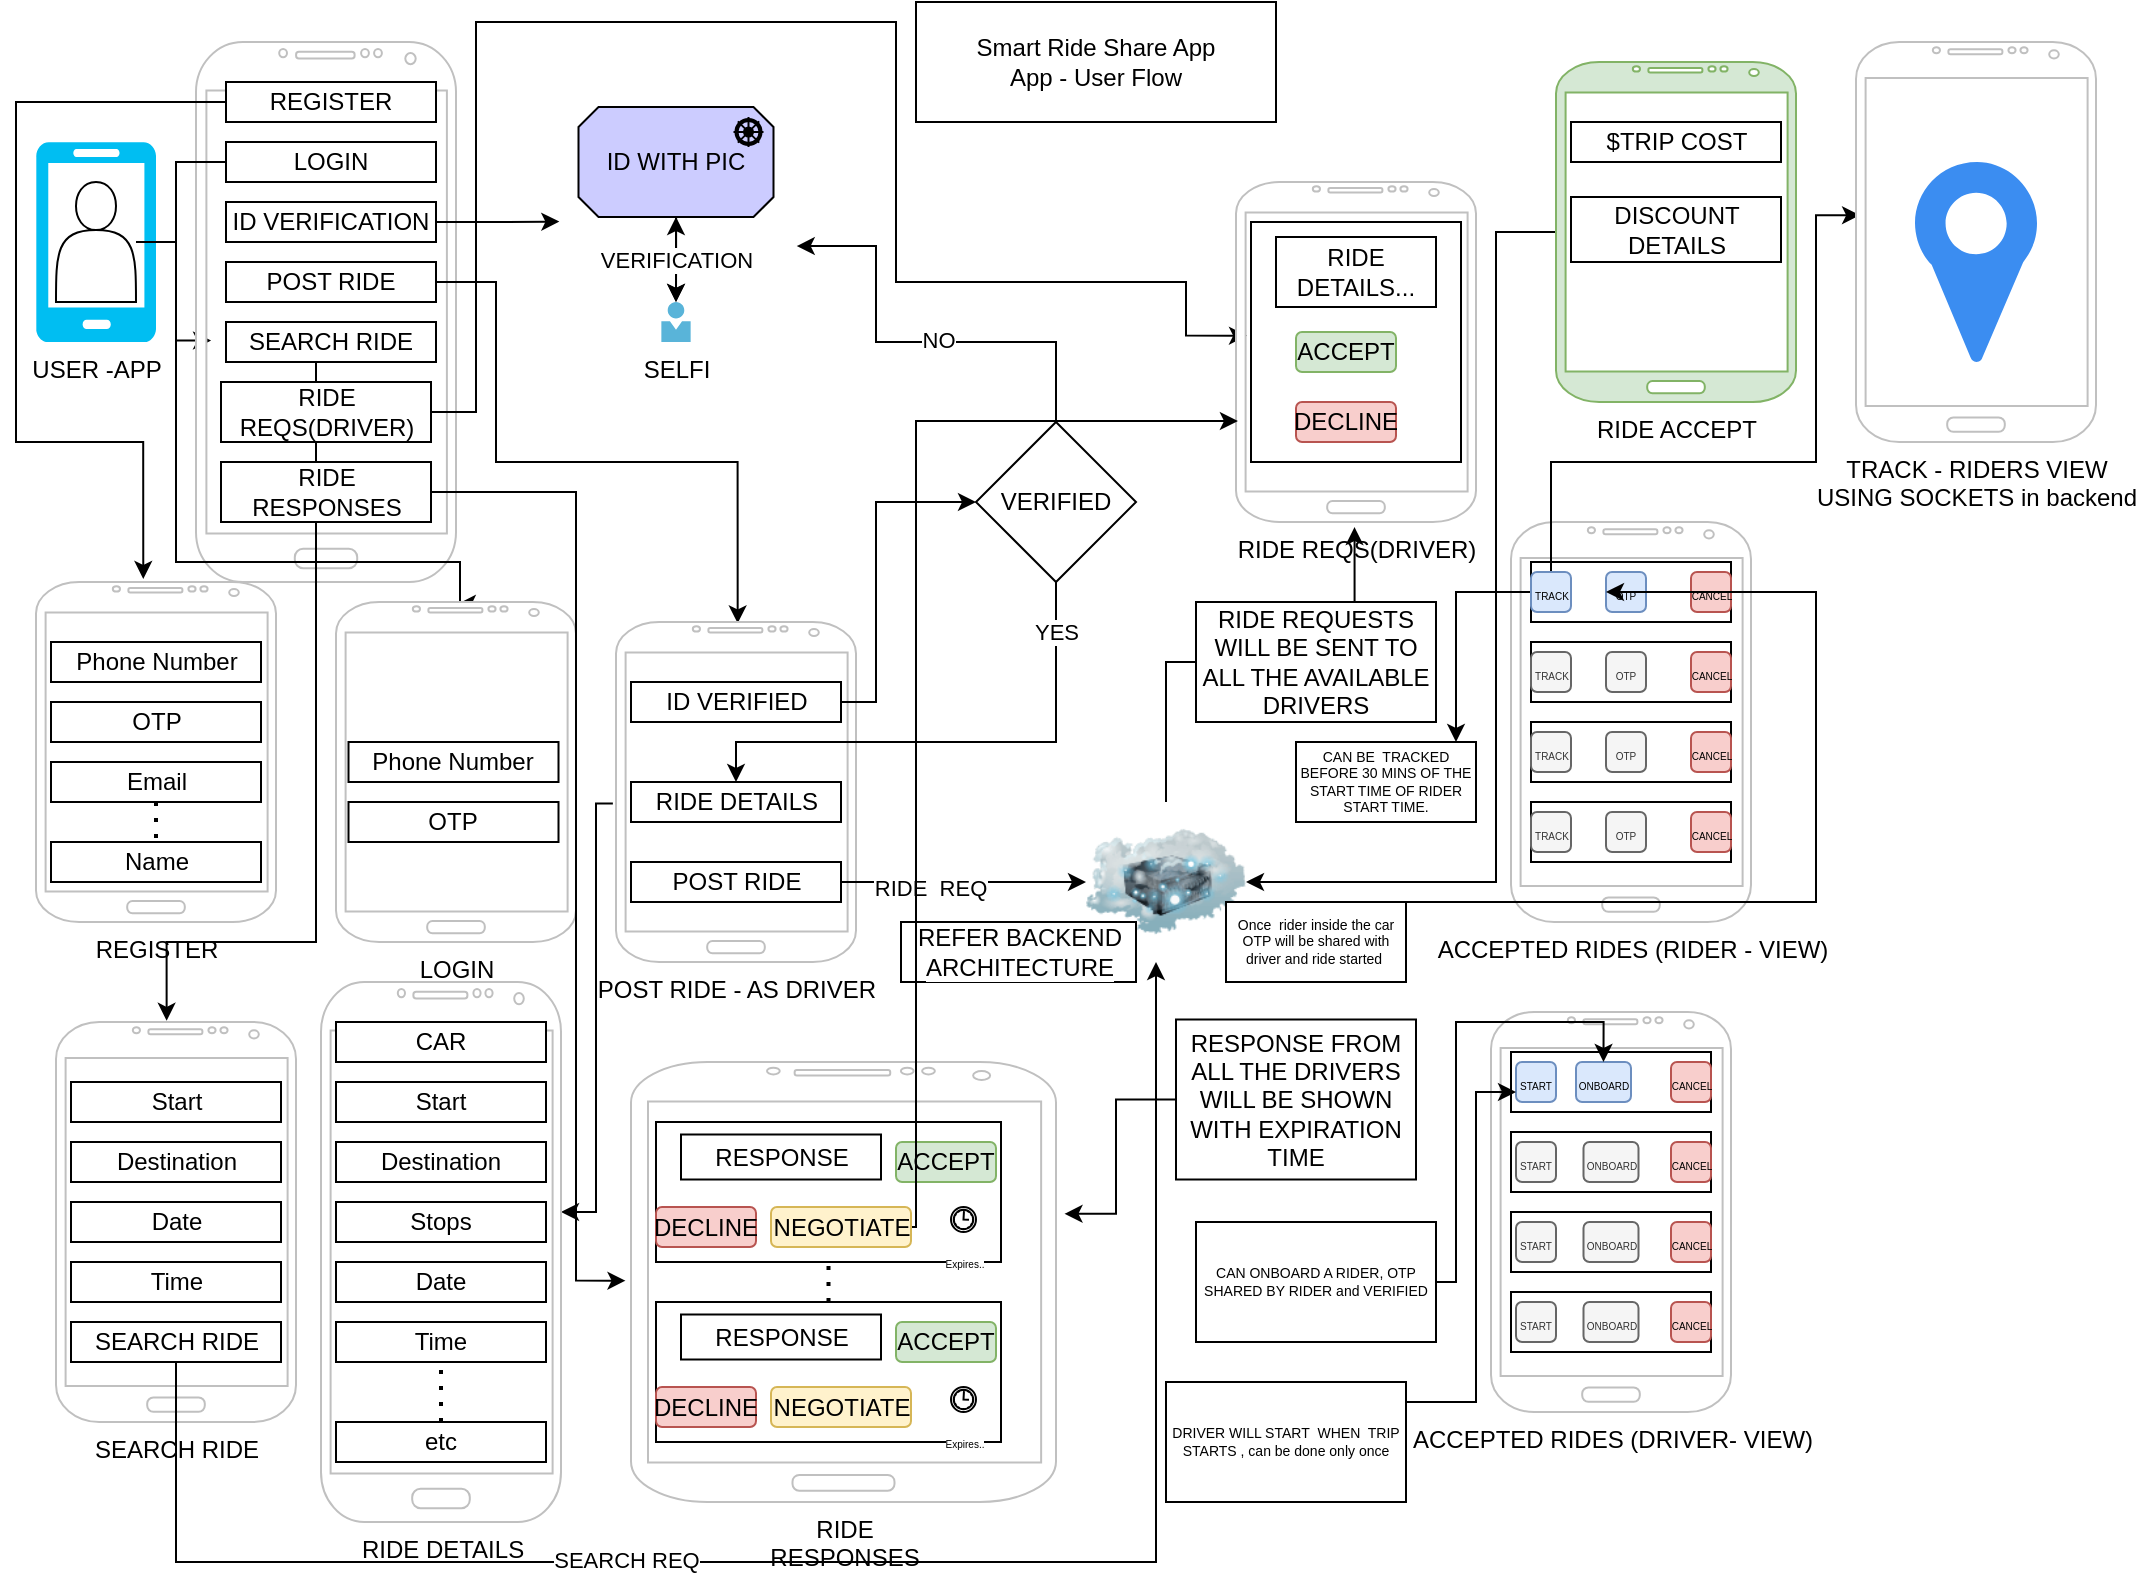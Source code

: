 <mxfile version="20.3.0" type="device" pages="6"><diagram id="5IwecD23jWg1Y0YPlJgn" name="APP_FLOW"><mxGraphModel dx="1221" dy="764" grid="1" gridSize="10" guides="1" tooltips="1" connect="1" arrows="1" fold="1" page="1" pageScale="1" pageWidth="1169" pageHeight="827" math="0" shadow="0"><root><mxCell id="0"/><mxCell id="1" parent="0"/><mxCell id="MGrl8y6KWlKm3sHyv69t-1" value="Smart Ride Share App&lt;br&gt;App - User Flow" style="rounded=0;whiteSpace=wrap;html=1;" parent="1" vertex="1"><mxGeometry x="460" y="10" width="180" height="60" as="geometry"/></mxCell><mxCell id="MGrl8y6KWlKm3sHyv69t-2" value="USER -APP" style="verticalLabelPosition=bottom;html=1;verticalAlign=top;align=center;strokeColor=none;fillColor=#00BEF2;shape=mxgraph.azure.mobile;pointerEvents=1;" parent="1" vertex="1"><mxGeometry x="20" y="80" width="60" height="100" as="geometry"/></mxCell><mxCell id="MGrl8y6KWlKm3sHyv69t-3" style="edgeStyle=orthogonalEdgeStyle;rounded=0;orthogonalLoop=1;jettySize=auto;html=1;entryX=0.058;entryY=0.553;entryDx=0;entryDy=0;entryPerimeter=0;" parent="1" source="MGrl8y6KWlKm3sHyv69t-4" target="MGrl8y6KWlKm3sHyv69t-5" edge="1"><mxGeometry relative="1" as="geometry"/></mxCell><mxCell id="MGrl8y6KWlKm3sHyv69t-4" value="" style="shape=actor;whiteSpace=wrap;html=1;" parent="1" vertex="1"><mxGeometry x="30" y="100" width="40" height="60" as="geometry"/></mxCell><mxCell id="MGrl8y6KWlKm3sHyv69t-5" value="" style="verticalLabelPosition=bottom;verticalAlign=top;html=1;shadow=0;dashed=0;strokeWidth=1;shape=mxgraph.android.phone2;strokeColor=#c0c0c0;" parent="1" vertex="1"><mxGeometry x="100" y="30" width="130" height="270" as="geometry"/></mxCell><mxCell id="MGrl8y6KWlKm3sHyv69t-6" style="edgeStyle=orthogonalEdgeStyle;rounded=0;orthogonalLoop=1;jettySize=auto;html=1;entryX=0.447;entryY=-0.009;entryDx=0;entryDy=0;entryPerimeter=0;" parent="1" source="MGrl8y6KWlKm3sHyv69t-7" target="MGrl8y6KWlKm3sHyv69t-17" edge="1"><mxGeometry relative="1" as="geometry"><Array as="points"><mxPoint x="10" y="60"/><mxPoint x="10" y="230"/><mxPoint x="74" y="230"/></Array></mxGeometry></mxCell><mxCell id="MGrl8y6KWlKm3sHyv69t-7" value="REGISTER" style="rounded=0;whiteSpace=wrap;html=1;" parent="1" vertex="1"><mxGeometry x="115" y="50" width="105" height="20" as="geometry"/></mxCell><mxCell id="MGrl8y6KWlKm3sHyv69t-8" style="edgeStyle=orthogonalEdgeStyle;rounded=0;orthogonalLoop=1;jettySize=auto;html=1;entryX=0.508;entryY=0.006;entryDx=0;entryDy=0;entryPerimeter=0;" parent="1" source="MGrl8y6KWlKm3sHyv69t-9" target="MGrl8y6KWlKm3sHyv69t-23" edge="1"><mxGeometry relative="1" as="geometry"><Array as="points"><mxPoint x="90" y="90"/><mxPoint x="90" y="290"/><mxPoint x="232" y="290"/><mxPoint x="232" y="311"/></Array></mxGeometry></mxCell><mxCell id="MGrl8y6KWlKm3sHyv69t-9" value="LOGIN&lt;span style=&quot;color: rgba(0, 0, 0, 0); font-family: monospace; font-size: 0px; text-align: start;&quot;&gt;%3CmxGraphModel%3E%3Croot%3E%3CmxCell%20id%3D%220%22%2F%3E%3CmxCell%20id%3D%221%22%20parent%3D%220%22%2F%3E%3CmxCell%20id%3D%222%22%20value%3D%22REGISTER%22%20style%3D%22rounded%3D0%3BwhiteSpace%3Dwrap%3Bhtml%3D1%3B%22%20vertex%3D%221%22%20parent%3D%221%22%3E%3CmxGeometry%20x%3D%22115%22%20y%3D%2250%22%20width%3D%2270%22%20height%3D%2220%22%20as%3D%22geometry%22%2F%3E%3C%2FmxCell%3E%3C%2Froot%3E%3C%2FmxGraphModel%3E&lt;/span&gt;" style="rounded=0;whiteSpace=wrap;html=1;" parent="1" vertex="1"><mxGeometry x="115" y="80" width="105" height="20" as="geometry"/></mxCell><mxCell id="MGrl8y6KWlKm3sHyv69t-10" style="edgeStyle=orthogonalEdgeStyle;rounded=0;orthogonalLoop=1;jettySize=auto;html=1;exitX=0.5;exitY=1;exitDx=0;exitDy=0;" parent="1" source="MGrl8y6KWlKm3sHyv69t-12" edge="1"><mxGeometry relative="1" as="geometry"><mxPoint x="167.5" y="110" as="targetPoint"/></mxGeometry></mxCell><mxCell id="MGrl8y6KWlKm3sHyv69t-11" style="edgeStyle=orthogonalEdgeStyle;rounded=0;orthogonalLoop=1;jettySize=auto;html=1;entryX=0.014;entryY=0.44;entryDx=0;entryDy=0;entryPerimeter=0;" parent="1" source="MGrl8y6KWlKm3sHyv69t-12" edge="1"><mxGeometry relative="1" as="geometry"><mxPoint x="281.68" y="119.8" as="targetPoint"/></mxGeometry></mxCell><mxCell id="MGrl8y6KWlKm3sHyv69t-12" value="ID VERIFICATION" style="rounded=0;whiteSpace=wrap;html=1;" parent="1" vertex="1"><mxGeometry x="115" y="110" width="105" height="20" as="geometry"/></mxCell><mxCell id="MGrl8y6KWlKm3sHyv69t-13" style="edgeStyle=orthogonalEdgeStyle;rounded=0;orthogonalLoop=1;jettySize=auto;html=1;entryX=0.507;entryY=0.004;entryDx=0;entryDy=0;entryPerimeter=0;" parent="1" source="MGrl8y6KWlKm3sHyv69t-14" target="MGrl8y6KWlKm3sHyv69t-30" edge="1"><mxGeometry relative="1" as="geometry"><Array as="points"><mxPoint x="250" y="150"/><mxPoint x="250" y="240"/><mxPoint x="371" y="240"/></Array></mxGeometry></mxCell><mxCell id="MGrl8y6KWlKm3sHyv69t-14" value="POST RIDE" style="rounded=0;whiteSpace=wrap;html=1;" parent="1" vertex="1"><mxGeometry x="115" y="140" width="105" height="20" as="geometry"/></mxCell><mxCell id="MGrl8y6KWlKm3sHyv69t-15" style="edgeStyle=orthogonalEdgeStyle;rounded=0;orthogonalLoop=1;jettySize=auto;html=1;entryX=0.461;entryY=-0.003;entryDx=0;entryDy=0;entryPerimeter=0;" parent="1" source="MGrl8y6KWlKm3sHyv69t-16" target="MGrl8y6KWlKm3sHyv69t-52" edge="1"><mxGeometry relative="1" as="geometry"><Array as="points"><mxPoint x="160" y="480"/></Array></mxGeometry></mxCell><mxCell id="MGrl8y6KWlKm3sHyv69t-16" value="SEARCH RIDE" style="rounded=0;whiteSpace=wrap;html=1;" parent="1" vertex="1"><mxGeometry x="115" y="170" width="105" height="20" as="geometry"/></mxCell><mxCell id="MGrl8y6KWlKm3sHyv69t-17" value="REGISTER" style="verticalLabelPosition=bottom;verticalAlign=top;html=1;shadow=0;dashed=0;strokeWidth=1;shape=mxgraph.android.phone2;strokeColor=#c0c0c0;" parent="1" vertex="1"><mxGeometry x="20" y="300" width="120" height="170" as="geometry"/></mxCell><mxCell id="MGrl8y6KWlKm3sHyv69t-18" value="Phone Number" style="rounded=0;whiteSpace=wrap;html=1;" parent="1" vertex="1"><mxGeometry x="27.5" y="330" width="105" height="20" as="geometry"/></mxCell><mxCell id="MGrl8y6KWlKm3sHyv69t-19" value="OTP" style="rounded=0;whiteSpace=wrap;html=1;" parent="1" vertex="1"><mxGeometry x="27.5" y="360" width="105" height="20" as="geometry"/></mxCell><mxCell id="MGrl8y6KWlKm3sHyv69t-20" value="Email" style="rounded=0;whiteSpace=wrap;html=1;" parent="1" vertex="1"><mxGeometry x="27.5" y="390" width="105" height="20" as="geometry"/></mxCell><mxCell id="MGrl8y6KWlKm3sHyv69t-21" value="Name" style="rounded=0;whiteSpace=wrap;html=1;" parent="1" vertex="1"><mxGeometry x="27.5" y="430" width="105" height="20" as="geometry"/></mxCell><mxCell id="MGrl8y6KWlKm3sHyv69t-22" value="" style="endArrow=none;dashed=1;html=1;dashPattern=1 3;strokeWidth=2;rounded=0;exitX=0.5;exitY=1;exitDx=0;exitDy=0;entryX=0.5;entryY=0;entryDx=0;entryDy=0;" parent="1" source="MGrl8y6KWlKm3sHyv69t-20" target="MGrl8y6KWlKm3sHyv69t-21" edge="1"><mxGeometry width="50" height="50" relative="1" as="geometry"><mxPoint x="230" y="260" as="sourcePoint"/><mxPoint x="280" y="210" as="targetPoint"/></mxGeometry></mxCell><mxCell id="MGrl8y6KWlKm3sHyv69t-23" value="LOGIN" style="verticalLabelPosition=bottom;verticalAlign=top;html=1;shadow=0;dashed=0;strokeWidth=1;shape=mxgraph.android.phone2;strokeColor=#c0c0c0;" parent="1" vertex="1"><mxGeometry x="170" y="310" width="120" height="170" as="geometry"/></mxCell><mxCell id="MGrl8y6KWlKm3sHyv69t-24" value="Phone Number" style="rounded=0;whiteSpace=wrap;html=1;" parent="1" vertex="1"><mxGeometry x="176.25" y="380" width="105" height="20" as="geometry"/></mxCell><mxCell id="MGrl8y6KWlKm3sHyv69t-25" value="OTP" style="rounded=0;whiteSpace=wrap;html=1;" parent="1" vertex="1"><mxGeometry x="176.25" y="410" width="105" height="20" as="geometry"/></mxCell><mxCell id="MGrl8y6KWlKm3sHyv69t-26" value="SELFI" style="sketch=0;aspect=fixed;html=1;points=[];align=center;image;fontSize=12;image=img/lib/mscae/Person.svg;" parent="1" vertex="1"><mxGeometry x="332.6" y="160" width="14.8" height="20" as="geometry"/></mxCell><mxCell id="MGrl8y6KWlKm3sHyv69t-27" value="" style="edgeStyle=orthogonalEdgeStyle;rounded=0;orthogonalLoop=1;jettySize=auto;html=1;" parent="1" source="MGrl8y6KWlKm3sHyv69t-28" target="MGrl8y6KWlKm3sHyv69t-26" edge="1"><mxGeometry relative="1" as="geometry"/></mxCell><mxCell id="MGrl8y6KWlKm3sHyv69t-28" value="ID WITH PIC" style="html=1;outlineConnect=0;whiteSpace=wrap;fillColor=#CCCCFF;shape=mxgraph.archimate3.application;appType=driver;archiType=oct;" parent="1" vertex="1"><mxGeometry x="291.25" y="62.5" width="97.5" height="55" as="geometry"/></mxCell><mxCell id="MGrl8y6KWlKm3sHyv69t-29" value="VERIFICATION" style="endArrow=classic;startArrow=classic;html=1;fontFamily=Helvetica;fontSize=11;fontColor=default;align=center;strokeColor=default;" parent="1" source="MGrl8y6KWlKm3sHyv69t-26" target="MGrl8y6KWlKm3sHyv69t-28" edge="1"><mxGeometry width="100" height="100" relative="1" as="geometry"><mxPoint x="240" y="230" as="sourcePoint"/><mxPoint x="340" y="130" as="targetPoint"/></mxGeometry></mxCell><mxCell id="MGrl8y6KWlKm3sHyv69t-30" value="POST RIDE - AS DRIVER" style="verticalLabelPosition=bottom;verticalAlign=top;html=1;shadow=0;dashed=0;strokeWidth=1;shape=mxgraph.android.phone2;strokeColor=#c0c0c0;" parent="1" vertex="1"><mxGeometry x="310" y="320" width="120" height="170" as="geometry"/></mxCell><mxCell id="MGrl8y6KWlKm3sHyv69t-31" style="edgeStyle=orthogonalEdgeStyle;rounded=0;orthogonalLoop=1;jettySize=auto;html=1;entryX=0;entryY=0.5;entryDx=0;entryDy=0;" parent="1" source="MGrl8y6KWlKm3sHyv69t-32" target="MGrl8y6KWlKm3sHyv69t-37" edge="1"><mxGeometry relative="1" as="geometry"><Array as="points"><mxPoint x="440" y="360"/><mxPoint x="440" y="260"/><mxPoint x="470" y="260"/></Array></mxGeometry></mxCell><mxCell id="MGrl8y6KWlKm3sHyv69t-32" value="ID VERIFIED" style="rounded=0;whiteSpace=wrap;html=1;" parent="1" vertex="1"><mxGeometry x="317.5" y="350" width="105" height="20" as="geometry"/></mxCell><mxCell id="MGrl8y6KWlKm3sHyv69t-33" style="edgeStyle=orthogonalEdgeStyle;rounded=0;orthogonalLoop=1;jettySize=auto;html=1;entryX=1.003;entryY=0.512;entryDx=0;entryDy=0;entryPerimeter=0;" parent="1" source="MGrl8y6KWlKm3sHyv69t-37" edge="1"><mxGeometry relative="1" as="geometry"><Array as="points"><mxPoint x="530" y="180"/><mxPoint x="440" y="180"/><mxPoint x="440" y="132"/></Array><mxPoint x="400.36" y="132.04" as="targetPoint"/></mxGeometry></mxCell><mxCell id="MGrl8y6KWlKm3sHyv69t-34" value="NO" style="edgeLabel;html=1;align=center;verticalAlign=middle;resizable=0;points=[];" parent="MGrl8y6KWlKm3sHyv69t-33" vertex="1" connectable="0"><mxGeometry x="-0.085" y="-1" relative="1" as="geometry"><mxPoint as="offset"/></mxGeometry></mxCell><mxCell id="MGrl8y6KWlKm3sHyv69t-35" style="edgeStyle=orthogonalEdgeStyle;rounded=0;orthogonalLoop=1;jettySize=auto;html=1;" parent="1" source="MGrl8y6KWlKm3sHyv69t-37" target="MGrl8y6KWlKm3sHyv69t-38" edge="1"><mxGeometry relative="1" as="geometry"><Array as="points"><mxPoint x="530" y="380"/><mxPoint x="370" y="380"/></Array></mxGeometry></mxCell><mxCell id="MGrl8y6KWlKm3sHyv69t-36" value="YES" style="edgeLabel;html=1;align=center;verticalAlign=middle;resizable=0;points=[];" parent="MGrl8y6KWlKm3sHyv69t-35" vertex="1" connectable="0"><mxGeometry x="-0.808" relative="1" as="geometry"><mxPoint as="offset"/></mxGeometry></mxCell><mxCell id="MGrl8y6KWlKm3sHyv69t-37" value="VERIFIED" style="rhombus;whiteSpace=wrap;html=1;" parent="1" vertex="1"><mxGeometry x="490" y="220" width="80" height="80" as="geometry"/></mxCell><mxCell id="MGrl8y6KWlKm3sHyv69t-38" value="RIDE DETAILS" style="rounded=0;whiteSpace=wrap;html=1;" parent="1" vertex="1"><mxGeometry x="317.5" y="400" width="105" height="20" as="geometry"/></mxCell><mxCell id="MGrl8y6KWlKm3sHyv69t-39" style="edgeStyle=orthogonalEdgeStyle;rounded=0;orthogonalLoop=1;jettySize=auto;html=1;exitX=-0.013;exitY=0.534;exitDx=0;exitDy=0;exitPerimeter=0;" parent="1" source="MGrl8y6KWlKm3sHyv69t-30" target="MGrl8y6KWlKm3sHyv69t-40" edge="1"><mxGeometry relative="1" as="geometry"><Array as="points"><mxPoint x="300" y="411"/><mxPoint x="300" y="615"/></Array></mxGeometry></mxCell><mxCell id="MGrl8y6KWlKm3sHyv69t-40" value="RIDE DETAILS" style="verticalLabelPosition=bottom;verticalAlign=top;html=1;shadow=0;dashed=0;strokeWidth=1;shape=mxgraph.android.phone2;strokeColor=#c0c0c0;" parent="1" vertex="1"><mxGeometry x="162.5" y="500" width="120" height="270" as="geometry"/></mxCell><mxCell id="MGrl8y6KWlKm3sHyv69t-41" value="CAR" style="rounded=0;whiteSpace=wrap;html=1;" parent="1" vertex="1"><mxGeometry x="170" y="520" width="105" height="20" as="geometry"/></mxCell><mxCell id="MGrl8y6KWlKm3sHyv69t-42" value="Start" style="rounded=0;whiteSpace=wrap;html=1;" parent="1" vertex="1"><mxGeometry x="170" y="550" width="105" height="20" as="geometry"/></mxCell><mxCell id="MGrl8y6KWlKm3sHyv69t-43" value="Destination" style="rounded=0;whiteSpace=wrap;html=1;" parent="1" vertex="1"><mxGeometry x="170" y="580" width="105" height="20" as="geometry"/></mxCell><mxCell id="MGrl8y6KWlKm3sHyv69t-44" value="Stops" style="rounded=0;whiteSpace=wrap;html=1;" parent="1" vertex="1"><mxGeometry x="170" y="610" width="105" height="20" as="geometry"/></mxCell><mxCell id="MGrl8y6KWlKm3sHyv69t-45" value="Date" style="rounded=0;whiteSpace=wrap;html=1;" parent="1" vertex="1"><mxGeometry x="170" y="640" width="105" height="20" as="geometry"/></mxCell><mxCell id="MGrl8y6KWlKm3sHyv69t-46" value="Time" style="rounded=0;whiteSpace=wrap;html=1;" parent="1" vertex="1"><mxGeometry x="170" y="670" width="105" height="20" as="geometry"/></mxCell><mxCell id="MGrl8y6KWlKm3sHyv69t-47" value="etc" style="rounded=0;whiteSpace=wrap;html=1;" parent="1" vertex="1"><mxGeometry x="170" y="720" width="105" height="20" as="geometry"/></mxCell><mxCell id="MGrl8y6KWlKm3sHyv69t-48" value="" style="endArrow=none;dashed=1;html=1;dashPattern=1 3;strokeWidth=2;rounded=0;" parent="1" source="MGrl8y6KWlKm3sHyv69t-47" target="MGrl8y6KWlKm3sHyv69t-46" edge="1"><mxGeometry width="50" height="50" relative="1" as="geometry"><mxPoint x="212.5" y="730" as="sourcePoint"/><mxPoint x="262.5" y="680" as="targetPoint"/></mxGeometry></mxCell><mxCell id="MGrl8y6KWlKm3sHyv69t-49" style="edgeStyle=orthogonalEdgeStyle;rounded=0;orthogonalLoop=1;jettySize=auto;html=1;entryX=0;entryY=0.5;entryDx=0;entryDy=0;" parent="1" source="MGrl8y6KWlKm3sHyv69t-51" target="MGrl8y6KWlKm3sHyv69t-58" edge="1"><mxGeometry relative="1" as="geometry"/></mxCell><mxCell id="MGrl8y6KWlKm3sHyv69t-50" value="RIDE&amp;nbsp; REQ" style="edgeLabel;html=1;align=center;verticalAlign=middle;resizable=0;points=[];" parent="MGrl8y6KWlKm3sHyv69t-49" vertex="1" connectable="0"><mxGeometry x="-0.277" y="-3" relative="1" as="geometry"><mxPoint as="offset"/></mxGeometry></mxCell><mxCell id="MGrl8y6KWlKm3sHyv69t-51" value="POST RIDE" style="rounded=0;whiteSpace=wrap;html=1;" parent="1" vertex="1"><mxGeometry x="317.5" y="440" width="105" height="20" as="geometry"/></mxCell><mxCell id="MGrl8y6KWlKm3sHyv69t-52" value="SEARCH RIDE" style="verticalLabelPosition=bottom;verticalAlign=top;html=1;shadow=0;dashed=0;strokeWidth=1;shape=mxgraph.android.phone2;strokeColor=#c0c0c0;" parent="1" vertex="1"><mxGeometry x="30" y="520" width="120" height="200" as="geometry"/></mxCell><mxCell id="MGrl8y6KWlKm3sHyv69t-53" value="Start" style="rounded=0;whiteSpace=wrap;html=1;" parent="1" vertex="1"><mxGeometry x="37.5" y="550" width="105" height="20" as="geometry"/></mxCell><mxCell id="MGrl8y6KWlKm3sHyv69t-54" value="Destination" style="rounded=0;whiteSpace=wrap;html=1;" parent="1" vertex="1"><mxGeometry x="37.5" y="580" width="105" height="20" as="geometry"/></mxCell><mxCell id="MGrl8y6KWlKm3sHyv69t-55" value="Date" style="rounded=0;whiteSpace=wrap;html=1;" parent="1" vertex="1"><mxGeometry x="37.5" y="610" width="105" height="20" as="geometry"/></mxCell><mxCell id="MGrl8y6KWlKm3sHyv69t-56" value="Time" style="rounded=0;whiteSpace=wrap;html=1;" parent="1" vertex="1"><mxGeometry x="37.5" y="640" width="105" height="20" as="geometry"/></mxCell><mxCell id="MGrl8y6KWlKm3sHyv69t-57" style="edgeStyle=orthogonalEdgeStyle;rounded=0;orthogonalLoop=1;jettySize=auto;html=1;entryX=0.494;entryY=1.015;entryDx=0;entryDy=0;entryPerimeter=0;" parent="1" source="MGrl8y6KWlKm3sHyv69t-58" target="MGrl8y6KWlKm3sHyv69t-64" edge="1"><mxGeometry relative="1" as="geometry"/></mxCell><mxCell id="MGrl8y6KWlKm3sHyv69t-58" value="" style="image;html=1;image=img/lib/clip_art/networking/Cloud_Server_128x128.png" parent="1" vertex="1"><mxGeometry x="545" y="410" width="80" height="80" as="geometry"/></mxCell><mxCell id="MGrl8y6KWlKm3sHyv69t-59" style="edgeStyle=orthogonalEdgeStyle;rounded=0;orthogonalLoop=1;jettySize=auto;html=1;" parent="1" source="MGrl8y6KWlKm3sHyv69t-61" target="MGrl8y6KWlKm3sHyv69t-58" edge="1"><mxGeometry relative="1" as="geometry"><Array as="points"><mxPoint x="90" y="790"/><mxPoint x="580" y="790"/></Array></mxGeometry></mxCell><mxCell id="MGrl8y6KWlKm3sHyv69t-60" value="SEARCH REQ" style="edgeLabel;html=1;align=center;verticalAlign=middle;resizable=0;points=[];" parent="MGrl8y6KWlKm3sHyv69t-59" vertex="1" connectable="0"><mxGeometry x="-0.271" y="1" relative="1" as="geometry"><mxPoint as="offset"/></mxGeometry></mxCell><mxCell id="MGrl8y6KWlKm3sHyv69t-61" value="SEARCH RIDE" style="rounded=0;whiteSpace=wrap;html=1;" parent="1" vertex="1"><mxGeometry x="37.5" y="670" width="105" height="20" as="geometry"/></mxCell><mxCell id="MGrl8y6KWlKm3sHyv69t-62" style="edgeStyle=orthogonalEdgeStyle;rounded=0;orthogonalLoop=1;jettySize=auto;html=1;entryX=0.046;entryY=0.452;entryDx=0;entryDy=0;entryPerimeter=0;" parent="1" source="MGrl8y6KWlKm3sHyv69t-63" target="MGrl8y6KWlKm3sHyv69t-64" edge="1"><mxGeometry relative="1" as="geometry"><Array as="points"><mxPoint x="240" y="215"/><mxPoint x="240" y="20"/><mxPoint x="450" y="20"/><mxPoint x="450" y="150"/><mxPoint x="595" y="150"/></Array></mxGeometry></mxCell><mxCell id="MGrl8y6KWlKm3sHyv69t-63" value="RIDE REQS(DRIVER)" style="rounded=0;whiteSpace=wrap;html=1;" parent="1" vertex="1"><mxGeometry x="112.5" y="200" width="105" height="30" as="geometry"/></mxCell><mxCell id="MGrl8y6KWlKm3sHyv69t-64" value="RIDE REQS(DRIVER)" style="verticalLabelPosition=bottom;verticalAlign=top;html=1;shadow=0;dashed=0;strokeWidth=1;shape=mxgraph.android.phone2;strokeColor=#c0c0c0;" parent="1" vertex="1"><mxGeometry x="620" y="100" width="120" height="170" as="geometry"/></mxCell><mxCell id="MGrl8y6KWlKm3sHyv69t-65" value="RIDE REQUESTS WILL BE SENT TO ALL THE AVAILABLE DRIVERS" style="rounded=0;whiteSpace=wrap;html=1;" parent="1" vertex="1"><mxGeometry x="600" y="310" width="120" height="60" as="geometry"/></mxCell><mxCell id="MGrl8y6KWlKm3sHyv69t-66" value="" style="rounded=0;whiteSpace=wrap;html=1;" parent="1" vertex="1"><mxGeometry x="627.5" y="120" width="105" height="120" as="geometry"/></mxCell><mxCell id="MGrl8y6KWlKm3sHyv69t-67" value="RIDE DETAILS..." style="rounded=0;whiteSpace=wrap;html=1;" parent="1" vertex="1"><mxGeometry x="640" y="127.5" width="80" height="35" as="geometry"/></mxCell><mxCell id="MGrl8y6KWlKm3sHyv69t-68" value="DECLINE" style="rounded=1;whiteSpace=wrap;html=1;fillColor=#f8cecc;strokeColor=#b85450;" parent="1" vertex="1"><mxGeometry x="650" y="210" width="50" height="20" as="geometry"/></mxCell><mxCell id="MGrl8y6KWlKm3sHyv69t-69" value="ACCEPT" style="rounded=1;whiteSpace=wrap;html=1;fillColor=#d5e8d4;strokeColor=#82b366;" parent="1" vertex="1"><mxGeometry x="650" y="175" width="50" height="20" as="geometry"/></mxCell><mxCell id="MGrl8y6KWlKm3sHyv69t-70" style="edgeStyle=orthogonalEdgeStyle;rounded=0;orthogonalLoop=1;jettySize=auto;html=1;entryX=1;entryY=0.5;entryDx=0;entryDy=0;" parent="1" source="MGrl8y6KWlKm3sHyv69t-71" target="MGrl8y6KWlKm3sHyv69t-58" edge="1"><mxGeometry relative="1" as="geometry"><Array as="points"><mxPoint x="750" y="125"/><mxPoint x="750" y="450"/></Array></mxGeometry></mxCell><mxCell id="MGrl8y6KWlKm3sHyv69t-71" value="RIDE ACCEPT" style="verticalLabelPosition=bottom;verticalAlign=top;html=1;shadow=0;dashed=0;strokeWidth=1;shape=mxgraph.android.phone2;strokeColor=#82b366;fillColor=#d5e8d4;" parent="1" vertex="1"><mxGeometry x="780" y="40" width="120" height="170" as="geometry"/></mxCell><mxCell id="MGrl8y6KWlKm3sHyv69t-72" value="$TRIP COST" style="rounded=0;whiteSpace=wrap;html=1;" parent="1" vertex="1"><mxGeometry x="787.5" y="70" width="105" height="20" as="geometry"/></mxCell><mxCell id="MGrl8y6KWlKm3sHyv69t-73" value="DISCOUNT DETAILS" style="rounded=0;whiteSpace=wrap;html=1;" parent="1" vertex="1"><mxGeometry x="787.5" y="107.5" width="105" height="32.5" as="geometry"/></mxCell><mxCell id="MGrl8y6KWlKm3sHyv69t-74" value="&lt;span style=&quot;background-color: rgb(255, 255, 255);&quot;&gt;REFER BACKEND ARCHITECTURE&lt;/span&gt;" style="rounded=0;whiteSpace=wrap;html=1;" parent="1" vertex="1"><mxGeometry x="452.5" y="470" width="117.5" height="30" as="geometry"/></mxCell><mxCell id="MGrl8y6KWlKm3sHyv69t-75" style="edgeStyle=orthogonalEdgeStyle;rounded=0;orthogonalLoop=1;jettySize=auto;html=1;entryX=-0.013;entryY=0.497;entryDx=0;entryDy=0;entryPerimeter=0;fontSize=5;" parent="1" source="MGrl8y6KWlKm3sHyv69t-76" target="MGrl8y6KWlKm3sHyv69t-77" edge="1"><mxGeometry relative="1" as="geometry"><Array as="points"><mxPoint x="290" y="255"/><mxPoint x="290" y="649"/></Array></mxGeometry></mxCell><mxCell id="MGrl8y6KWlKm3sHyv69t-76" value="RIDE&lt;br&gt;RESPONSES" style="rounded=0;whiteSpace=wrap;html=1;" parent="1" vertex="1"><mxGeometry x="112.5" y="240" width="105" height="30" as="geometry"/></mxCell><mxCell id="MGrl8y6KWlKm3sHyv69t-77" value="&lt;span style=&quot;&quot;&gt;RIDE&lt;/span&gt;&lt;br style=&quot;&quot;&gt;&lt;span style=&quot;&quot;&gt;RESPONSES&lt;/span&gt;" style="verticalLabelPosition=bottom;verticalAlign=top;html=1;shadow=0;dashed=0;strokeWidth=1;shape=mxgraph.android.phone2;strokeColor=#c0c0c0;" parent="1" vertex="1"><mxGeometry x="317.5" y="540" width="212.5" height="220" as="geometry"/></mxCell><mxCell id="MGrl8y6KWlKm3sHyv69t-78" style="edgeStyle=orthogonalEdgeStyle;rounded=0;orthogonalLoop=1;jettySize=auto;html=1;entryX=1.02;entryY=0.345;entryDx=0;entryDy=0;entryPerimeter=0;fontSize=5;" parent="1" source="MGrl8y6KWlKm3sHyv69t-79" target="MGrl8y6KWlKm3sHyv69t-77" edge="1"><mxGeometry relative="1" as="geometry"/></mxCell><mxCell id="MGrl8y6KWlKm3sHyv69t-79" value="RESPONSE FROM ALL THE DRIVERS WILL BE SHOWN WITH EXPIRATION TIME" style="rounded=0;whiteSpace=wrap;html=1;" parent="1" vertex="1"><mxGeometry x="590" y="518.75" width="120" height="80" as="geometry"/></mxCell><mxCell id="MGrl8y6KWlKm3sHyv69t-80" value="" style="rounded=0;whiteSpace=wrap;html=1;" parent="1" vertex="1"><mxGeometry x="330" y="570" width="172.5" height="70" as="geometry"/></mxCell><mxCell id="MGrl8y6KWlKm3sHyv69t-81" value="DECLINE" style="rounded=1;whiteSpace=wrap;html=1;fillColor=#f8cecc;strokeColor=#b85450;" parent="1" vertex="1"><mxGeometry x="330" y="612.5" width="50" height="20" as="geometry"/></mxCell><mxCell id="MGrl8y6KWlKm3sHyv69t-82" value="ACCEPT" style="rounded=1;whiteSpace=wrap;html=1;fillColor=#d5e8d4;strokeColor=#82b366;" parent="1" vertex="1"><mxGeometry x="450" y="580" width="50" height="20" as="geometry"/></mxCell><mxCell id="MGrl8y6KWlKm3sHyv69t-83" style="edgeStyle=orthogonalEdgeStyle;rounded=0;orthogonalLoop=1;jettySize=auto;html=1;entryX=0.008;entryY=0.703;entryDx=0;entryDy=0;entryPerimeter=0;fontSize=5;" parent="1" source="MGrl8y6KWlKm3sHyv69t-84" target="MGrl8y6KWlKm3sHyv69t-64" edge="1"><mxGeometry relative="1" as="geometry"><Array as="points"><mxPoint x="460" y="622"/><mxPoint x="460" y="220"/></Array></mxGeometry></mxCell><mxCell id="MGrl8y6KWlKm3sHyv69t-84" value="NEGOTIATE" style="rounded=1;whiteSpace=wrap;html=1;fillColor=#fff2cc;strokeColor=#d6b656;" parent="1" vertex="1"><mxGeometry x="387.5" y="612.5" width="70" height="20" as="geometry"/></mxCell><mxCell id="MGrl8y6KWlKm3sHyv69t-85" value="RESPONSE" style="rounded=0;whiteSpace=wrap;html=1;" parent="1" vertex="1"><mxGeometry x="342.5" y="576.25" width="100" height="22.5" as="geometry"/></mxCell><mxCell id="MGrl8y6KWlKm3sHyv69t-86" value="&lt;font style=&quot;font-size: 5px;&quot;&gt;Expires..&lt;/font&gt;" style="points=[[0.145,0.145,0],[0.5,0,0],[0.855,0.145,0],[1,0.5,0],[0.855,0.855,0],[0.5,1,0],[0.145,0.855,0],[0,0.5,0]];shape=mxgraph.bpmn.event;html=1;verticalLabelPosition=bottom;labelBackgroundColor=#ffffff;verticalAlign=top;align=center;perimeter=ellipsePerimeter;outlineConnect=0;aspect=fixed;outline=catching;symbol=timer;" parent="1" vertex="1"><mxGeometry x="477.5" y="612.5" width="12.5" height="12.5" as="geometry"/></mxCell><mxCell id="MGrl8y6KWlKm3sHyv69t-87" value="" style="rounded=0;whiteSpace=wrap;html=1;" parent="1" vertex="1"><mxGeometry x="330" y="660" width="172.5" height="70" as="geometry"/></mxCell><mxCell id="MGrl8y6KWlKm3sHyv69t-88" value="DECLINE" style="rounded=1;whiteSpace=wrap;html=1;fillColor=#f8cecc;strokeColor=#b85450;" parent="1" vertex="1"><mxGeometry x="330" y="702.5" width="50" height="20" as="geometry"/></mxCell><mxCell id="MGrl8y6KWlKm3sHyv69t-89" value="ACCEPT" style="rounded=1;whiteSpace=wrap;html=1;fillColor=#d5e8d4;strokeColor=#82b366;" parent="1" vertex="1"><mxGeometry x="450" y="670" width="50" height="20" as="geometry"/></mxCell><mxCell id="MGrl8y6KWlKm3sHyv69t-90" value="NEGOTIATE" style="rounded=1;whiteSpace=wrap;html=1;fillColor=#fff2cc;strokeColor=#d6b656;" parent="1" vertex="1"><mxGeometry x="387.5" y="702.5" width="70" height="20" as="geometry"/></mxCell><mxCell id="MGrl8y6KWlKm3sHyv69t-91" value="RESPONSE" style="rounded=0;whiteSpace=wrap;html=1;" parent="1" vertex="1"><mxGeometry x="342.5" y="666.25" width="100" height="22.5" as="geometry"/></mxCell><mxCell id="MGrl8y6KWlKm3sHyv69t-92" value="&lt;font style=&quot;font-size: 5px;&quot;&gt;Expires..&lt;/font&gt;" style="points=[[0.145,0.145,0],[0.5,0,0],[0.855,0.145,0],[1,0.5,0],[0.855,0.855,0],[0.5,1,0],[0.145,0.855,0],[0,0.5,0]];shape=mxgraph.bpmn.event;html=1;verticalLabelPosition=bottom;labelBackgroundColor=#ffffff;verticalAlign=top;align=center;perimeter=ellipsePerimeter;outlineConnect=0;aspect=fixed;outline=catching;symbol=timer;" parent="1" vertex="1"><mxGeometry x="477.5" y="702.5" width="12.5" height="12.5" as="geometry"/></mxCell><mxCell id="MGrl8y6KWlKm3sHyv69t-93" value="" style="endArrow=none;dashed=1;html=1;dashPattern=1 3;strokeWidth=2;rounded=0;fontSize=5;entryX=0.5;entryY=1;entryDx=0;entryDy=0;exitX=0.5;exitY=0;exitDx=0;exitDy=0;" parent="1" source="MGrl8y6KWlKm3sHyv69t-87" target="MGrl8y6KWlKm3sHyv69t-80" edge="1"><mxGeometry width="50" height="50" relative="1" as="geometry"><mxPoint x="330" y="660" as="sourcePoint"/><mxPoint x="380" y="610" as="targetPoint"/></mxGeometry></mxCell><mxCell id="MGrl8y6KWlKm3sHyv69t-94" value="ACCEPTED RIDES (RIDER - VIEW)" style="verticalLabelPosition=bottom;verticalAlign=top;html=1;shadow=0;dashed=0;strokeWidth=1;shape=mxgraph.android.phone2;strokeColor=#c0c0c0;" parent="1" vertex="1"><mxGeometry x="757.5" y="270" width="120" height="200" as="geometry"/></mxCell><mxCell id="MGrl8y6KWlKm3sHyv69t-95" value="" style="rounded=0;whiteSpace=wrap;html=1;fontSize=5;" parent="1" vertex="1"><mxGeometry x="767.5" y="330" width="100" height="30" as="geometry"/></mxCell><mxCell id="MGrl8y6KWlKm3sHyv69t-96" value="&lt;font style=&quot;font-size: 5px;&quot;&gt;CANCEL&lt;/font&gt;" style="rounded=1;whiteSpace=wrap;html=1;fillColor=#f8cecc;strokeColor=#b85450;align=center;" parent="1" vertex="1"><mxGeometry x="847.5" y="335" width="20" height="20" as="geometry"/></mxCell><mxCell id="MGrl8y6KWlKm3sHyv69t-97" value="&lt;font style=&quot;font-size: 5px;&quot;&gt;TRACK&lt;/font&gt;" style="rounded=1;whiteSpace=wrap;html=1;fillColor=#f5f5f5;strokeColor=#666666;align=center;fontColor=#333333;" parent="1" vertex="1"><mxGeometry x="767.5" y="335" width="20" height="20" as="geometry"/></mxCell><mxCell id="MGrl8y6KWlKm3sHyv69t-98" value="&lt;font style=&quot;font-size: 5px;&quot;&gt;OTP&lt;/font&gt;" style="rounded=1;whiteSpace=wrap;html=1;fillColor=#f5f5f5;strokeColor=#666666;align=center;fontColor=#333333;" parent="1" vertex="1"><mxGeometry x="805" y="335" width="20" height="20" as="geometry"/></mxCell><mxCell id="MGrl8y6KWlKm3sHyv69t-99" value="" style="rounded=0;whiteSpace=wrap;html=1;fontSize=5;" parent="1" vertex="1"><mxGeometry x="767.5" y="370" width="100" height="30" as="geometry"/></mxCell><mxCell id="MGrl8y6KWlKm3sHyv69t-100" value="&lt;font style=&quot;font-size: 5px;&quot;&gt;CANCEL&lt;/font&gt;" style="rounded=1;whiteSpace=wrap;html=1;fillColor=#f8cecc;strokeColor=#b85450;align=center;" parent="1" vertex="1"><mxGeometry x="847.5" y="375" width="20" height="20" as="geometry"/></mxCell><mxCell id="MGrl8y6KWlKm3sHyv69t-101" value="&lt;font style=&quot;font-size: 5px;&quot;&gt;TRACK&lt;/font&gt;" style="rounded=1;whiteSpace=wrap;html=1;fillColor=#f5f5f5;strokeColor=#666666;align=center;fontColor=#333333;" parent="1" vertex="1"><mxGeometry x="767.5" y="375" width="20" height="20" as="geometry"/></mxCell><mxCell id="MGrl8y6KWlKm3sHyv69t-102" value="&lt;font style=&quot;font-size: 5px;&quot;&gt;OTP&lt;/font&gt;" style="rounded=1;whiteSpace=wrap;html=1;fillColor=#f5f5f5;strokeColor=#666666;align=center;fontColor=#333333;" parent="1" vertex="1"><mxGeometry x="805" y="375" width="20" height="20" as="geometry"/></mxCell><mxCell id="MGrl8y6KWlKm3sHyv69t-103" value="" style="rounded=0;whiteSpace=wrap;html=1;fontSize=5;" parent="1" vertex="1"><mxGeometry x="767.5" y="410" width="100" height="30" as="geometry"/></mxCell><mxCell id="MGrl8y6KWlKm3sHyv69t-104" value="&lt;font style=&quot;font-size: 5px;&quot;&gt;CANCEL&lt;/font&gt;" style="rounded=1;whiteSpace=wrap;html=1;fillColor=#f8cecc;strokeColor=#b85450;align=center;" parent="1" vertex="1"><mxGeometry x="847.5" y="415" width="20" height="20" as="geometry"/></mxCell><mxCell id="MGrl8y6KWlKm3sHyv69t-105" value="&lt;font style=&quot;font-size: 5px;&quot;&gt;TRACK&lt;/font&gt;" style="rounded=1;whiteSpace=wrap;html=1;fillColor=#f5f5f5;strokeColor=#666666;align=center;fontColor=#333333;" parent="1" vertex="1"><mxGeometry x="767.5" y="415" width="20" height="20" as="geometry"/></mxCell><mxCell id="MGrl8y6KWlKm3sHyv69t-106" value="&lt;font style=&quot;font-size: 5px;&quot;&gt;OTP&lt;/font&gt;" style="rounded=1;whiteSpace=wrap;html=1;fillColor=#f5f5f5;strokeColor=#666666;align=center;fontColor=#333333;" parent="1" vertex="1"><mxGeometry x="805" y="415" width="20" height="20" as="geometry"/></mxCell><mxCell id="MGrl8y6KWlKm3sHyv69t-107" value="" style="rounded=0;whiteSpace=wrap;html=1;fontSize=5;" parent="1" vertex="1"><mxGeometry x="767.5" y="290" width="100" height="30" as="geometry"/></mxCell><mxCell id="MGrl8y6KWlKm3sHyv69t-108" value="&lt;font style=&quot;font-size: 5px;&quot;&gt;CANCEL&lt;/font&gt;" style="rounded=1;whiteSpace=wrap;html=1;fillColor=#f8cecc;strokeColor=#b85450;align=center;" parent="1" vertex="1"><mxGeometry x="847.5" y="295" width="20" height="20" as="geometry"/></mxCell><mxCell id="MGrl8y6KWlKm3sHyv69t-109" style="edgeStyle=orthogonalEdgeStyle;rounded=0;orthogonalLoop=1;jettySize=auto;html=1;entryX=0.017;entryY=0.433;entryDx=0;entryDy=0;entryPerimeter=0;fontSize=5;" parent="1" source="MGrl8y6KWlKm3sHyv69t-111" target="MGrl8y6KWlKm3sHyv69t-113" edge="1"><mxGeometry relative="1" as="geometry"><Array as="points"><mxPoint x="778" y="240"/><mxPoint x="910" y="240"/><mxPoint x="910" y="117"/></Array></mxGeometry></mxCell><mxCell id="MGrl8y6KWlKm3sHyv69t-110" style="edgeStyle=orthogonalEdgeStyle;rounded=0;orthogonalLoop=1;jettySize=auto;html=1;fontSize=5;" parent="1" source="MGrl8y6KWlKm3sHyv69t-111" target="MGrl8y6KWlKm3sHyv69t-114" edge="1"><mxGeometry relative="1" as="geometry"><Array as="points"><mxPoint x="730" y="305"/></Array></mxGeometry></mxCell><mxCell id="MGrl8y6KWlKm3sHyv69t-111" value="&lt;font style=&quot;font-size: 5px;&quot;&gt;TRACK&lt;/font&gt;" style="rounded=1;whiteSpace=wrap;html=1;fillColor=#dae8fc;strokeColor=#6c8ebf;align=center;" parent="1" vertex="1"><mxGeometry x="767.5" y="295" width="20" height="20" as="geometry"/></mxCell><mxCell id="MGrl8y6KWlKm3sHyv69t-112" value="&lt;font style=&quot;font-size: 5px;&quot;&gt;OTP&lt;/font&gt;" style="rounded=1;whiteSpace=wrap;html=1;fillColor=#dae8fc;strokeColor=#6c8ebf;align=center;" parent="1" vertex="1"><mxGeometry x="805" y="295" width="20" height="20" as="geometry"/></mxCell><mxCell id="MGrl8y6KWlKm3sHyv69t-113" value="TRACK - RIDERS VIEW&lt;br&gt;USING SOCKETS in backend" style="verticalLabelPosition=bottom;verticalAlign=top;html=1;shadow=0;dashed=0;strokeWidth=1;shape=mxgraph.android.phone2;strokeColor=#c0c0c0;" parent="1" vertex="1"><mxGeometry x="930" y="30" width="120" height="200" as="geometry"/></mxCell><mxCell id="MGrl8y6KWlKm3sHyv69t-114" value="&lt;font style=&quot;font-size: 7px;&quot;&gt;CAN BE&amp;nbsp; TRACKED BEFORE 30 MINS OF THE START TIME OF RIDER START TIME.&lt;/font&gt;" style="rounded=0;whiteSpace=wrap;html=1;fontSize=5;" parent="1" vertex="1"><mxGeometry x="650" y="380" width="90" height="40" as="geometry"/></mxCell><mxCell id="MGrl8y6KWlKm3sHyv69t-115" value="" style="sketch=0;html=1;aspect=fixed;strokeColor=none;shadow=0;align=center;verticalAlign=top;fillColor=#3B8DF1;shape=mxgraph.gcp2.maps_api;fontSize=5;" parent="1" vertex="1"><mxGeometry x="959.5" y="90" width="61" height="100" as="geometry"/></mxCell><mxCell id="MGrl8y6KWlKm3sHyv69t-116" style="edgeStyle=orthogonalEdgeStyle;rounded=0;orthogonalLoop=1;jettySize=auto;html=1;entryX=0;entryY=0.5;entryDx=0;entryDy=0;fontSize=5;" parent="1" source="MGrl8y6KWlKm3sHyv69t-117" target="MGrl8y6KWlKm3sHyv69t-112" edge="1"><mxGeometry relative="1" as="geometry"><Array as="points"><mxPoint x="910" y="460"/><mxPoint x="910" y="305"/></Array></mxGeometry></mxCell><mxCell id="MGrl8y6KWlKm3sHyv69t-117" value="&lt;font style=&quot;font-size: 7px;&quot;&gt;Once&amp;nbsp; rider inside the car OTP will be shared with driver and ride started&amp;nbsp;&lt;/font&gt;" style="rounded=0;whiteSpace=wrap;html=1;fontSize=5;" parent="1" vertex="1"><mxGeometry x="615" y="460" width="90" height="40" as="geometry"/></mxCell><mxCell id="MGrl8y6KWlKm3sHyv69t-118" value="ACCEPTED RIDES (DRIVER- VIEW)" style="verticalLabelPosition=bottom;verticalAlign=top;html=1;shadow=0;dashed=0;strokeWidth=1;shape=mxgraph.android.phone2;strokeColor=#c0c0c0;" parent="1" vertex="1"><mxGeometry x="747.5" y="515" width="120" height="200" as="geometry"/></mxCell><mxCell id="MGrl8y6KWlKm3sHyv69t-119" value="" style="rounded=0;whiteSpace=wrap;html=1;fontSize=5;" parent="1" vertex="1"><mxGeometry x="757.5" y="575" width="100" height="30" as="geometry"/></mxCell><mxCell id="MGrl8y6KWlKm3sHyv69t-120" value="&lt;font style=&quot;font-size: 5px;&quot;&gt;CANCEL&lt;/font&gt;" style="rounded=1;whiteSpace=wrap;html=1;fillColor=#f8cecc;strokeColor=#b85450;align=center;" parent="1" vertex="1"><mxGeometry x="837.5" y="580" width="20" height="20" as="geometry"/></mxCell><mxCell id="MGrl8y6KWlKm3sHyv69t-121" value="" style="rounded=0;whiteSpace=wrap;html=1;fontSize=5;" parent="1" vertex="1"><mxGeometry x="757.5" y="615" width="100" height="30" as="geometry"/></mxCell><mxCell id="MGrl8y6KWlKm3sHyv69t-122" value="&lt;font style=&quot;font-size: 5px;&quot;&gt;CANCEL&lt;/font&gt;" style="rounded=1;whiteSpace=wrap;html=1;fillColor=#f8cecc;strokeColor=#b85450;align=center;" parent="1" vertex="1"><mxGeometry x="837.5" y="620" width="20" height="20" as="geometry"/></mxCell><mxCell id="MGrl8y6KWlKm3sHyv69t-123" value="" style="rounded=0;whiteSpace=wrap;html=1;fontSize=5;" parent="1" vertex="1"><mxGeometry x="757.5" y="655" width="100" height="30" as="geometry"/></mxCell><mxCell id="MGrl8y6KWlKm3sHyv69t-124" value="&lt;font style=&quot;font-size: 5px;&quot;&gt;CANCEL&lt;/font&gt;" style="rounded=1;whiteSpace=wrap;html=1;fillColor=#f8cecc;strokeColor=#b85450;align=center;" parent="1" vertex="1"><mxGeometry x="837.5" y="660" width="20" height="20" as="geometry"/></mxCell><mxCell id="MGrl8y6KWlKm3sHyv69t-125" value="" style="rounded=0;whiteSpace=wrap;html=1;fontSize=5;" parent="1" vertex="1"><mxGeometry x="757.5" y="535" width="100" height="30" as="geometry"/></mxCell><mxCell id="MGrl8y6KWlKm3sHyv69t-126" value="&lt;font style=&quot;font-size: 5px;&quot;&gt;CANCEL&lt;/font&gt;" style="rounded=1;whiteSpace=wrap;html=1;fillColor=#f8cecc;strokeColor=#b85450;align=center;" parent="1" vertex="1"><mxGeometry x="837.5" y="540" width="20" height="20" as="geometry"/></mxCell><mxCell id="MGrl8y6KWlKm3sHyv69t-127" value="&lt;font style=&quot;font-size: 5px;&quot;&gt;START&lt;/font&gt;" style="rounded=1;whiteSpace=wrap;html=1;fillColor=#dae8fc;strokeColor=#6c8ebf;align=center;" parent="1" vertex="1"><mxGeometry x="760" y="540" width="20" height="20" as="geometry"/></mxCell><mxCell id="MGrl8y6KWlKm3sHyv69t-128" value="&lt;font style=&quot;font-size: 5px;&quot;&gt;START&lt;/font&gt;" style="rounded=1;whiteSpace=wrap;html=1;fillColor=#f5f5f5;strokeColor=#666666;align=center;fontColor=#333333;" parent="1" vertex="1"><mxGeometry x="760" y="580" width="20" height="20" as="geometry"/></mxCell><mxCell id="MGrl8y6KWlKm3sHyv69t-129" value="&lt;font style=&quot;font-size: 5px;&quot;&gt;START&lt;/font&gt;" style="rounded=1;whiteSpace=wrap;html=1;fillColor=#f5f5f5;strokeColor=#666666;align=center;fontColor=#333333;" parent="1" vertex="1"><mxGeometry x="760" y="620" width="20" height="20" as="geometry"/></mxCell><mxCell id="MGrl8y6KWlKm3sHyv69t-130" value="&lt;font style=&quot;font-size: 5px;&quot;&gt;START&lt;/font&gt;" style="rounded=1;whiteSpace=wrap;html=1;fillColor=#f5f5f5;strokeColor=#666666;align=center;fontColor=#333333;" parent="1" vertex="1"><mxGeometry x="760" y="660" width="20" height="20" as="geometry"/></mxCell><mxCell id="MGrl8y6KWlKm3sHyv69t-131" value="&lt;span style=&quot;font-size: 5px;&quot;&gt;ONBOARD&lt;/span&gt;" style="rounded=1;whiteSpace=wrap;html=1;fillColor=#dae8fc;strokeColor=#6c8ebf;align=center;" parent="1" vertex="1"><mxGeometry x="790" y="540" width="27.5" height="20" as="geometry"/></mxCell><mxCell id="MGrl8y6KWlKm3sHyv69t-132" value="&lt;span style=&quot;font-size: 5px;&quot;&gt;ONBOARD&lt;/span&gt;" style="rounded=1;whiteSpace=wrap;html=1;fillColor=#f5f5f5;strokeColor=#666666;align=center;fontColor=#333333;" parent="1" vertex="1"><mxGeometry x="793.75" y="580" width="27.5" height="20" as="geometry"/></mxCell><mxCell id="MGrl8y6KWlKm3sHyv69t-133" value="&lt;span style=&quot;font-size: 5px;&quot;&gt;ONBOARD&lt;/span&gt;" style="rounded=1;whiteSpace=wrap;html=1;fillColor=#f5f5f5;strokeColor=#666666;align=center;fontColor=#333333;" parent="1" vertex="1"><mxGeometry x="793.75" y="620" width="27.5" height="20" as="geometry"/></mxCell><mxCell id="MGrl8y6KWlKm3sHyv69t-134" value="&lt;span style=&quot;font-size: 5px;&quot;&gt;ONBOARD&lt;/span&gt;" style="rounded=1;whiteSpace=wrap;html=1;fillColor=#f5f5f5;strokeColor=#666666;align=center;fontColor=#333333;" parent="1" vertex="1"><mxGeometry x="793.75" y="660" width="27.5" height="20" as="geometry"/></mxCell><mxCell id="MGrl8y6KWlKm3sHyv69t-135" style="edgeStyle=orthogonalEdgeStyle;rounded=0;orthogonalLoop=1;jettySize=auto;html=1;entryX=0.5;entryY=0;entryDx=0;entryDy=0;fontSize=7;" parent="1" source="MGrl8y6KWlKm3sHyv69t-136" target="MGrl8y6KWlKm3sHyv69t-131" edge="1"><mxGeometry relative="1" as="geometry"><Array as="points"><mxPoint x="730" y="650"/><mxPoint x="730" y="520"/><mxPoint x="804" y="520"/></Array></mxGeometry></mxCell><mxCell id="MGrl8y6KWlKm3sHyv69t-136" value="CAN ONBOARD A RIDER, OTP SHARED BY RIDER and VERIFIED" style="rounded=0;whiteSpace=wrap;html=1;fontSize=7;" parent="1" vertex="1"><mxGeometry x="600" y="620" width="120" height="60" as="geometry"/></mxCell><mxCell id="MGrl8y6KWlKm3sHyv69t-137" style="edgeStyle=orthogonalEdgeStyle;rounded=0;orthogonalLoop=1;jettySize=auto;html=1;entryX=0;entryY=0.75;entryDx=0;entryDy=0;fontSize=7;" parent="1" source="MGrl8y6KWlKm3sHyv69t-138" target="MGrl8y6KWlKm3sHyv69t-127" edge="1"><mxGeometry relative="1" as="geometry"><Array as="points"><mxPoint x="740" y="710"/><mxPoint x="740" y="555"/></Array></mxGeometry></mxCell><mxCell id="MGrl8y6KWlKm3sHyv69t-138" value="DRIVER WILL START&amp;nbsp; WHEN&amp;nbsp; TRIP STARTS , can be done only once" style="rounded=0;whiteSpace=wrap;html=1;fontSize=7;" parent="1" vertex="1"><mxGeometry x="585" y="700" width="120" height="60" as="geometry"/></mxCell></root></mxGraphModel></diagram><diagram id="TpRU7aX78Cd5uYB6r-2D" name="HIGH LEVEL DESIGN "><mxGraphModel dx="1221" dy="764" grid="1" gridSize="10" guides="1" tooltips="1" connect="1" arrows="1" fold="1" page="1" pageScale="1" pageWidth="1169" pageHeight="827" math="0" shadow="0"><root><mxCell id="0"/><mxCell id="1" parent="0"/><mxCell id="fJPxfJBIXaSMqrbEhK_a-1" value="&lt;h1&gt;HIGH LEVEL DESIGN FUNCTIONS&lt;/h1&gt;" style="rounded=0;whiteSpace=wrap;html=1;fillColor=#dae8fc;strokeColor=#6c8ebf;" parent="1" vertex="1"><mxGeometry x="520" width="460" height="60" as="geometry"/></mxCell><mxCell id="fJPxfJBIXaSMqrbEhK_a-3" value="&lt;h3&gt;SUB SYSTEMS / FUNCTIONS&lt;/h3&gt;" style="rounded=0;whiteSpace=wrap;html=1;fillColor=#f8cecc;strokeColor=#b85450;" parent="1" vertex="1"><mxGeometry x="55" y="20" width="280" height="60" as="geometry"/></mxCell><mxCell id="fJPxfJBIXaSMqrbEhK_a-5" value="" style="rounded=0;whiteSpace=wrap;html=1;" parent="1" vertex="1"><mxGeometry x="30" y="90" width="330" height="730" as="geometry"/></mxCell><mxCell id="fJPxfJBIXaSMqrbEhK_a-40" style="edgeStyle=orthogonalEdgeStyle;rounded=0;orthogonalLoop=1;jettySize=auto;html=1;entryX=0;entryY=0.5;entryDx=0;entryDy=0;" parent="1" source="fJPxfJBIXaSMqrbEhK_a-4" target="fJPxfJBIXaSMqrbEhK_a-39" edge="1"><mxGeometry relative="1" as="geometry"><Array as="points"><mxPoint x="700" y="115"/></Array></mxGeometry></mxCell><mxCell id="fJPxfJBIXaSMqrbEhK_a-4" value="&lt;h5&gt;REGISTRATION&lt;/h5&gt;" style="rounded=0;whiteSpace=wrap;html=1;fillColor=#d5e8d4;strokeColor=#82b366;" parent="1" vertex="1"><mxGeometry x="40" y="100" width="310" height="30" as="geometry"/></mxCell><mxCell id="fJPxfJBIXaSMqrbEhK_a-45" style="edgeStyle=orthogonalEdgeStyle;rounded=0;orthogonalLoop=1;jettySize=auto;html=1;entryX=0;entryY=0.75;entryDx=0;entryDy=0;" parent="1" source="fJPxfJBIXaSMqrbEhK_a-10" target="fJPxfJBIXaSMqrbEhK_a-39" edge="1"><mxGeometry relative="1" as="geometry"/></mxCell><mxCell id="fJPxfJBIXaSMqrbEhK_a-10" value="&lt;h5&gt;LOGIN&lt;/h5&gt;" style="rounded=0;whiteSpace=wrap;html=1;fillColor=#d5e8d4;strokeColor=#82b366;" parent="1" vertex="1"><mxGeometry x="40" y="140" width="310" height="30" as="geometry"/></mxCell><mxCell id="fJPxfJBIXaSMqrbEhK_a-47" style="edgeStyle=orthogonalEdgeStyle;rounded=0;orthogonalLoop=1;jettySize=auto;html=1;entryX=0;entryY=0.5;entryDx=0;entryDy=0;" parent="1" source="fJPxfJBIXaSMqrbEhK_a-11" target="fJPxfJBIXaSMqrbEhK_a-46" edge="1"><mxGeometry relative="1" as="geometry"/></mxCell><mxCell id="fJPxfJBIXaSMqrbEhK_a-11" value="&lt;h5&gt;FACE ID VERIFICATION&lt;/h5&gt;" style="rounded=0;whiteSpace=wrap;html=1;fillColor=#d5e8d4;strokeColor=#82b366;" parent="1" vertex="1"><mxGeometry x="40" y="180" width="310" height="30" as="geometry"/></mxCell><mxCell id="fJPxfJBIXaSMqrbEhK_a-49" style="edgeStyle=orthogonalEdgeStyle;rounded=0;orthogonalLoop=1;jettySize=auto;html=1;entryX=-0.005;entryY=0.4;entryDx=0;entryDy=0;entryPerimeter=0;" parent="1" source="fJPxfJBIXaSMqrbEhK_a-12" target="fJPxfJBIXaSMqrbEhK_a-48" edge="1"><mxGeometry relative="1" as="geometry"/></mxCell><mxCell id="fJPxfJBIXaSMqrbEhK_a-12" value="&lt;h5&gt;POST RIDE [AS DRIVER]&lt;/h5&gt;" style="rounded=0;whiteSpace=wrap;html=1;fillColor=#d5e8d4;strokeColor=#82b366;" parent="1" vertex="1"><mxGeometry x="40" y="220" width="310" height="30" as="geometry"/></mxCell><mxCell id="fJPxfJBIXaSMqrbEhK_a-50" style="edgeStyle=orthogonalEdgeStyle;rounded=0;orthogonalLoop=1;jettySize=auto;html=1;" parent="1" source="fJPxfJBIXaSMqrbEhK_a-13" target="fJPxfJBIXaSMqrbEhK_a-48" edge="1"><mxGeometry relative="1" as="geometry"><Array as="points"><mxPoint x="560" y="275"/><mxPoint x="560" y="290"/></Array></mxGeometry></mxCell><mxCell id="fJPxfJBIXaSMqrbEhK_a-13" value="&lt;h5&gt;POST RIDE [AS RIDER]&lt;/h5&gt;" style="rounded=0;whiteSpace=wrap;html=1;fillColor=#d5e8d4;strokeColor=#82b366;" parent="1" vertex="1"><mxGeometry x="40" y="260" width="310" height="30" as="geometry"/></mxCell><mxCell id="fJPxfJBIXaSMqrbEhK_a-52" style="edgeStyle=orthogonalEdgeStyle;rounded=0;orthogonalLoop=1;jettySize=auto;html=1;" parent="1" source="fJPxfJBIXaSMqrbEhK_a-14" target="fJPxfJBIXaSMqrbEhK_a-51" edge="1"><mxGeometry relative="1" as="geometry"/></mxCell><mxCell id="fJPxfJBIXaSMqrbEhK_a-14" value="&lt;h5&gt;RIDE MATCHING&lt;/h5&gt;" style="rounded=0;whiteSpace=wrap;html=1;fillColor=#d5e8d4;strokeColor=#82b366;" parent="1" vertex="1"><mxGeometry x="40" y="300" width="310" height="30" as="geometry"/></mxCell><mxCell id="fJPxfJBIXaSMqrbEhK_a-54" style="edgeStyle=orthogonalEdgeStyle;rounded=0;orthogonalLoop=1;jettySize=auto;html=1;entryX=0;entryY=0.75;entryDx=0;entryDy=0;" parent="1" source="fJPxfJBIXaSMqrbEhK_a-15" target="fJPxfJBIXaSMqrbEhK_a-53" edge="1"><mxGeometry relative="1" as="geometry"><Array as="points"><mxPoint x="560" y="370"/><mxPoint x="560" y="453"/></Array></mxGeometry></mxCell><mxCell id="fJPxfJBIXaSMqrbEhK_a-15" value="&lt;h5&gt;DRIVER - RIDER COMMUNICATION [SENDING RIDES - NOT CHAT]&lt;/h5&gt;" style="rounded=0;whiteSpace=wrap;html=1;fillColor=#d5e8d4;strokeColor=#82b366;" parent="1" vertex="1"><mxGeometry x="40" y="340" width="310" height="30" as="geometry"/></mxCell><mxCell id="LUWQv8j4MgqN_TASupLg-1" style="edgeStyle=orthogonalEdgeStyle;rounded=0;orthogonalLoop=1;jettySize=auto;html=1;entryX=0.5;entryY=1;entryDx=0;entryDy=0;" parent="1" source="fJPxfJBIXaSMqrbEhK_a-16" target="fJPxfJBIXaSMqrbEhK_a-53" edge="1"><mxGeometry relative="1" as="geometry"><Array as="points"><mxPoint x="195" y="460"/><mxPoint x="560" y="460"/><mxPoint x="560" y="490"/><mxPoint x="855" y="490"/></Array></mxGeometry></mxCell><mxCell id="fJPxfJBIXaSMqrbEhK_a-16" value="&lt;h5&gt;PRICE NEGOTIATIONS [MAX 2]&lt;/h5&gt;" style="rounded=0;whiteSpace=wrap;html=1;fillColor=#d5e8d4;strokeColor=#82b366;" parent="1" vertex="1"><mxGeometry x="40" y="420" width="310" height="30" as="geometry"/></mxCell><mxCell id="fJPxfJBIXaSMqrbEhK_a-55" style="edgeStyle=orthogonalEdgeStyle;rounded=0;orthogonalLoop=1;jettySize=auto;html=1;" parent="1" source="fJPxfJBIXaSMqrbEhK_a-17" target="fJPxfJBIXaSMqrbEhK_a-53" edge="1"><mxGeometry relative="1" as="geometry"/></mxCell><mxCell id="fJPxfJBIXaSMqrbEhK_a-17" value="&lt;h5&gt;RIDE REQUESTS EXPIRATION&lt;/h5&gt;" style="rounded=0;whiteSpace=wrap;html=1;fillColor=#d5e8d4;strokeColor=#82b366;" parent="1" vertex="1"><mxGeometry x="40" y="378" width="310" height="30" as="geometry"/></mxCell><mxCell id="fJPxfJBIXaSMqrbEhK_a-59" style="edgeStyle=orthogonalEdgeStyle;rounded=0;orthogonalLoop=1;jettySize=auto;html=1;entryX=0;entryY=0.5;entryDx=0;entryDy=0;" parent="1" source="fJPxfJBIXaSMqrbEhK_a-18" target="fJPxfJBIXaSMqrbEhK_a-58" edge="1"><mxGeometry relative="1" as="geometry"><Array as="points"><mxPoint x="460" y="475"/><mxPoint x="460" y="595"/></Array></mxGeometry></mxCell><mxCell id="fJPxfJBIXaSMqrbEhK_a-18" value="&lt;h5&gt;ACCEPTING RIDES&amp;nbsp;&lt;/h5&gt;" style="rounded=0;whiteSpace=wrap;html=1;fillColor=#d5e8d4;strokeColor=#82b366;" parent="1" vertex="1"><mxGeometry x="40" y="460" width="310" height="30" as="geometry"/></mxCell><mxCell id="fJPxfJBIXaSMqrbEhK_a-60" style="edgeStyle=orthogonalEdgeStyle;rounded=0;orthogonalLoop=1;jettySize=auto;html=1;entryX=0;entryY=0.617;entryDx=0;entryDy=0;entryPerimeter=0;" parent="1" source="fJPxfJBIXaSMqrbEhK_a-19" target="fJPxfJBIXaSMqrbEhK_a-58" edge="1"><mxGeometry relative="1" as="geometry"><Array as="points"><mxPoint x="460" y="515"/><mxPoint x="460" y="603"/></Array></mxGeometry></mxCell><mxCell id="fJPxfJBIXaSMqrbEhK_a-19" value="&lt;h5&gt;DECLINING RIDES&lt;/h5&gt;" style="rounded=0;whiteSpace=wrap;html=1;fillColor=#d5e8d4;strokeColor=#82b366;" parent="1" vertex="1"><mxGeometry x="40" y="500" width="310" height="30" as="geometry"/></mxCell><mxCell id="tGJqu5UVn-Ds5aykNwwi-1" style="edgeStyle=none;rounded=0;orthogonalLoop=1;jettySize=auto;html=1;" parent="1" source="fJPxfJBIXaSMqrbEhK_a-20" target="fJPxfJBIXaSMqrbEhK_a-58" edge="1"><mxGeometry relative="1" as="geometry"/></mxCell><mxCell id="fJPxfJBIXaSMqrbEhK_a-20" value="&lt;h5&gt;OPT GENERATION FOR ACCEPTED RIDES&lt;/h5&gt;" style="rounded=0;whiteSpace=wrap;html=1;fillColor=#d5e8d4;strokeColor=#82b366;" parent="1" vertex="1"><mxGeometry x="40" y="540" width="310" height="30" as="geometry"/></mxCell><mxCell id="tGJqu5UVn-Ds5aykNwwi-2" style="edgeStyle=none;rounded=0;orthogonalLoop=1;jettySize=auto;html=1;" parent="1" source="fJPxfJBIXaSMqrbEhK_a-21" target="fJPxfJBIXaSMqrbEhK_a-58" edge="1"><mxGeometry relative="1" as="geometry"/></mxCell><mxCell id="fJPxfJBIXaSMqrbEhK_a-21" value="&lt;h5&gt;OPT VERIFICATION&lt;/h5&gt;" style="rounded=0;whiteSpace=wrap;html=1;fillColor=#d5e8d4;strokeColor=#82b366;" parent="1" vertex="1"><mxGeometry x="40" y="580" width="310" height="30" as="geometry"/></mxCell><mxCell id="fJPxfJBIXaSMqrbEhK_a-71" style="edgeStyle=orthogonalEdgeStyle;rounded=0;orthogonalLoop=1;jettySize=auto;html=1;entryX=0.5;entryY=1;entryDx=0;entryDy=0;" parent="1" source="fJPxfJBIXaSMqrbEhK_a-22" target="fJPxfJBIXaSMqrbEhK_a-70" edge="1"><mxGeometry relative="1" as="geometry"><Array as="points"><mxPoint x="380" y="635"/><mxPoint x="380" y="720"/><mxPoint x="1065" y="720"/></Array></mxGeometry></mxCell><mxCell id="fJPxfJBIXaSMqrbEhK_a-22" value="&lt;h5&gt;LIVE LOCATION TRACKING&lt;/h5&gt;" style="rounded=0;whiteSpace=wrap;html=1;fillColor=#d5e8d4;strokeColor=#82b366;" parent="1" vertex="1"><mxGeometry x="40" y="620" width="310" height="30" as="geometry"/></mxCell><mxCell id="fJPxfJBIXaSMqrbEhK_a-34" style="edgeStyle=orthogonalEdgeStyle;rounded=0;orthogonalLoop=1;jettySize=auto;html=1;entryX=0;entryY=0.5;entryDx=0;entryDy=0;" parent="1" source="fJPxfJBIXaSMqrbEhK_a-23" target="fJPxfJBIXaSMqrbEhK_a-25" edge="1"><mxGeometry relative="1" as="geometry"><Array as="points"><mxPoint x="100" y="715"/></Array></mxGeometry></mxCell><mxCell id="fJPxfJBIXaSMqrbEhK_a-35" style="edgeStyle=orthogonalEdgeStyle;rounded=0;orthogonalLoop=1;jettySize=auto;html=1;entryX=0;entryY=0.5;entryDx=0;entryDy=0;" parent="1" source="fJPxfJBIXaSMqrbEhK_a-23" target="fJPxfJBIXaSMqrbEhK_a-26" edge="1"><mxGeometry relative="1" as="geometry"><Array as="points"><mxPoint x="100" y="755"/></Array></mxGeometry></mxCell><mxCell id="fJPxfJBIXaSMqrbEhK_a-37" style="edgeStyle=orthogonalEdgeStyle;rounded=0;orthogonalLoop=1;jettySize=auto;html=1;entryX=0;entryY=0.5;entryDx=0;entryDy=0;" parent="1" source="fJPxfJBIXaSMqrbEhK_a-23" target="fJPxfJBIXaSMqrbEhK_a-36" edge="1"><mxGeometry relative="1" as="geometry"><Array as="points"><mxPoint x="100" y="795"/></Array></mxGeometry></mxCell><mxCell id="fJPxfJBIXaSMqrbEhK_a-72" style="edgeStyle=orthogonalEdgeStyle;rounded=0;orthogonalLoop=1;jettySize=auto;html=1;entryX=0;entryY=0.5;entryDx=0;entryDy=0;" parent="1" source="fJPxfJBIXaSMqrbEhK_a-23" target="fJPxfJBIXaSMqrbEhK_a-64" edge="1"><mxGeometry relative="1" as="geometry"><Array as="points"><mxPoint x="370" y="675"/><mxPoint x="370" y="775"/></Array></mxGeometry></mxCell><mxCell id="fJPxfJBIXaSMqrbEhK_a-23" value="&lt;h5&gt;ADMIN OPERATIONS&lt;/h5&gt;" style="rounded=0;whiteSpace=wrap;html=1;fillColor=#d5e8d4;strokeColor=#82b366;" parent="1" vertex="1"><mxGeometry x="40" y="660" width="310" height="30" as="geometry"/></mxCell><mxCell id="fJPxfJBIXaSMqrbEhK_a-25" value="&lt;h5&gt;BLOCK/ UNBLOCK USER&lt;/h5&gt;" style="rounded=0;whiteSpace=wrap;html=1;fillColor=#fff2cc;strokeColor=#d6b656;" parent="1" vertex="1"><mxGeometry x="145" y="700" width="190" height="30" as="geometry"/></mxCell><mxCell id="fJPxfJBIXaSMqrbEhK_a-26" value="&lt;h5&gt;VIEW ALL RIDES / HISTORY&lt;/h5&gt;" style="rounded=0;whiteSpace=wrap;html=1;fillColor=#fff2cc;strokeColor=#d6b656;" parent="1" vertex="1"><mxGeometry x="145" y="740" width="190" height="30" as="geometry"/></mxCell><mxCell id="fJPxfJBIXaSMqrbEhK_a-36" value="&lt;h5&gt;VIEW ANALYTICS..&amp;nbsp;&lt;/h5&gt;" style="rounded=0;whiteSpace=wrap;html=1;fillColor=#fff2cc;strokeColor=#d6b656;" parent="1" vertex="1"><mxGeometry x="145" y="780" width="190" height="30" as="geometry"/></mxCell><mxCell id="fJPxfJBIXaSMqrbEhK_a-39" value="AUTH SERVICE" style="rounded=1;whiteSpace=wrap;html=1;fillColor=#ffe6cc;strokeColor=#d79b00;" parent="1" vertex="1"><mxGeometry x="770" y="80" width="170" height="70" as="geometry"/></mxCell><mxCell id="fJPxfJBIXaSMqrbEhK_a-46" value="VERIFICATION SERVICE" style="rounded=1;whiteSpace=wrap;html=1;fillColor=#ffe6cc;strokeColor=#d79b00;" parent="1" vertex="1"><mxGeometry x="770" y="160" width="170" height="70" as="geometry"/></mxCell><mxCell id="fJPxfJBIXaSMqrbEhK_a-67" style="edgeStyle=orthogonalEdgeStyle;rounded=0;orthogonalLoop=1;jettySize=auto;html=1;entryX=0;entryY=0.5;entryDx=0;entryDy=0;" parent="1" source="fJPxfJBIXaSMqrbEhK_a-48" target="fJPxfJBIXaSMqrbEhK_a-65" edge="1"><mxGeometry relative="1" as="geometry"/></mxCell><mxCell id="fJPxfJBIXaSMqrbEhK_a-48" value="RIDE SERVICE" style="rounded=1;whiteSpace=wrap;html=1;fillColor=#ffe6cc;strokeColor=#d79b00;" parent="1" vertex="1"><mxGeometry x="770" y="240" width="170" height="70" as="geometry"/></mxCell><mxCell id="fJPxfJBIXaSMqrbEhK_a-68" style="edgeStyle=orthogonalEdgeStyle;rounded=0;orthogonalLoop=1;jettySize=auto;html=1;entryX=0;entryY=0.75;entryDx=0;entryDy=0;" parent="1" source="fJPxfJBIXaSMqrbEhK_a-51" target="fJPxfJBIXaSMqrbEhK_a-65" edge="1"><mxGeometry relative="1" as="geometry"/></mxCell><mxCell id="fJPxfJBIXaSMqrbEhK_a-51" value="RIDE MATCH SERVICE" style="rounded=1;whiteSpace=wrap;html=1;fillColor=#ffe6cc;strokeColor=#d79b00;" parent="1" vertex="1"><mxGeometry x="770" y="320" width="170" height="70" as="geometry"/></mxCell><mxCell id="FbDFPV6xiPx7Tx9v6qK1-2" style="edgeStyle=orthogonalEdgeStyle;rounded=0;orthogonalLoop=1;jettySize=auto;html=1;" parent="1" source="fJPxfJBIXaSMqrbEhK_a-53" target="FbDFPV6xiPx7Tx9v6qK1-1" edge="1"><mxGeometry relative="1" as="geometry"/></mxCell><mxCell id="fJPxfJBIXaSMqrbEhK_a-53" value="RIDE REQUESTS SERVICE" style="rounded=1;whiteSpace=wrap;html=1;fillColor=#ffe6cc;strokeColor=#d79b00;" parent="1" vertex="1"><mxGeometry x="770" y="400" width="170" height="70" as="geometry"/></mxCell><mxCell id="fJPxfJBIXaSMqrbEhK_a-58" value="RIDE UPDATION SERVICE" style="rounded=1;whiteSpace=wrap;html=1;fillColor=#ffe6cc;strokeColor=#d79b00;" parent="1" vertex="1"><mxGeometry x="770" y="560" width="170" height="70" as="geometry"/></mxCell><mxCell id="fJPxfJBIXaSMqrbEhK_a-64" value="ADMIN SERVICE" style="rounded=1;whiteSpace=wrap;html=1;fillColor=#ffe6cc;strokeColor=#d79b00;" parent="1" vertex="1"><mxGeometry x="430" y="740" width="170" height="70" as="geometry"/></mxCell><mxCell id="fJPxfJBIXaSMqrbEhK_a-65" value="LOCATION SERVICE" style="rounded=1;whiteSpace=wrap;html=1;fillColor=#ffe6cc;strokeColor=#d79b00;" parent="1" vertex="1"><mxGeometry x="990" y="280" width="170" height="70" as="geometry"/></mxCell><mxCell id="fJPxfJBIXaSMqrbEhK_a-69" value="&lt;h6&gt;FOR LOCATION DETAILS&lt;/h6&gt;" style="text;html=1;strokeColor=none;fillColor=none;align=center;verticalAlign=middle;whiteSpace=wrap;rounded=0;" parent="1" vertex="1"><mxGeometry x="950" y="240" width="60" height="30" as="geometry"/></mxCell><mxCell id="fJPxfJBIXaSMqrbEhK_a-70" value="LIVE LOCATION SERVICE/ EX:SOCKETS" style="rounded=1;whiteSpace=wrap;html=1;fillColor=#ffe6cc;strokeColor=#d79b00;" parent="1" vertex="1"><mxGeometry x="980" y="500" width="170" height="70" as="geometry"/></mxCell><mxCell id="FbDFPV6xiPx7Tx9v6qK1-1" value="NOTIFICATION SERVICE" style="rounded=1;whiteSpace=wrap;html=1;fillColor=#ffe6cc;strokeColor=#d79b00;" parent="1" vertex="1"><mxGeometry x="980" y="400" width="170" height="70" as="geometry"/></mxCell></root></mxGraphModel></diagram><diagram id="rMSK-eC1Ri4P5xCzCTeg" name="HIGH LEVELDATABASE DESIGN"><mxGraphModel dx="1221" dy="764" grid="1" gridSize="10" guides="1" tooltips="1" connect="1" arrows="1" fold="1" page="1" pageScale="1" pageWidth="1654" pageHeight="1169" math="0" shadow="0"><root><mxCell id="0"/><mxCell id="1" parent="0"/><mxCell id="HZ-Avh7zRU8i9f3Dv16f-1" value="&lt;h1&gt;DATABASE HIGH LEVEL DESIGN - MongoDB&lt;/h1&gt;" style="rounded=0;whiteSpace=wrap;html=1;fillColor=#dae8fc;strokeColor=#6c8ebf;" parent="1" vertex="1"><mxGeometry x="160" y="10" width="850" height="60" as="geometry"/></mxCell><mxCell id="t9OT9Yh6lqJY5sfBBnrE-1" value="" style="rounded=0;whiteSpace=wrap;html=1;fillColor=#dae8fc;strokeColor=#6c8ebf;" parent="1" vertex="1"><mxGeometry y="90" width="1400" height="140" as="geometry"/></mxCell><mxCell id="gXU0EtDnDog8MYUx-So3-20" style="edgeStyle=orthogonalEdgeStyle;rounded=0;orthogonalLoop=1;jettySize=auto;html=1;" parent="1" source="t9OT9Yh6lqJY5sfBBnrE-2" target="gXU0EtDnDog8MYUx-So3-4" edge="1"><mxGeometry relative="1" as="geometry"/></mxCell><mxCell id="t9OT9Yh6lqJY5sfBBnrE-2" value="&lt;h3&gt;USERS&lt;/h3&gt;" style="rounded=0;whiteSpace=wrap;html=1;fillColor=#f8cecc;strokeColor=#b85450;" parent="1" vertex="1"><mxGeometry x="10" y="100" width="130" height="50" as="geometry"/></mxCell><mxCell id="gXU0EtDnDog8MYUx-So3-37" style="edgeStyle=orthogonalEdgeStyle;rounded=0;orthogonalLoop=1;jettySize=auto;html=1;" parent="1" source="t9OT9Yh6lqJY5sfBBnrE-3" target="gXU0EtDnDog8MYUx-So3-21" edge="1"><mxGeometry relative="1" as="geometry"/></mxCell><mxCell id="t9OT9Yh6lqJY5sfBBnrE-3" value="&lt;h3&gt;RIDES&lt;/h3&gt;" style="rounded=0;whiteSpace=wrap;html=1;fillColor=#f8cecc;strokeColor=#b85450;" parent="1" vertex="1"><mxGeometry x="181" y="100" width="130" height="50" as="geometry"/></mxCell><mxCell id="gXU0EtDnDog8MYUx-So3-131" style="edgeStyle=orthogonalEdgeStyle;rounded=0;orthogonalLoop=1;jettySize=auto;html=1;entryX=0.5;entryY=0;entryDx=0;entryDy=0;" parent="1" source="E2g8moOQ2BmfgWXuDjyl-1" target="gXU0EtDnDog8MYUx-So3-115" edge="1"><mxGeometry relative="1" as="geometry"><Array as="points"><mxPoint x="430" y="230"/><mxPoint x="620" y="230"/></Array></mxGeometry></mxCell><mxCell id="E2g8moOQ2BmfgWXuDjyl-1" value="&lt;h3&gt;RIDE_REQUESTS&lt;/h3&gt;" style="rounded=0;whiteSpace=wrap;html=1;fillColor=#f8cecc;strokeColor=#b85450;" parent="1" vertex="1"><mxGeometry x="331" y="100" width="130" height="50" as="geometry"/></mxCell><mxCell id="gXU0EtDnDog8MYUx-So3-137" style="edgeStyle=orthogonalEdgeStyle;rounded=0;orthogonalLoop=1;jettySize=auto;html=1;" parent="1" source="gXU0EtDnDog8MYUx-So3-1" target="gXU0EtDnDog8MYUx-So3-136" edge="1"><mxGeometry relative="1" as="geometry"/></mxCell><mxCell id="gXU0EtDnDog8MYUx-So3-1" value="&lt;h3&gt;RIDES_AR&lt;/h3&gt;" style="rounded=0;whiteSpace=wrap;html=1;fillColor=#f8cecc;strokeColor=#b85450;" parent="1" vertex="1"><mxGeometry x="470" y="100" width="130" height="50" as="geometry"/></mxCell><mxCell id="gXU0EtDnDog8MYUx-So3-138" style="edgeStyle=orthogonalEdgeStyle;rounded=0;orthogonalLoop=1;jettySize=auto;html=1;" parent="1" source="gXU0EtDnDog8MYUx-So3-2" target="gXU0EtDnDog8MYUx-So3-136" edge="1"><mxGeometry relative="1" as="geometry"/></mxCell><mxCell id="gXU0EtDnDog8MYUx-So3-2" value="&lt;h3&gt;RIDE_REQUESTS_AR&lt;/h3&gt;" style="rounded=0;whiteSpace=wrap;html=1;fillColor=#f8cecc;strokeColor=#b85450;" parent="1" vertex="1"><mxGeometry x="630" y="100" width="160" height="50" as="geometry"/></mxCell><mxCell id="gXU0EtDnDog8MYUx-So3-4" value="" style="rounded=0;whiteSpace=wrap;html=1;fillColor=#dae8fc;strokeColor=#6c8ebf;" parent="1" vertex="1"><mxGeometry x="10" y="250" width="220" height="370" as="geometry"/></mxCell><mxCell id="gXU0EtDnDog8MYUx-So3-5" value="UID" style="rounded=1;whiteSpace=wrap;html=1;fillColor=#ffe6cc;strokeColor=#d79b00;" parent="1" vertex="1"><mxGeometry x="20" y="260" width="120" height="30" as="geometry"/></mxCell><mxCell id="gXU0EtDnDog8MYUx-So3-6" style="edgeStyle=orthogonalEdgeStyle;rounded=0;orthogonalLoop=1;jettySize=auto;html=1;exitX=0.5;exitY=1;exitDx=0;exitDy=0;" parent="1" source="gXU0EtDnDog8MYUx-So3-5" target="gXU0EtDnDog8MYUx-So3-5" edge="1"><mxGeometry relative="1" as="geometry"/></mxCell><mxCell id="gXU0EtDnDog8MYUx-So3-7" value="PHONE" style="rounded=1;whiteSpace=wrap;html=1;fillColor=#ffe6cc;strokeColor=#d79b00;" parent="1" vertex="1"><mxGeometry x="20" y="300" width="120" height="30" as="geometry"/></mxCell><mxCell id="gXU0EtDnDog8MYUx-So3-8" value="FIRSTNAME" style="rounded=1;whiteSpace=wrap;html=1;fillColor=#ffe6cc;strokeColor=#d79b00;" parent="1" vertex="1"><mxGeometry x="20" y="340" width="120" height="30" as="geometry"/></mxCell><mxCell id="gXU0EtDnDog8MYUx-So3-9" value="LASTNAME" style="rounded=1;whiteSpace=wrap;html=1;fillColor=#ffe6cc;strokeColor=#d79b00;" parent="1" vertex="1"><mxGeometry x="20" y="380" width="120" height="30" as="geometry"/></mxCell><mxCell id="gXU0EtDnDog8MYUx-So3-10" value="PHONE_VERIFIED" style="rounded=1;whiteSpace=wrap;html=1;fillColor=#ffe6cc;strokeColor=#d79b00;" parent="1" vertex="1"><mxGeometry x="20" y="420" width="120" height="30" as="geometry"/></mxCell><mxCell id="gXU0EtDnDog8MYUx-So3-11" value="FACE_ID_VERIFIED" style="rounded=1;whiteSpace=wrap;html=1;fillColor=#ffe6cc;strokeColor=#d79b00;" parent="1" vertex="1"><mxGeometry x="20" y="460" width="120" height="30" as="geometry"/></mxCell><mxCell id="gXU0EtDnDog8MYUx-So3-12" value="LAST_LOCATION" style="rounded=1;whiteSpace=wrap;html=1;fillColor=#ffe6cc;strokeColor=#d79b00;" parent="1" vertex="1"><mxGeometry x="20" y="500" width="120" height="30" as="geometry"/></mxCell><mxCell id="gXU0EtDnDog8MYUx-So3-13" value="OBJECTID" style="rounded=0;whiteSpace=wrap;html=1;fillColor=#e1d5e7;strokeColor=#9673a6;" parent="1" vertex="1"><mxGeometry x="150" y="260" width="70" height="30" as="geometry"/></mxCell><mxCell id="gXU0EtDnDog8MYUx-So3-14" value="STRING" style="rounded=0;whiteSpace=wrap;html=1;fillColor=#e1d5e7;strokeColor=#9673a6;" parent="1" vertex="1"><mxGeometry x="150" y="300" width="70" height="30" as="geometry"/></mxCell><mxCell id="gXU0EtDnDog8MYUx-So3-15" value="STRING" style="rounded=0;whiteSpace=wrap;html=1;fillColor=#e1d5e7;strokeColor=#9673a6;" parent="1" vertex="1"><mxGeometry x="150" y="340" width="70" height="30" as="geometry"/></mxCell><mxCell id="gXU0EtDnDog8MYUx-So3-16" value="STRING" style="rounded=0;whiteSpace=wrap;html=1;fillColor=#e1d5e7;strokeColor=#9673a6;" parent="1" vertex="1"><mxGeometry x="150" y="380" width="70" height="30" as="geometry"/></mxCell><mxCell id="gXU0EtDnDog8MYUx-So3-17" value="BOOL" style="rounded=0;whiteSpace=wrap;html=1;fillColor=#e1d5e7;strokeColor=#9673a6;" parent="1" vertex="1"><mxGeometry x="150" y="420" width="70" height="30" as="geometry"/></mxCell><mxCell id="gXU0EtDnDog8MYUx-So3-18" value="BOOL" style="rounded=0;whiteSpace=wrap;html=1;fillColor=#e1d5e7;strokeColor=#9673a6;" parent="1" vertex="1"><mxGeometry x="150" y="460" width="70" height="30" as="geometry"/></mxCell><mxCell id="gXU0EtDnDog8MYUx-So3-19" value="GEO_POINT" style="rounded=0;whiteSpace=wrap;html=1;fillColor=#e1d5e7;strokeColor=#9673a6;" parent="1" vertex="1"><mxGeometry x="150" y="500" width="70" height="30" as="geometry"/></mxCell><mxCell id="gXU0EtDnDog8MYUx-So3-21" value="" style="rounded=0;whiteSpace=wrap;html=1;fillColor=#dae8fc;strokeColor=#6c8ebf;" parent="1" vertex="1"><mxGeometry x="240" y="250" width="255" height="420" as="geometry"/></mxCell><mxCell id="gXU0EtDnDog8MYUx-So3-22" value="RIDEID" style="rounded=1;whiteSpace=wrap;html=1;fillColor=#ffe6cc;strokeColor=#d79b00;" parent="1" vertex="1"><mxGeometry x="250" y="260" width="120" height="30" as="geometry"/></mxCell><mxCell id="gXU0EtDnDog8MYUx-So3-23" style="edgeStyle=orthogonalEdgeStyle;rounded=0;orthogonalLoop=1;jettySize=auto;html=1;exitX=0.5;exitY=1;exitDx=0;exitDy=0;" parent="1" source="gXU0EtDnDog8MYUx-So3-22" target="gXU0EtDnDog8MYUx-So3-22" edge="1"><mxGeometry relative="1" as="geometry"/></mxCell><mxCell id="gXU0EtDnDog8MYUx-So3-24" value="UID" style="rounded=1;whiteSpace=wrap;html=1;fillColor=#ffe6cc;strokeColor=#d79b00;" parent="1" vertex="1"><mxGeometry x="250" y="300" width="120" height="30" as="geometry"/></mxCell><mxCell id="gXU0EtDnDog8MYUx-So3-25" value="START" style="rounded=1;whiteSpace=wrap;html=1;fillColor=#ffe6cc;strokeColor=#d79b00;" parent="1" vertex="1"><mxGeometry x="250" y="340" width="120" height="30" as="geometry"/></mxCell><mxCell id="gXU0EtDnDog8MYUx-So3-26" value="DESTINATION" style="rounded=1;whiteSpace=wrap;html=1;fillColor=#ffe6cc;strokeColor=#d79b00;" parent="1" vertex="1"><mxGeometry x="250" y="380" width="120" height="30" as="geometry"/></mxCell><mxCell id="gXU0EtDnDog8MYUx-So3-27" value="STOPS?IF_RIDE_TYPE=DRIVER" style="rounded=1;whiteSpace=wrap;html=1;fillColor=#ffe6cc;strokeColor=#d79b00;" parent="1" vertex="1"><mxGeometry x="245" y="420" width="150" height="30" as="geometry"/></mxCell><mxCell id="gXU0EtDnDog8MYUx-So3-28" value="RIDE_TYPE" style="rounded=1;whiteSpace=wrap;html=1;fillColor=#ffe6cc;strokeColor=#d79b00;" parent="1" vertex="1"><mxGeometry x="250" y="460" width="120" height="30" as="geometry"/></mxCell><mxCell id="gXU0EtDnDog8MYUx-So3-29" value="RIDE_DETAILS" style="rounded=1;whiteSpace=wrap;html=1;fillColor=#ffe6cc;strokeColor=#d79b00;" parent="1" vertex="1"><mxGeometry x="250" y="500" width="120" height="30" as="geometry"/></mxCell><mxCell id="gXU0EtDnDog8MYUx-So3-30" value="OBJECTID" style="rounded=0;whiteSpace=wrap;html=1;fillColor=#e1d5e7;strokeColor=#9673a6;" parent="1" vertex="1"><mxGeometry x="380" y="260" width="70" height="30" as="geometry"/></mxCell><mxCell id="gXU0EtDnDog8MYUx-So3-31" value="OBJECTID" style="rounded=0;whiteSpace=wrap;html=1;fillColor=#e1d5e7;strokeColor=#9673a6;" parent="1" vertex="1"><mxGeometry x="380" y="300" width="70" height="30" as="geometry"/></mxCell><mxCell id="gXU0EtDnDog8MYUx-So3-32" value="GEO_POINT" style="rounded=0;whiteSpace=wrap;html=1;fillColor=#e1d5e7;strokeColor=#9673a6;" parent="1" vertex="1"><mxGeometry x="380" y="340" width="70" height="30" as="geometry"/></mxCell><mxCell id="gXU0EtDnDog8MYUx-So3-33" value="GEO_POINT" style="rounded=0;whiteSpace=wrap;html=1;fillColor=#e1d5e7;strokeColor=#9673a6;" parent="1" vertex="1"><mxGeometry x="380" y="380" width="70" height="30" as="geometry"/></mxCell><mxCell id="gXU0EtDnDog8MYUx-So3-34" value="GEO_POINT[]" style="rounded=0;whiteSpace=wrap;html=1;fillColor=#e1d5e7;strokeColor=#9673a6;" parent="1" vertex="1"><mxGeometry x="400" y="420" width="75" height="30" as="geometry"/></mxCell><mxCell id="gXU0EtDnDog8MYUx-So3-35" value="ENUM[DRIVER, RIDER]" style="rounded=0;whiteSpace=wrap;html=1;fillColor=#e1d5e7;strokeColor=#9673a6;" parent="1" vertex="1"><mxGeometry x="380" y="460" width="95" height="30" as="geometry"/></mxCell><mxCell id="gXU0EtDnDog8MYUx-So3-36" value="OBJECT" style="rounded=0;whiteSpace=wrap;html=1;fillColor=#e1d5e7;strokeColor=#9673a6;" parent="1" vertex="1"><mxGeometry x="380" y="500" width="70" height="30" as="geometry"/></mxCell><mxCell id="gXU0EtDnDog8MYUx-So3-96" value="STATUS" style="rounded=1;whiteSpace=wrap;html=1;fillColor=#ffe6cc;strokeColor=#d79b00;" parent="1" vertex="1"><mxGeometry x="250" y="540" width="120" height="30" as="geometry"/></mxCell><mxCell id="gXU0EtDnDog8MYUx-So3-99" style="edgeStyle=orthogonalEdgeStyle;rounded=0;orthogonalLoop=1;jettySize=auto;html=1;" parent="1" source="gXU0EtDnDog8MYUx-So3-97" target="gXU0EtDnDog8MYUx-So3-98" edge="1"><mxGeometry relative="1" as="geometry"/></mxCell><mxCell id="gXU0EtDnDog8MYUx-So3-97" value="ENUMS" style="rounded=0;whiteSpace=wrap;html=1;fillColor=#e1d5e7;strokeColor=#9673a6;" parent="1" vertex="1"><mxGeometry x="380" y="540" width="70" height="30" as="geometry"/></mxCell><mxCell id="gXU0EtDnDog8MYUx-So3-98" value="ACCEPTED, DECLINED, STARTED, COMPLETED,IN_REQUESTS,CANCELLED" style="rounded=1;whiteSpace=wrap;html=1;fillColor=#d5e8d4;strokeColor=#82b366;" parent="1" vertex="1"><mxGeometry x="245" y="600" width="240" height="40" as="geometry"/></mxCell><mxCell id="gXU0EtDnDog8MYUx-So3-115" value="" style="rounded=0;whiteSpace=wrap;html=1;fillColor=#dae8fc;strokeColor=#6c8ebf;" parent="1" vertex="1"><mxGeometry x="510" y="250" width="250" height="430" as="geometry"/></mxCell><mxCell id="gXU0EtDnDog8MYUx-So3-116" value="REQUESTID" style="rounded=1;whiteSpace=wrap;html=1;fillColor=#ffe6cc;strokeColor=#d79b00;" parent="1" vertex="1"><mxGeometry x="520" y="260" width="120" height="30" as="geometry"/></mxCell><mxCell id="gXU0EtDnDog8MYUx-So3-117" style="edgeStyle=orthogonalEdgeStyle;rounded=0;orthogonalLoop=1;jettySize=auto;html=1;exitX=0.5;exitY=1;exitDx=0;exitDy=0;" parent="1" source="gXU0EtDnDog8MYUx-So3-116" target="gXU0EtDnDog8MYUx-So3-116" edge="1"><mxGeometry relative="1" as="geometry"/></mxCell><mxCell id="gXU0EtDnDog8MYUx-So3-118" value="REQUESTERID" style="rounded=1;whiteSpace=wrap;html=1;fillColor=#ffe6cc;strokeColor=#d79b00;" parent="1" vertex="1"><mxGeometry x="520" y="300" width="120" height="30" as="geometry"/></mxCell><mxCell id="gXU0EtDnDog8MYUx-So3-119" value="REQUESTEEID" style="rounded=1;whiteSpace=wrap;html=1;fillColor=#ffe6cc;strokeColor=#d79b00;" parent="1" vertex="1"><mxGeometry x="520" y="340" width="120" height="30" as="geometry"/></mxCell><mxCell id="gXU0EtDnDog8MYUx-So3-120" value="RIDEID&lt;span style=&quot;white-space: pre;&quot;&gt;&#9;&lt;/span&gt;" style="rounded=1;whiteSpace=wrap;html=1;fillColor=#ffe6cc;strokeColor=#d79b00;" parent="1" vertex="1"><mxGeometry x="520" y="380" width="120" height="30" as="geometry"/></mxCell><mxCell id="gXU0EtDnDog8MYUx-So3-121" value="NEGOTIATIONS" style="rounded=1;whiteSpace=wrap;html=1;fillColor=#ffe6cc;strokeColor=#d79b00;" parent="1" vertex="1"><mxGeometry x="520" y="420" width="120" height="30" as="geometry"/></mxCell><mxCell id="gXU0EtDnDog8MYUx-So3-122" value="ISNEGOTIATED" style="rounded=1;whiteSpace=wrap;html=1;fillColor=#ffe6cc;strokeColor=#d79b00;" parent="1" vertex="1"><mxGeometry x="520" y="460" width="120" height="30" as="geometry"/></mxCell><mxCell id="gXU0EtDnDog8MYUx-So3-123" value="STATUS" style="rounded=1;whiteSpace=wrap;html=1;fillColor=#ffe6cc;strokeColor=#d79b00;" parent="1" vertex="1"><mxGeometry x="520" y="500" width="120" height="30" as="geometry"/></mxCell><mxCell id="gXU0EtDnDog8MYUx-So3-124" value="OBJECTID" style="rounded=0;whiteSpace=wrap;html=1;fillColor=#e1d5e7;strokeColor=#9673a6;" parent="1" vertex="1"><mxGeometry x="650" y="260" width="70" height="30" as="geometry"/></mxCell><mxCell id="gXU0EtDnDog8MYUx-So3-125" value="OBJECTID" style="rounded=0;whiteSpace=wrap;html=1;fillColor=#e1d5e7;strokeColor=#9673a6;" parent="1" vertex="1"><mxGeometry x="650" y="300" width="70" height="30" as="geometry"/></mxCell><mxCell id="gXU0EtDnDog8MYUx-So3-126" value="OBJECTID" style="rounded=0;whiteSpace=wrap;html=1;fillColor=#e1d5e7;strokeColor=#9673a6;" parent="1" vertex="1"><mxGeometry x="650" y="340" width="70" height="30" as="geometry"/></mxCell><mxCell id="gXU0EtDnDog8MYUx-So3-127" value="OBJECTID" style="rounded=0;whiteSpace=wrap;html=1;fillColor=#e1d5e7;strokeColor=#9673a6;" parent="1" vertex="1"><mxGeometry x="650" y="380" width="70" height="30" as="geometry"/></mxCell><mxCell id="gXU0EtDnDog8MYUx-So3-128" value="OBJECTS[]" style="rounded=0;whiteSpace=wrap;html=1;fillColor=#e1d5e7;strokeColor=#9673a6;" parent="1" vertex="1"><mxGeometry x="650" y="420" width="70" height="30" as="geometry"/></mxCell><mxCell id="gXU0EtDnDog8MYUx-So3-129" value="BOOL" style="rounded=0;whiteSpace=wrap;html=1;fillColor=#e1d5e7;strokeColor=#9673a6;" parent="1" vertex="1"><mxGeometry x="650" y="460" width="70" height="30" as="geometry"/></mxCell><mxCell id="gXU0EtDnDog8MYUx-So3-133" style="edgeStyle=orthogonalEdgeStyle;rounded=0;orthogonalLoop=1;jettySize=auto;html=1;entryX=0.5;entryY=0;entryDx=0;entryDy=0;" parent="1" source="gXU0EtDnDog8MYUx-So3-130" target="gXU0EtDnDog8MYUx-So3-132" edge="1"><mxGeometry relative="1" as="geometry"/></mxCell><mxCell id="gXU0EtDnDog8MYUx-So3-130" value="ENUMS" style="rounded=0;whiteSpace=wrap;html=1;fillColor=#e1d5e7;strokeColor=#9673a6;" parent="1" vertex="1"><mxGeometry x="650" y="500" width="70" height="30" as="geometry"/></mxCell><mxCell id="gXU0EtDnDog8MYUx-So3-132" value="ACCEPTED, DECLINED, NEGOTIATED" style="rounded=1;whiteSpace=wrap;html=1;fillColor=#d5e8d4;strokeColor=#82b366;" parent="1" vertex="1"><mxGeometry x="515" y="560" width="240" height="40" as="geometry"/></mxCell><mxCell id="gXU0EtDnDog8MYUx-So3-134" value="EXPIRATION" style="points=[[0.145,0.145,0],[0.5,0,0],[0.855,0.145,0],[1,0.5,0],[0.855,0.855,0],[0.5,1,0],[0.145,0.855,0],[0,0.5,0]];shape=mxgraph.bpmn.event;html=1;verticalLabelPosition=bottom;labelBackgroundColor=#ffffff;verticalAlign=top;align=center;perimeter=ellipsePerimeter;outlineConnect=0;aspect=fixed;outline=catching;symbol=timer;" parent="1" vertex="1"><mxGeometry x="685" y="600" width="50" height="50" as="geometry"/></mxCell><mxCell id="gXU0EtDnDog8MYUx-So3-135" value="INITIALLY DRIVER WILL GIVE THE AMOUNT IN FIRST REQUEST, RIDER CAN ABLE TO NEGOTIATE ONCE. IN TOTAL TWO NEGOTIATIONS" style="rounded=1;whiteSpace=wrap;html=1;fillColor=#d5e8d4;strokeColor=#82b366;" parent="1" vertex="1"><mxGeometry x="50" y="700" width="340" height="90" as="geometry"/></mxCell><mxCell id="gXU0EtDnDog8MYUx-So3-136" value="ARCHIVES" style="rounded=1;whiteSpace=wrap;html=1;" parent="1" vertex="1"><mxGeometry x="510" y="180" width="250" height="40" as="geometry"/></mxCell><mxCell id="9N4eCqEZZSnKuJ295mGO-36" style="edgeStyle=none;rounded=0;orthogonalLoop=1;jettySize=auto;html=1;entryX=0.437;entryY=0.002;entryDx=0;entryDy=0;entryPerimeter=0;" parent="1" source="9N4eCqEZZSnKuJ295mGO-1" target="9N4eCqEZZSnKuJ295mGO-18" edge="1"><mxGeometry relative="1" as="geometry"/></mxCell><mxCell id="9N4eCqEZZSnKuJ295mGO-1" value="&lt;h3&gt;VERIFICATIONS&lt;/h3&gt;" style="rounded=0;whiteSpace=wrap;html=1;fillColor=#f8cecc;strokeColor=#b85450;" parent="1" vertex="1"><mxGeometry x="800" y="100" width="130" height="50" as="geometry"/></mxCell><mxCell id="9N4eCqEZZSnKuJ295mGO-18" value="" style="rounded=0;whiteSpace=wrap;html=1;fillColor=#dae8fc;strokeColor=#6c8ebf;" parent="1" vertex="1"><mxGeometry x="780" y="250" width="240" height="180" as="geometry"/></mxCell><mxCell id="9N4eCqEZZSnKuJ295mGO-19" value="VERIFICATIONID" style="rounded=1;whiteSpace=wrap;html=1;fillColor=#ffe6cc;strokeColor=#d79b00;" parent="1" vertex="1"><mxGeometry x="790" y="260" width="120" height="30" as="geometry"/></mxCell><mxCell id="9N4eCqEZZSnKuJ295mGO-20" style="edgeStyle=orthogonalEdgeStyle;rounded=0;orthogonalLoop=1;jettySize=auto;html=1;exitX=0.5;exitY=1;exitDx=0;exitDy=0;" parent="1" source="9N4eCqEZZSnKuJ295mGO-19" target="9N4eCqEZZSnKuJ295mGO-19" edge="1"><mxGeometry relative="1" as="geometry"/></mxCell><mxCell id="9N4eCqEZZSnKuJ295mGO-21" value="UID" style="rounded=1;whiteSpace=wrap;html=1;fillColor=#ffe6cc;strokeColor=#d79b00;" parent="1" vertex="1"><mxGeometry x="790" y="300" width="120" height="30" as="geometry"/></mxCell><mxCell id="9N4eCqEZZSnKuJ295mGO-22" value="AES_REKOGNITIONID" style="rounded=1;whiteSpace=wrap;html=1;fillColor=#ffe6cc;strokeColor=#d79b00;" parent="1" vertex="1"><mxGeometry x="790" y="340" width="130" height="30" as="geometry"/></mxCell><mxCell id="9N4eCqEZZSnKuJ295mGO-23" value="DATETIME" style="rounded=1;whiteSpace=wrap;html=1;fillColor=#ffe6cc;strokeColor=#d79b00;" parent="1" vertex="1"><mxGeometry x="790" y="380" width="120" height="30" as="geometry"/></mxCell><mxCell id="9N4eCqEZZSnKuJ295mGO-27" value="OBJECTID" style="rounded=0;whiteSpace=wrap;html=1;fillColor=#e1d5e7;strokeColor=#9673a6;" parent="1" vertex="1"><mxGeometry x="920" y="260" width="70" height="30" as="geometry"/></mxCell><mxCell id="9N4eCqEZZSnKuJ295mGO-28" value="OBJECTID" style="rounded=0;whiteSpace=wrap;html=1;fillColor=#e1d5e7;strokeColor=#9673a6;" parent="1" vertex="1"><mxGeometry x="920" y="300" width="70" height="30" as="geometry"/></mxCell><mxCell id="9N4eCqEZZSnKuJ295mGO-29" value="UID" style="rounded=0;whiteSpace=wrap;html=1;fillColor=#e1d5e7;strokeColor=#9673a6;" parent="1" vertex="1"><mxGeometry x="940" y="340" width="70" height="30" as="geometry"/></mxCell><mxCell id="9N4eCqEZZSnKuJ295mGO-30" value="DATE" style="rounded=0;whiteSpace=wrap;html=1;fillColor=#e1d5e7;strokeColor=#9673a6;" parent="1" vertex="1"><mxGeometry x="920" y="380" width="70" height="30" as="geometry"/></mxCell><mxCell id="TuYwoKOpg--XBzdcuIt3-23" style="edgeStyle=none;rounded=0;orthogonalLoop=1;jettySize=auto;html=1;entryX=0.5;entryY=0;entryDx=0;entryDy=0;" parent="1" source="TuYwoKOpg--XBzdcuIt3-1" target="TuYwoKOpg--XBzdcuIt3-12" edge="1"><mxGeometry relative="1" as="geometry"><Array as="points"><mxPoint x="1060" y="400"/></Array></mxGeometry></mxCell><mxCell id="TuYwoKOpg--XBzdcuIt3-1" value="&lt;h3&gt;RIDE_MATCHES&lt;/h3&gt;" style="rounded=0;whiteSpace=wrap;html=1;fillColor=#f8cecc;strokeColor=#b85450;" parent="1" vertex="1"><mxGeometry x="950" y="100" width="130" height="50" as="geometry"/></mxCell><mxCell id="TuYwoKOpg--XBzdcuIt3-12" value="" style="rounded=0;whiteSpace=wrap;html=1;fillColor=#dae8fc;strokeColor=#6c8ebf;" parent="1" vertex="1"><mxGeometry x="789" y="490" width="270" height="240" as="geometry"/></mxCell><mxCell id="TuYwoKOpg--XBzdcuIt3-13" value="MATCHID" style="rounded=1;whiteSpace=wrap;html=1;fillColor=#ffe6cc;strokeColor=#d79b00;" parent="1" vertex="1"><mxGeometry x="790" y="500" width="120" height="30" as="geometry"/></mxCell><mxCell id="TuYwoKOpg--XBzdcuIt3-14" style="edgeStyle=orthogonalEdgeStyle;rounded=0;orthogonalLoop=1;jettySize=auto;html=1;exitX=0.5;exitY=1;exitDx=0;exitDy=0;" parent="1" source="TuYwoKOpg--XBzdcuIt3-13" target="TuYwoKOpg--XBzdcuIt3-13" edge="1"><mxGeometry relative="1" as="geometry"/></mxCell><mxCell id="TuYwoKOpg--XBzdcuIt3-15" value="RIDEID" style="rounded=1;whiteSpace=wrap;html=1;fillColor=#ffe6cc;strokeColor=#d79b00;" parent="1" vertex="1"><mxGeometry x="790" y="540" width="120" height="30" as="geometry"/></mxCell><mxCell id="TuYwoKOpg--XBzdcuIt3-16" value="MATCHEDDRIVERS" style="rounded=1;whiteSpace=wrap;html=1;fillColor=#ffe6cc;strokeColor=#d79b00;" parent="1" vertex="1"><mxGeometry x="790" y="580" width="130" height="30" as="geometry"/></mxCell><mxCell id="TuYwoKOpg--XBzdcuIt3-17" value="STATUS" style="rounded=1;whiteSpace=wrap;html=1;fillColor=#ffe6cc;strokeColor=#d79b00;" parent="1" vertex="1"><mxGeometry x="790" y="620" width="120" height="30" as="geometry"/></mxCell><mxCell id="TuYwoKOpg--XBzdcuIt3-18" value="OBJECTID" style="rounded=0;whiteSpace=wrap;html=1;fillColor=#e1d5e7;strokeColor=#9673a6;" parent="1" vertex="1"><mxGeometry x="920" y="500" width="70" height="30" as="geometry"/></mxCell><mxCell id="TuYwoKOpg--XBzdcuIt3-19" value="OBJECTID" style="rounded=0;whiteSpace=wrap;html=1;fillColor=#e1d5e7;strokeColor=#9673a6;" parent="1" vertex="1"><mxGeometry x="920" y="540" width="70" height="30" as="geometry"/></mxCell><mxCell id="TuYwoKOpg--XBzdcuIt3-20" value="OBJECTID[]" style="rounded=0;whiteSpace=wrap;html=1;fillColor=#e1d5e7;strokeColor=#9673a6;" parent="1" vertex="1"><mxGeometry x="940" y="580" width="70" height="30" as="geometry"/></mxCell><mxCell id="7VXu41msKqxXLAqZV0Zc-2" style="edgeStyle=none;rounded=0;orthogonalLoop=1;jettySize=auto;html=1;" parent="1" source="TuYwoKOpg--XBzdcuIt3-21" target="7VXu41msKqxXLAqZV0Zc-1" edge="1"><mxGeometry relative="1" as="geometry"/></mxCell><mxCell id="TuYwoKOpg--XBzdcuIt3-21" value="ENUM" style="rounded=0;whiteSpace=wrap;html=1;fillColor=#e1d5e7;strokeColor=#9673a6;" parent="1" vertex="1"><mxGeometry x="920" y="620" width="70" height="30" as="geometry"/></mxCell><mxCell id="7VXu41msKqxXLAqZV0Zc-1" value="CREATED, IN_PROGRESS,COMPLETED" style="rounded=1;whiteSpace=wrap;html=1;fillColor=#d5e8d4;strokeColor=#82b366;" parent="1" vertex="1"><mxGeometry x="804" y="680" width="240" height="40" as="geometry"/></mxCell><mxCell id="0ov33Z5vpYO4y7HEMKhe-2" style="edgeStyle=none;rounded=0;orthogonalLoop=1;jettySize=auto;html=1;entryX=0.42;entryY=0;entryDx=0;entryDy=0;entryPerimeter=0;" parent="1" source="17o1G6wFCcLbPkxPPsYh-1" target="17o1G6wFCcLbPkxPPsYh-2" edge="1"><mxGeometry relative="1" as="geometry"/></mxCell><mxCell id="17o1G6wFCcLbPkxPPsYh-1" value="&lt;h3&gt;NOTIFICATIONS&lt;/h3&gt;" style="rounded=0;whiteSpace=wrap;html=1;fillColor=#f8cecc;strokeColor=#b85450;" parent="1" vertex="1"><mxGeometry x="1110" y="100" width="130" height="50" as="geometry"/></mxCell><mxCell id="17o1G6wFCcLbPkxPPsYh-2" value="" style="rounded=0;whiteSpace=wrap;html=1;fillColor=#dae8fc;strokeColor=#6c8ebf;" parent="1" vertex="1"><mxGeometry x="1090" y="260" width="240" height="180" as="geometry"/></mxCell><mxCell id="17o1G6wFCcLbPkxPPsYh-3" value="ID" style="rounded=1;whiteSpace=wrap;html=1;fillColor=#ffe6cc;strokeColor=#d79b00;" parent="1" vertex="1"><mxGeometry x="1100" y="270" width="120" height="30" as="geometry"/></mxCell><mxCell id="17o1G6wFCcLbPkxPPsYh-4" style="edgeStyle=orthogonalEdgeStyle;rounded=0;orthogonalLoop=1;jettySize=auto;html=1;exitX=0.5;exitY=1;exitDx=0;exitDy=0;" parent="1" source="17o1G6wFCcLbPkxPPsYh-3" target="17o1G6wFCcLbPkxPPsYh-3" edge="1"><mxGeometry relative="1" as="geometry"/></mxCell><mxCell id="17o1G6wFCcLbPkxPPsYh-5" value="DETAILS" style="rounded=1;whiteSpace=wrap;html=1;fillColor=#ffe6cc;strokeColor=#d79b00;" parent="1" vertex="1"><mxGeometry x="1100" y="310" width="120" height="30" as="geometry"/></mxCell><mxCell id="17o1G6wFCcLbPkxPPsYh-6" value="RECEIVERID" style="rounded=1;whiteSpace=wrap;html=1;fillColor=#ffe6cc;strokeColor=#d79b00;" parent="1" vertex="1"><mxGeometry x="1100" y="350" width="130" height="30" as="geometry"/></mxCell><mxCell id="17o1G6wFCcLbPkxPPsYh-7" value="STATUS" style="rounded=1;whiteSpace=wrap;html=1;fillColor=#ffe6cc;strokeColor=#d79b00;" parent="1" vertex="1"><mxGeometry x="1100" y="390" width="120" height="30" as="geometry"/></mxCell><mxCell id="17o1G6wFCcLbPkxPPsYh-8" value="OBJECTID" style="rounded=0;whiteSpace=wrap;html=1;fillColor=#e1d5e7;strokeColor=#9673a6;" parent="1" vertex="1"><mxGeometry x="1230" y="270" width="70" height="30" as="geometry"/></mxCell><mxCell id="17o1G6wFCcLbPkxPPsYh-9" value="OBJECT" style="rounded=0;whiteSpace=wrap;html=1;fillColor=#e1d5e7;strokeColor=#9673a6;" parent="1" vertex="1"><mxGeometry x="1230" y="310" width="70" height="30" as="geometry"/></mxCell><mxCell id="17o1G6wFCcLbPkxPPsYh-10" value="UID" style="rounded=0;whiteSpace=wrap;html=1;fillColor=#e1d5e7;strokeColor=#9673a6;" parent="1" vertex="1"><mxGeometry x="1250" y="350" width="70" height="30" as="geometry"/></mxCell><mxCell id="17o1G6wFCcLbPkxPPsYh-11" value="ENUM" style="rounded=0;whiteSpace=wrap;html=1;fillColor=#e1d5e7;strokeColor=#9673a6;" parent="1" vertex="1"><mxGeometry x="1230" y="390" width="70" height="30" as="geometry"/></mxCell><mxCell id="y3BC5_RHKSJHEupvztBA-12" style="edgeStyle=none;rounded=0;orthogonalLoop=1;jettySize=auto;html=1;entryX=0.549;entryY=0.006;entryDx=0;entryDy=0;entryPerimeter=0;" parent="1" source="y3BC5_RHKSJHEupvztBA-1" target="y3BC5_RHKSJHEupvztBA-2" edge="1"><mxGeometry relative="1" as="geometry"><Array as="points"><mxPoint x="1410" y="410"/></Array></mxGeometry></mxCell><mxCell id="y3BC5_RHKSJHEupvztBA-1" value="&lt;h3&gt;OTP&lt;/h3&gt;" style="rounded=0;whiteSpace=wrap;html=1;fillColor=#f8cecc;strokeColor=#b85450;" parent="1" vertex="1"><mxGeometry x="1250" y="100" width="130" height="50" as="geometry"/></mxCell><mxCell id="y3BC5_RHKSJHEupvztBA-2" value="" style="rounded=0;whiteSpace=wrap;html=1;fillColor=#dae8fc;strokeColor=#6c8ebf;" parent="1" vertex="1"><mxGeometry x="1090" y="490" width="240" height="180" as="geometry"/></mxCell><mxCell id="y3BC5_RHKSJHEupvztBA-3" value="ID" style="rounded=1;whiteSpace=wrap;html=1;fillColor=#ffe6cc;strokeColor=#d79b00;" parent="1" vertex="1"><mxGeometry x="1100" y="500" width="120" height="30" as="geometry"/></mxCell><mxCell id="y3BC5_RHKSJHEupvztBA-4" style="edgeStyle=orthogonalEdgeStyle;rounded=0;orthogonalLoop=1;jettySize=auto;html=1;exitX=0.5;exitY=1;exitDx=0;exitDy=0;" parent="1" source="y3BC5_RHKSJHEupvztBA-3" target="y3BC5_RHKSJHEupvztBA-3" edge="1"><mxGeometry relative="1" as="geometry"/></mxCell><mxCell id="y3BC5_RHKSJHEupvztBA-5" value="OTP" style="rounded=1;whiteSpace=wrap;html=1;fillColor=#ffe6cc;strokeColor=#d79b00;" parent="1" vertex="1"><mxGeometry x="1100" y="540" width="120" height="30" as="geometry"/></mxCell><mxCell id="y3BC5_RHKSJHEupvztBA-6" value="RIDEID" style="rounded=1;whiteSpace=wrap;html=1;fillColor=#ffe6cc;strokeColor=#d79b00;" parent="1" vertex="1"><mxGeometry x="1100" y="580" width="130" height="30" as="geometry"/></mxCell><mxCell id="y3BC5_RHKSJHEupvztBA-7" value="STATUS" style="rounded=1;whiteSpace=wrap;html=1;fillColor=#ffe6cc;strokeColor=#d79b00;" parent="1" vertex="1"><mxGeometry x="1100" y="620" width="120" height="30" as="geometry"/></mxCell><mxCell id="y3BC5_RHKSJHEupvztBA-8" value="OBJECTID" style="rounded=0;whiteSpace=wrap;html=1;fillColor=#e1d5e7;strokeColor=#9673a6;" parent="1" vertex="1"><mxGeometry x="1230" y="500" width="70" height="30" as="geometry"/></mxCell><mxCell id="y3BC5_RHKSJHEupvztBA-9" value="STRING" style="rounded=0;whiteSpace=wrap;html=1;fillColor=#e1d5e7;strokeColor=#9673a6;" parent="1" vertex="1"><mxGeometry x="1230" y="540" width="70" height="30" as="geometry"/></mxCell><mxCell id="y3BC5_RHKSJHEupvztBA-10" value="OBJECTID" style="rounded=0;whiteSpace=wrap;html=1;fillColor=#e1d5e7;strokeColor=#9673a6;" parent="1" vertex="1"><mxGeometry x="1250" y="580" width="70" height="30" as="geometry"/></mxCell><mxCell id="y3BC5_RHKSJHEupvztBA-11" value="ENUM" style="rounded=0;whiteSpace=wrap;html=1;fillColor=#e1d5e7;strokeColor=#9673a6;" parent="1" vertex="1"><mxGeometry x="1230" y="620" width="70" height="30" as="geometry"/></mxCell><mxCell id="FxHCGo2pRwWU5q9LTdXT-1" value="AUTH_TOKEN" style="rounded=1;whiteSpace=wrap;html=1;fillColor=#ffe6cc;strokeColor=#d79b00;" parent="1" vertex="1"><mxGeometry x="20" y="540" width="120" height="30" as="geometry"/></mxCell><mxCell id="FxHCGo2pRwWU5q9LTdXT-3" value="REFRESH_TOKEN" style="rounded=1;whiteSpace=wrap;html=1;fillColor=#ffe6cc;strokeColor=#d79b00;" parent="1" vertex="1"><mxGeometry x="20" y="580" width="120" height="30" as="geometry"/></mxCell><mxCell id="FxHCGo2pRwWU5q9LTdXT-4" value="STRING" style="rounded=0;whiteSpace=wrap;html=1;fillColor=#e1d5e7;strokeColor=#9673a6;" parent="1" vertex="1"><mxGeometry x="150" y="540" width="70" height="30" as="geometry"/></mxCell><mxCell id="FxHCGo2pRwWU5q9LTdXT-5" value="STRING" style="rounded=0;whiteSpace=wrap;html=1;fillColor=#e1d5e7;strokeColor=#9673a6;" parent="1" vertex="1"><mxGeometry x="150" y="580" width="70" height="30" as="geometry"/></mxCell></root></mxGraphModel></diagram><diagram id="EVr3lTTAk_MrP7OK1303" name="BACKEND HIGH LEVEL DESIGN"><mxGraphModel dx="1221" dy="764" grid="1" gridSize="10" guides="1" tooltips="1" connect="1" arrows="1" fold="1" page="1" pageScale="1" pageWidth="1169" pageHeight="827" math="0" shadow="0"><root><mxCell id="0"/><mxCell id="1" parent="0"/><mxCell id="bEVsAUK9GEX3WDrXmNuV-2" style="rounded=0;orthogonalLoop=1;jettySize=auto;html=1;edgeStyle=orthogonalEdgeStyle;" parent="1" source="GXZUpiVgpXCktAY-EzdY-1" target="bEVsAUK9GEX3WDrXmNuV-1" edge="1"><mxGeometry relative="1" as="geometry"><Array as="points"><mxPoint x="120" y="215"/></Array></mxGeometry></mxCell><mxCell id="bEVsAUK9GEX3WDrXmNuV-5" style="edgeStyle=orthogonalEdgeStyle;rounded=0;orthogonalLoop=1;jettySize=auto;html=1;" parent="1" source="GXZUpiVgpXCktAY-EzdY-1" target="krkr79_EzwDgnqNu8lpp-4" edge="1"><mxGeometry relative="1" as="geometry"/></mxCell><mxCell id="bEVsAUK9GEX3WDrXmNuV-6" value="EVENTS" style="edgeLabel;html=1;align=center;verticalAlign=middle;resizable=0;points=[];" parent="bEVsAUK9GEX3WDrXmNuV-5" vertex="1" connectable="0"><mxGeometry x="-0.424" relative="1" as="geometry"><mxPoint as="offset"/></mxGeometry></mxCell><mxCell id="iM4aFacwj9mvLHISBM8b-23" style="edgeStyle=none;rounded=0;orthogonalLoop=1;jettySize=auto;html=1;" parent="1" source="GXZUpiVgpXCktAY-EzdY-1" target="iM4aFacwj9mvLHISBM8b-22" edge="1"><mxGeometry relative="1" as="geometry"/></mxCell><mxCell id="iM4aFacwj9mvLHISBM8b-24" value="POLL" style="edgeLabel;html=1;align=center;verticalAlign=middle;resizable=0;points=[];" parent="iM4aFacwj9mvLHISBM8b-23" vertex="1" connectable="0"><mxGeometry x="-0.155" y="-2" relative="1" as="geometry"><mxPoint as="offset"/></mxGeometry></mxCell><mxCell id="GXZUpiVgpXCktAY-EzdY-1" value="AUTH SERVICE" style="rounded=1;whiteSpace=wrap;html=1;fillColor=#ffe6cc;strokeColor=#d79b00;" parent="1" vertex="1"><mxGeometry x="250" y="180" width="170" height="70" as="geometry"/></mxCell><mxCell id="krkr79_EzwDgnqNu8lpp-1" value="&lt;h1&gt;BACKEND DESIGN&lt;/h1&gt;" style="rounded=0;whiteSpace=wrap;html=1;fillColor=#dae8fc;strokeColor=#6c8ebf;" parent="1" vertex="1"><mxGeometry x="390" width="460" height="60" as="geometry"/></mxCell><mxCell id="QPdh5g_47EF-deAD-RWv-8" style="edgeStyle=none;rounded=0;orthogonalLoop=1;jettySize=auto;html=1;" parent="1" source="krkr79_EzwDgnqNu8lpp-3" target="PUAj4KRqppvKPKTW9QY5-1" edge="1"><mxGeometry relative="1" as="geometry"><Array as="points"><mxPoint x="150" y="630"/><mxPoint x="640" y="570"/><mxPoint x="900" y="400"/><mxPoint x="960" y="270"/></Array></mxGeometry></mxCell><mxCell id="QPdh5g_47EF-deAD-RWv-9" value="RIDE REQ API" style="edgeLabel;html=1;align=center;verticalAlign=middle;resizable=0;points=[];" parent="QPdh5g_47EF-deAD-RWv-8" vertex="1" connectable="0"><mxGeometry x="-0.216" y="2" relative="1" as="geometry"><mxPoint as="offset"/></mxGeometry></mxCell><mxCell id="BvL6dTtrz6UKdL0wkE4y-4" style="edgeStyle=none;rounded=0;orthogonalLoop=1;jettySize=auto;html=1;" parent="1" source="krkr79_EzwDgnqNu8lpp-3" target="AFbXwKU82OKXpGbvVIuL-1" edge="1"><mxGeometry relative="1" as="geometry"><Array as="points"><mxPoint x="210" y="630"/></Array></mxGeometry></mxCell><mxCell id="BvL6dTtrz6UKdL0wkE4y-5" value="LOCATION API" style="edgeLabel;html=1;align=center;verticalAlign=middle;resizable=0;points=[];" parent="BvL6dTtrz6UKdL0wkE4y-4" vertex="1" connectable="0"><mxGeometry x="0.262" y="-3" relative="1" as="geometry"><mxPoint as="offset"/></mxGeometry></mxCell><mxCell id="T6ewgiISDer-2C7v-m4m-1" style="edgeStyle=none;rounded=0;orthogonalLoop=1;jettySize=auto;html=1;entryX=0;entryY=0.5;entryDx=0;entryDy=0;" parent="1" source="krkr79_EzwDgnqNu8lpp-3" target="DZtg3nmLyCOWI_l0G_HS-1" edge="1"><mxGeometry relative="1" as="geometry"/></mxCell><mxCell id="T6ewgiISDer-2C7v-m4m-2" value="SOCKETS API" style="edgeLabel;html=1;align=center;verticalAlign=middle;resizable=0;points=[];" parent="T6ewgiISDer-2C7v-m4m-1" vertex="1" connectable="0"><mxGeometry x="0.676" y="-3" relative="1" as="geometry"><mxPoint as="offset"/></mxGeometry></mxCell><mxCell id="krkr79_EzwDgnqNu8lpp-3" value="CLIENT APP" style="verticalLabelPosition=bottom;verticalAlign=top;html=1;shadow=0;dashed=0;strokeWidth=1;shape=mxgraph.android.phone2;strokeColor=#b85450;fillColor=#f8cecc;" parent="1" vertex="1"><mxGeometry x="10" y="230" width="110" height="210" as="geometry"/></mxCell><mxCell id="krkr79_EzwDgnqNu8lpp-4" value="AUTH_TOPIC_SNS" style="sketch=0;outlineConnect=0;fontColor=#ffffff;strokeColor=#2D7600;fillColor=#60a917;dashed=0;verticalLabelPosition=middle;verticalAlign=bottom;align=center;html=1;whiteSpace=wrap;fontSize=10;fontStyle=1;spacing=3;shape=mxgraph.aws4.productIcon;prIcon=mxgraph.aws4.sns;" parent="1" vertex="1"><mxGeometry x="160" y="30" width="90" height="100" as="geometry"/></mxCell><mxCell id="RjZNKY_WRXeM025I8inr-2" value="" style="endArrow=classic;startArrow=classic;html=1;rounded=0;exitX=0.962;exitY=0.446;exitDx=0;exitDy=0;exitPerimeter=0;" parent="1" source="krkr79_EzwDgnqNu8lpp-3" edge="1"><mxGeometry width="50" height="50" relative="1" as="geometry"><mxPoint x="520" y="400" as="sourcePoint"/><mxPoint x="250" y="250" as="targetPoint"/></mxGeometry></mxCell><mxCell id="RjZNKY_WRXeM025I8inr-3" value="AUTH API" style="edgeLabel;html=1;align=center;verticalAlign=middle;resizable=0;points=[];" parent="RjZNKY_WRXeM025I8inr-2" vertex="1" connectable="0"><mxGeometry x="-0.26" y="-3" relative="1" as="geometry"><mxPoint x="-1" as="offset"/></mxGeometry></mxCell><mxCell id="bEVsAUK9GEX3WDrXmNuV-31" value="POLL EVENTS" style="edgeStyle=none;rounded=0;orthogonalLoop=1;jettySize=auto;html=1;" parent="1" source="Kmyr7ndGh-9qNug_vfjs-1" target="bEVsAUK9GEX3WDrXmNuV-24" edge="1"><mxGeometry relative="1" as="geometry"/></mxCell><mxCell id="bEVsAUK9GEX3WDrXmNuV-34" style="edgeStyle=none;rounded=0;orthogonalLoop=1;jettySize=auto;html=1;entryX=0.5;entryY=0;entryDx=0;entryDy=0;" parent="1" source="Kmyr7ndGh-9qNug_vfjs-1" target="bEVsAUK9GEX3WDrXmNuV-32" edge="1"><mxGeometry relative="1" as="geometry"/></mxCell><mxCell id="bEVsAUK9GEX3WDrXmNuV-35" style="edgeStyle=none;rounded=0;orthogonalLoop=1;jettySize=auto;html=1;entryX=0.5;entryY=0;entryDx=0;entryDy=0;" parent="1" source="Kmyr7ndGh-9qNug_vfjs-1" target="bEVsAUK9GEX3WDrXmNuV-33" edge="1"><mxGeometry relative="1" as="geometry"/></mxCell><mxCell id="bEVsAUK9GEX3WDrXmNuV-36" style="edgeStyle=none;rounded=0;orthogonalLoop=1;jettySize=auto;html=1;" parent="1" source="Kmyr7ndGh-9qNug_vfjs-1" target="krkr79_EzwDgnqNu8lpp-4" edge="1"><mxGeometry relative="1" as="geometry"/></mxCell><mxCell id="bEVsAUK9GEX3WDrXmNuV-37" value="EVENTS" style="edgeLabel;html=1;align=center;verticalAlign=middle;resizable=0;points=[];" parent="bEVsAUK9GEX3WDrXmNuV-36" vertex="1" connectable="0"><mxGeometry x="-0.341" y="2" relative="1" as="geometry"><mxPoint y="1" as="offset"/></mxGeometry></mxCell><mxCell id="iM4aFacwj9mvLHISBM8b-27" style="edgeStyle=none;rounded=0;orthogonalLoop=1;jettySize=auto;html=1;" parent="1" source="Kmyr7ndGh-9qNug_vfjs-1" target="iM4aFacwj9mvLHISBM8b-25" edge="1"><mxGeometry relative="1" as="geometry"/></mxCell><mxCell id="Kmyr7ndGh-9qNug_vfjs-1" value="VERIFICATION SERVICE" style="rounded=1;whiteSpace=wrap;html=1;fillColor=#ffe6cc;strokeColor=#d79b00;" parent="1" vertex="1"><mxGeometry x="140" y="414" width="170" height="70" as="geometry"/></mxCell><mxCell id="bEVsAUK9GEX3WDrXmNuV-16" style="edgeStyle=orthogonalEdgeStyle;rounded=0;orthogonalLoop=1;jettySize=auto;html=1;entryX=0.301;entryY=0.963;entryDx=0;entryDy=0;entryPerimeter=0;" parent="1" source="Bd6J0mLlA-1rnjkp-_BA-1" target="bEVsAUK9GEX3WDrXmNuV-9" edge="1"><mxGeometry relative="1" as="geometry"/></mxCell><mxCell id="bEVsAUK9GEX3WDrXmNuV-17" style="edgeStyle=orthogonalEdgeStyle;rounded=0;orthogonalLoop=1;jettySize=auto;html=1;entryX=0.605;entryY=0.894;entryDx=0;entryDy=0;entryPerimeter=0;" parent="1" source="Bd6J0mLlA-1rnjkp-_BA-1" target="bEVsAUK9GEX3WDrXmNuV-10" edge="1"><mxGeometry relative="1" as="geometry"/></mxCell><mxCell id="bEVsAUK9GEX3WDrXmNuV-23" value="EVENTS" style="edgeStyle=none;rounded=0;orthogonalLoop=1;jettySize=auto;html=1;" parent="1" source="Bd6J0mLlA-1rnjkp-_BA-1" target="bEVsAUK9GEX3WDrXmNuV-20" edge="1"><mxGeometry relative="1" as="geometry"/></mxCell><mxCell id="Bd6J0mLlA-1rnjkp-_BA-1" value="RIDE SERVICE" style="rounded=1;whiteSpace=wrap;html=1;fillColor=#ffe6cc;strokeColor=#d79b00;" parent="1" vertex="1"><mxGeometry x="520" y="180" width="170" height="70" as="geometry"/></mxCell><mxCell id="t11WyEmIdCbF0fNfm_Ve-3" value="POLL EVENTS" style="edgeStyle=none;rounded=0;orthogonalLoop=1;jettySize=auto;html=1;" parent="1" source="EQt_3AVcEKLrd6ypY1L7-1" target="t11WyEmIdCbF0fNfm_Ve-1" edge="1"><mxGeometry relative="1" as="geometry"/></mxCell><mxCell id="t11WyEmIdCbF0fNfm_Ve-5" style="edgeStyle=none;rounded=0;orthogonalLoop=1;jettySize=auto;html=1;entryX=0.5;entryY=0;entryDx=0;entryDy=0;" parent="1" source="EQt_3AVcEKLrd6ypY1L7-1" target="t11WyEmIdCbF0fNfm_Ve-4" edge="1"><mxGeometry relative="1" as="geometry"/></mxCell><mxCell id="XE067a-Devlui_HZ_ASY-4" style="edgeStyle=none;rounded=0;orthogonalLoop=1;jettySize=auto;html=1;entryX=0.5;entryY=0;entryDx=0;entryDy=0;" parent="1" source="EQt_3AVcEKLrd6ypY1L7-1" target="XE067a-Devlui_HZ_ASY-1" edge="1"><mxGeometry relative="1" as="geometry"/></mxCell><mxCell id="XE067a-Devlui_HZ_ASY-5" style="edgeStyle=none;rounded=0;orthogonalLoop=1;jettySize=auto;html=1;entryX=0;entryY=0.5;entryDx=0;entryDy=0;" parent="1" source="EQt_3AVcEKLrd6ypY1L7-1" target="XE067a-Devlui_HZ_ASY-2" edge="1"><mxGeometry relative="1" as="geometry"/></mxCell><mxCell id="iM4aFacwj9mvLHISBM8b-2" style="edgeStyle=none;rounded=0;orthogonalLoop=1;jettySize=auto;html=1;" parent="1" source="EQt_3AVcEKLrd6ypY1L7-1" target="iM4aFacwj9mvLHISBM8b-1" edge="1"><mxGeometry relative="1" as="geometry"><Array as="points"><mxPoint x="640" y="400"/></Array></mxGeometry></mxCell><mxCell id="EQt_3AVcEKLrd6ypY1L7-1" value="RIDE MATCH SERVICE" style="rounded=1;whiteSpace=wrap;html=1;fillColor=#ffe6cc;strokeColor=#d79b00;" parent="1" vertex="1"><mxGeometry x="377" y="414" width="170" height="70" as="geometry"/></mxCell><mxCell id="iM4aFacwj9mvLHISBM8b-13" style="edgeStyle=none;rounded=0;orthogonalLoop=1;jettySize=auto;html=1;entryX=0;entryY=0.5;entryDx=0;entryDy=0;" parent="1" source="PUAj4KRqppvKPKTW9QY5-1" target="iM4aFacwj9mvLHISBM8b-12" edge="1"><mxGeometry relative="1" as="geometry"/></mxCell><mxCell id="iM4aFacwj9mvLHISBM8b-14" style="edgeStyle=none;rounded=0;orthogonalLoop=1;jettySize=auto;html=1;" parent="1" source="PUAj4KRqppvKPKTW9QY5-1" target="iM4aFacwj9mvLHISBM8b-11" edge="1"><mxGeometry relative="1" as="geometry"/></mxCell><mxCell id="iM4aFacwj9mvLHISBM8b-15" style="edgeStyle=none;rounded=0;orthogonalLoop=1;jettySize=auto;html=1;entryX=0.44;entryY=0.968;entryDx=0;entryDy=0;entryPerimeter=0;" parent="1" source="PUAj4KRqppvKPKTW9QY5-1" target="iM4aFacwj9mvLHISBM8b-9" edge="1"><mxGeometry relative="1" as="geometry"/></mxCell><mxCell id="iM4aFacwj9mvLHISBM8b-16" style="edgeStyle=none;rounded=0;orthogonalLoop=1;jettySize=auto;html=1;entryX=0.196;entryY=0.984;entryDx=0;entryDy=0;entryPerimeter=0;" parent="1" source="PUAj4KRqppvKPKTW9QY5-1" target="iM4aFacwj9mvLHISBM8b-10" edge="1"><mxGeometry relative="1" as="geometry"/></mxCell><mxCell id="PUAj4KRqppvKPKTW9QY5-1" value="RIDE REQUESTS&lt;br&gt;SERVICE" style="rounded=1;whiteSpace=wrap;html=1;fillColor=#ffe6cc;strokeColor=#d79b00;" parent="1" vertex="1"><mxGeometry x="845" y="100" width="170" height="70" as="geometry"/></mxCell><mxCell id="chjZNvUCWJHnPQ_bxaOX-7" value="EVENTS" style="edgeStyle=none;rounded=0;orthogonalLoop=1;jettySize=auto;html=1;" parent="1" source="AYe60Fgu2mmLeCAUjJEm-1" target="chjZNvUCWJHnPQ_bxaOX-6" edge="1"><mxGeometry relative="1" as="geometry"/></mxCell><mxCell id="chjZNvUCWJHnPQ_bxaOX-11" value="POLL" style="edgeStyle=none;rounded=0;orthogonalLoop=1;jettySize=auto;html=1;" parent="1" source="AYe60Fgu2mmLeCAUjJEm-1" target="chjZNvUCWJHnPQ_bxaOX-8" edge="1"><mxGeometry relative="1" as="geometry"/></mxCell><mxCell id="QPdh5g_47EF-deAD-RWv-7" style="edgeStyle=none;rounded=0;orthogonalLoop=1;jettySize=auto;html=1;entryX=0.433;entryY=0.923;entryDx=0;entryDy=0;entryPerimeter=0;" parent="1" source="AYe60Fgu2mmLeCAUjJEm-1" target="QPdh5g_47EF-deAD-RWv-5" edge="1"><mxGeometry relative="1" as="geometry"/></mxCell><mxCell id="BvL6dTtrz6UKdL0wkE4y-3" style="edgeStyle=none;rounded=0;orthogonalLoop=1;jettySize=auto;html=1;entryX=0.5;entryY=0;entryDx=0;entryDy=0;" parent="1" source="AYe60Fgu2mmLeCAUjJEm-1" target="BvL6dTtrz6UKdL0wkE4y-1" edge="1"><mxGeometry relative="1" as="geometry"/></mxCell><mxCell id="AYe60Fgu2mmLeCAUjJEm-1" value="RIDE UPDATION SERVICE" style="rounded=1;whiteSpace=wrap;html=1;fillColor=#ffe6cc;strokeColor=#d79b00;" parent="1" vertex="1"><mxGeometry x="890" y="590" width="170" height="70" as="geometry"/></mxCell><mxCell id="JlcJ-ObCIKniXG5tMlzI-2" value="POLL" style="edgeStyle=none;rounded=0;orthogonalLoop=1;jettySize=auto;html=1;" parent="1" edge="1"><mxGeometry relative="1" as="geometry"><mxPoint x="660" y="665" as="targetPoint"/></mxGeometry></mxCell><mxCell id="DO87aWUhjLHnGFAUj05S-1" value="ADMIN SERVICE" style="rounded=1;whiteSpace=wrap;html=1;fillColor=#ffe6cc;strokeColor=#d79b00;" parent="1" vertex="1"><mxGeometry x="220" y="700" width="170" height="70" as="geometry"/></mxCell><mxCell id="AFbXwKU82OKXpGbvVIuL-1" value="LOCATION SERVICE" style="rounded=1;whiteSpace=wrap;html=1;fillColor=#ffe6cc;strokeColor=#d79b00;" parent="1" vertex="1"><mxGeometry x="340" y="630" width="170" height="70" as="geometry"/></mxCell><mxCell id="YSR6Jz6pZm5lwNyzF3c3-4" value="POLL" style="edgeStyle=none;rounded=0;orthogonalLoop=1;jettySize=auto;html=1;" parent="1" source="D6gMW-s61tl9aw53B73p-1" target="YSR6Jz6pZm5lwNyzF3c3-1" edge="1"><mxGeometry relative="1" as="geometry"/></mxCell><mxCell id="YSR6Jz6pZm5lwNyzF3c3-6" style="edgeStyle=none;rounded=0;orthogonalLoop=1;jettySize=auto;html=1;entryX=0.5;entryY=0;entryDx=0;entryDy=0;" parent="1" source="D6gMW-s61tl9aw53B73p-1" target="YSR6Jz6pZm5lwNyzF3c3-5" edge="1"><mxGeometry relative="1" as="geometry"/></mxCell><mxCell id="chjZNvUCWJHnPQ_bxaOX-5" style="edgeStyle=none;rounded=0;orthogonalLoop=1;jettySize=auto;html=1;entryX=0.5;entryY=0;entryDx=0;entryDy=0;" parent="1" source="D6gMW-s61tl9aw53B73p-1" target="chjZNvUCWJHnPQ_bxaOX-4" edge="1"><mxGeometry relative="1" as="geometry"/></mxCell><mxCell id="D6gMW-s61tl9aw53B73p-1" value="NOTIFICATION SERVICE" style="rounded=1;whiteSpace=wrap;html=1;fillColor=#ffe6cc;strokeColor=#d79b00;" parent="1" vertex="1"><mxGeometry x="890" y="310" width="170" height="70" as="geometry"/></mxCell><mxCell id="DZtg3nmLyCOWI_l0G_HS-1" value="LIVE LOCATION SERVICE/ EX:SOCKETS" style="rounded=1;whiteSpace=wrap;html=1;fillColor=#ffe6cc;strokeColor=#d79b00;" parent="1" vertex="1"><mxGeometry x="800" y="710" width="170" height="70" as="geometry"/></mxCell><mxCell id="bEVsAUK9GEX3WDrXmNuV-1" value="USERS COLLECTION" style="shape=document;whiteSpace=wrap;html=1;boundedLbl=1;fillColor=#f8cecc;strokeColor=#b85450;" parent="1" vertex="1"><mxGeometry x="40" y="30" width="90" height="50" as="geometry"/></mxCell><mxCell id="bEVsAUK9GEX3WDrXmNuV-9" value="USERS COLLECTION" style="shape=document;whiteSpace=wrap;html=1;boundedLbl=1;fillColor=#e1d5e7;strokeColor=#9673a6;" parent="1" vertex="1"><mxGeometry x="494.5" y="80" width="90" height="50" as="geometry"/></mxCell><mxCell id="bEVsAUK9GEX3WDrXmNuV-10" value="RIDES&lt;br&gt;COLLECTION" style="shape=document;whiteSpace=wrap;html=1;boundedLbl=1;fillColor=#f8cecc;strokeColor=#b85450;" parent="1" vertex="1"><mxGeometry x="610" y="80" width="90" height="50" as="geometry"/></mxCell><mxCell id="bEVsAUK9GEX3WDrXmNuV-12" style="edgeStyle=orthogonalEdgeStyle;rounded=0;orthogonalLoop=1;jettySize=auto;html=1;" parent="1" source="bEVsAUK9GEX3WDrXmNuV-11" target="krkr79_EzwDgnqNu8lpp-4" edge="1"><mxGeometry relative="1" as="geometry"/></mxCell><mxCell id="bEVsAUK9GEX3WDrXmNuV-13" value="SUBSCRIBED" style="edgeLabel;html=1;align=center;verticalAlign=middle;resizable=0;points=[];" parent="bEVsAUK9GEX3WDrXmNuV-12" vertex="1" connectable="0"><mxGeometry x="0.254" y="1" relative="1" as="geometry"><mxPoint as="offset"/></mxGeometry></mxCell><mxCell id="bEVsAUK9GEX3WDrXmNuV-14" style="edgeStyle=orthogonalEdgeStyle;rounded=0;orthogonalLoop=1;jettySize=auto;html=1;exitX=0;exitY=0.5;exitDx=0;exitDy=0;" parent="1" source="Bd6J0mLlA-1rnjkp-_BA-1" target="bEVsAUK9GEX3WDrXmNuV-11" edge="1"><mxGeometry relative="1" as="geometry"/></mxCell><mxCell id="bEVsAUK9GEX3WDrXmNuV-15" value="POLL EVENTS" style="edgeLabel;html=1;align=center;verticalAlign=middle;resizable=0;points=[];" parent="bEVsAUK9GEX3WDrXmNuV-14" vertex="1" connectable="0"><mxGeometry x="-0.136" y="1" relative="1" as="geometry"><mxPoint x="21" y="-1" as="offset"/></mxGeometry></mxCell><mxCell id="QPdh5g_47EF-deAD-RWv-1" style="edgeStyle=none;rounded=0;orthogonalLoop=1;jettySize=auto;html=1;" parent="1" source="bEVsAUK9GEX3WDrXmNuV-11" target="chjZNvUCWJHnPQ_bxaOX-6" edge="1"><mxGeometry relative="1" as="geometry"><Array as="points"><mxPoint x="570" y="510"/></Array></mxGeometry></mxCell><mxCell id="QPdh5g_47EF-deAD-RWv-2" value="SUBSCRIBED" style="edgeLabel;html=1;align=center;verticalAlign=middle;resizable=0;points=[];" parent="QPdh5g_47EF-deAD-RWv-1" vertex="1" connectable="0"><mxGeometry x="0.523" y="6" relative="1" as="geometry"><mxPoint as="offset"/></mxGeometry></mxCell><mxCell id="bEVsAUK9GEX3WDrXmNuV-11" value="RIDE_SERVICE_SQS" style="sketch=0;outlineConnect=0;fontColor=#232F3E;gradientColor=none;strokeColor=#ffffff;fillColor=#232F3E;dashed=0;verticalLabelPosition=middle;verticalAlign=bottom;align=center;html=1;whiteSpace=wrap;fontSize=10;fontStyle=1;spacing=3;shape=mxgraph.aws4.productIcon;prIcon=mxgraph.aws4.sqs;" parent="1" vertex="1"><mxGeometry x="390" y="70" width="70" height="90" as="geometry"/></mxCell><mxCell id="bEVsAUK9GEX3WDrXmNuV-20" value="RIDE_TOPIC_SNS" style="sketch=0;outlineConnect=0;fontColor=#ffffff;strokeColor=#2D7600;fillColor=#60a917;dashed=0;verticalLabelPosition=middle;verticalAlign=bottom;align=center;html=1;whiteSpace=wrap;fontSize=10;fontStyle=1;spacing=3;shape=mxgraph.aws4.productIcon;prIcon=mxgraph.aws4.sns;" parent="1" vertex="1"><mxGeometry x="370" y="260" width="90" height="80" as="geometry"/></mxCell><mxCell id="bEVsAUK9GEX3WDrXmNuV-22" value="RIDE API" style="endArrow=classic;startArrow=classic;html=1;rounded=0;exitX=1.004;exitY=0.647;exitDx=0;exitDy=0;exitPerimeter=0;entryX=0;entryY=1;entryDx=0;entryDy=0;" parent="1" source="krkr79_EzwDgnqNu8lpp-3" target="Bd6J0mLlA-1rnjkp-_BA-1" edge="1"><mxGeometry width="50" height="50" relative="1" as="geometry"><mxPoint x="520" y="240" as="sourcePoint"/><mxPoint x="570" y="190" as="targetPoint"/><Array as="points"><mxPoint x="260" y="270"/></Array></mxGeometry></mxCell><mxCell id="bEVsAUK9GEX3WDrXmNuV-30" value="SUBSCRIBED" style="edgeStyle=none;rounded=0;orthogonalLoop=1;jettySize=auto;html=1;" parent="1" source="bEVsAUK9GEX3WDrXmNuV-24" target="krkr79_EzwDgnqNu8lpp-4" edge="1"><mxGeometry relative="1" as="geometry"><Array as="points"><mxPoint x="140" y="210"/></Array></mxGeometry></mxCell><mxCell id="bEVsAUK9GEX3WDrXmNuV-24" value="VERFY_SERVICE_SQS" style="sketch=0;outlineConnect=0;fontColor=#232F3E;gradientColor=none;strokeColor=#ffffff;fillColor=#232F3E;dashed=0;verticalLabelPosition=middle;verticalAlign=bottom;align=center;html=1;whiteSpace=wrap;fontSize=10;fontStyle=1;spacing=3;shape=mxgraph.aws4.productIcon;prIcon=mxgraph.aws4.sqs;" parent="1" vertex="1"><mxGeometry x="260" y="280" width="70" height="90" as="geometry"/></mxCell><mxCell id="bEVsAUK9GEX3WDrXmNuV-32" value="USERS COLLECTION" style="shape=document;whiteSpace=wrap;html=1;boundedLbl=1;fillColor=#e1d5e7;strokeColor=#9673a6;" parent="1" vertex="1"><mxGeometry x="130" y="520" width="90" height="50" as="geometry"/></mxCell><mxCell id="bEVsAUK9GEX3WDrXmNuV-33" value="VERIFICATIONS&lt;br&gt;COLLECTION" style="shape=document;whiteSpace=wrap;html=1;boundedLbl=1;fillColor=#f8cecc;strokeColor=#b85450;" parent="1" vertex="1"><mxGeometry x="245.5" y="520" width="90" height="50" as="geometry"/></mxCell><mxCell id="t11WyEmIdCbF0fNfm_Ve-2" value="SUBSCRIBED" style="edgeStyle=none;rounded=0;orthogonalLoop=1;jettySize=auto;html=1;" parent="1" source="t11WyEmIdCbF0fNfm_Ve-1" target="bEVsAUK9GEX3WDrXmNuV-20" edge="1"><mxGeometry relative="1" as="geometry"/></mxCell><mxCell id="jezDPLrkZ-uszVyqBwsB-1" style="edgeStyle=none;rounded=0;orthogonalLoop=1;jettySize=auto;html=1;" parent="1" source="t11WyEmIdCbF0fNfm_Ve-1" target="krkr79_EzwDgnqNu8lpp-4" edge="1"><mxGeometry relative="1" as="geometry"/></mxCell><mxCell id="jezDPLrkZ-uszVyqBwsB-2" value="SUBSCRIBED" style="edgeLabel;html=1;align=center;verticalAlign=middle;resizable=0;points=[];" parent="jezDPLrkZ-uszVyqBwsB-1" vertex="1" connectable="0"><mxGeometry x="-0.727" relative="1" as="geometry"><mxPoint as="offset"/></mxGeometry></mxCell><mxCell id="t11WyEmIdCbF0fNfm_Ve-1" value="RIDE_MATCH_SQS" style="sketch=0;outlineConnect=0;fontColor=#232F3E;gradientColor=none;strokeColor=#ffffff;fillColor=#232F3E;dashed=0;verticalLabelPosition=middle;verticalAlign=bottom;align=center;html=1;whiteSpace=wrap;fontSize=10;fontStyle=1;spacing=3;shape=mxgraph.aws4.productIcon;prIcon=mxgraph.aws4.sqs;" parent="1" vertex="1"><mxGeometry x="570" y="300" width="70" height="90" as="geometry"/></mxCell><mxCell id="t11WyEmIdCbF0fNfm_Ve-4" value="RIDES&lt;br&gt;COLLECTION" style="shape=document;whiteSpace=wrap;html=1;boundedLbl=1;fillColor=#e1d5e7;strokeColor=#9673a6;" parent="1" vertex="1"><mxGeometry x="350" y="520" width="90" height="50" as="geometry"/></mxCell><mxCell id="XE067a-Devlui_HZ_ASY-1" value="USERS&lt;br&gt;COLLECTION" style="shape=document;whiteSpace=wrap;html=1;boundedLbl=1;fillColor=#e1d5e7;strokeColor=#9673a6;" parent="1" vertex="1"><mxGeometry x="460" y="520" width="90" height="50" as="geometry"/></mxCell><mxCell id="XE067a-Devlui_HZ_ASY-2" value="RIDE_MATCH&lt;br&gt;COLLECTION" style="shape=document;whiteSpace=wrap;html=1;boundedLbl=1;fillColor=#f8cecc;strokeColor=#b85450;" parent="1" vertex="1"><mxGeometry x="575" y="440" width="90" height="50" as="geometry"/></mxCell><mxCell id="iM4aFacwj9mvLHISBM8b-1" value="RIDE_MATCH_SNS" style="sketch=0;outlineConnect=0;fontColor=#ffffff;strokeColor=#2D7600;fillColor=#60a917;dashed=0;verticalLabelPosition=middle;verticalAlign=bottom;align=center;html=1;whiteSpace=wrap;fontSize=10;fontStyle=1;spacing=3;shape=mxgraph.aws4.productIcon;prIcon=mxgraph.aws4.sns;" parent="1" vertex="1"><mxGeometry x="660" y="270" width="90" height="80" as="geometry"/></mxCell><mxCell id="iM4aFacwj9mvLHISBM8b-4" value="SUBSCRIBED" style="edgeStyle=none;rounded=0;orthogonalLoop=1;jettySize=auto;html=1;" parent="1" source="iM4aFacwj9mvLHISBM8b-3" target="iM4aFacwj9mvLHISBM8b-1" edge="1"><mxGeometry relative="1" as="geometry"/></mxCell><mxCell id="iM4aFacwj9mvLHISBM8b-5" style="edgeStyle=none;rounded=0;orthogonalLoop=1;jettySize=auto;html=1;" parent="1" source="iM4aFacwj9mvLHISBM8b-3" target="krkr79_EzwDgnqNu8lpp-4" edge="1"><mxGeometry relative="1" as="geometry"><Array as="points"><mxPoint x="510" y="170"/></Array></mxGeometry></mxCell><mxCell id="iM4aFacwj9mvLHISBM8b-6" value="SUBSCRIBED" style="edgeLabel;html=1;align=center;verticalAlign=middle;resizable=0;points=[];" parent="iM4aFacwj9mvLHISBM8b-5" vertex="1" connectable="0"><mxGeometry x="-0.792" y="1" relative="1" as="geometry"><mxPoint as="offset"/></mxGeometry></mxCell><mxCell id="iM4aFacwj9mvLHISBM8b-7" style="edgeStyle=none;rounded=0;orthogonalLoop=1;jettySize=auto;html=1;" parent="1" source="iM4aFacwj9mvLHISBM8b-3" target="bEVsAUK9GEX3WDrXmNuV-20" edge="1"><mxGeometry relative="1" as="geometry"><Array as="points"><mxPoint x="660" y="270"/></Array></mxGeometry></mxCell><mxCell id="iM4aFacwj9mvLHISBM8b-8" value="SUBSCRIBED" style="edgeLabel;html=1;align=center;verticalAlign=middle;resizable=0;points=[];" parent="iM4aFacwj9mvLHISBM8b-7" vertex="1" connectable="0"><mxGeometry x="-0.729" y="-4" relative="1" as="geometry"><mxPoint y="1" as="offset"/></mxGeometry></mxCell><mxCell id="iM4aFacwj9mvLHISBM8b-17" value="POLL" style="edgeStyle=none;rounded=0;orthogonalLoop=1;jettySize=auto;html=1;exitX=0;exitY=0.5;exitDx=0;exitDy=0;" parent="1" source="PUAj4KRqppvKPKTW9QY5-1" target="iM4aFacwj9mvLHISBM8b-3" edge="1"><mxGeometry relative="1" as="geometry"/></mxCell><mxCell id="iM4aFacwj9mvLHISBM8b-3" value="RIDE_REQUESTS_SQS" style="sketch=0;outlineConnect=0;fontColor=#232F3E;gradientColor=none;strokeColor=#ffffff;fillColor=#232F3E;dashed=0;verticalLabelPosition=middle;verticalAlign=bottom;align=center;html=1;whiteSpace=wrap;fontSize=10;fontStyle=1;spacing=3;shape=mxgraph.aws4.productIcon;prIcon=mxgraph.aws4.sqs;" parent="1" vertex="1"><mxGeometry x="725" y="80" width="70" height="90" as="geometry"/></mxCell><mxCell id="iM4aFacwj9mvLHISBM8b-9" value="USERS COLLECTION" style="shape=document;whiteSpace=wrap;html=1;boundedLbl=1;fillColor=#e1d5e7;strokeColor=#9673a6;" parent="1" vertex="1"><mxGeometry x="860" y="30" width="90" height="50" as="geometry"/></mxCell><mxCell id="iM4aFacwj9mvLHISBM8b-10" value="RIDES&lt;br&gt;COLLECTION" style="shape=document;whiteSpace=wrap;html=1;boundedLbl=1;fillColor=#e1d5e7;strokeColor=#9673a6;" parent="1" vertex="1"><mxGeometry x="970" y="30" width="90" height="50" as="geometry"/></mxCell><mxCell id="iM4aFacwj9mvLHISBM8b-11" value="RIDE_MATCH&lt;br&gt;COLLECTION" style="shape=document;whiteSpace=wrap;html=1;boundedLbl=1;fillColor=#e1d5e7;strokeColor=#9673a6;" parent="1" vertex="1"><mxGeometry x="850" y="200" width="90" height="50" as="geometry"/></mxCell><mxCell id="iM4aFacwj9mvLHISBM8b-12" value="RIDE_REQUESTS&lt;br&gt;COLLECTION" style="shape=document;whiteSpace=wrap;html=1;boundedLbl=1;fillColor=#f8cecc;strokeColor=#b85450;" parent="1" vertex="1"><mxGeometry x="1050" y="90" width="100" height="50" as="geometry"/></mxCell><mxCell id="iM4aFacwj9mvLHISBM8b-20" style="edgeStyle=none;rounded=0;orthogonalLoop=1;jettySize=auto;html=1;exitX=0.9;exitY=0.998;exitDx=0;exitDy=0;exitPerimeter=0;" parent="1" source="PUAj4KRqppvKPKTW9QY5-1" target="iM4aFacwj9mvLHISBM8b-18" edge="1"><mxGeometry relative="1" as="geometry"/></mxCell><mxCell id="iM4aFacwj9mvLHISBM8b-21" value="EVENTS" style="edgeLabel;html=1;align=center;verticalAlign=middle;resizable=0;points=[];" parent="iM4aFacwj9mvLHISBM8b-20" vertex="1" connectable="0"><mxGeometry x="0.333" y="3" relative="1" as="geometry"><mxPoint as="offset"/></mxGeometry></mxCell><mxCell id="iM4aFacwj9mvLHISBM8b-18" value="RIDE_REQ_SNS" style="sketch=0;outlineConnect=0;fontColor=#ffffff;strokeColor=#2D7600;fillColor=#60a917;dashed=0;verticalLabelPosition=middle;verticalAlign=bottom;align=center;html=1;whiteSpace=wrap;fontSize=10;fontStyle=1;spacing=3;shape=mxgraph.aws4.productIcon;prIcon=mxgraph.aws4.sns;" parent="1" vertex="1"><mxGeometry x="1070" y="150" width="80" height="80" as="geometry"/></mxCell><mxCell id="iM4aFacwj9mvLHISBM8b-26" style="edgeStyle=none;rounded=0;orthogonalLoop=1;jettySize=auto;html=1;" parent="1" source="iM4aFacwj9mvLHISBM8b-22" target="iM4aFacwj9mvLHISBM8b-25" edge="1"><mxGeometry relative="1" as="geometry"><Array as="points"><mxPoint x="200" y="350"/></Array></mxGeometry></mxCell><mxCell id="iM4aFacwj9mvLHISBM8b-29" value="SUBSCRIBED" style="edgeLabel;html=1;align=center;verticalAlign=middle;resizable=0;points=[];" parent="iM4aFacwj9mvLHISBM8b-26" vertex="1" connectable="0"><mxGeometry x="-0.536" y="1" relative="1" as="geometry"><mxPoint y="-1" as="offset"/></mxGeometry></mxCell><mxCell id="iM4aFacwj9mvLHISBM8b-22" value="AUTH_SQS" style="sketch=0;outlineConnect=0;fontColor=#232F3E;gradientColor=none;strokeColor=#ffffff;fillColor=#232F3E;dashed=0;verticalLabelPosition=middle;verticalAlign=bottom;align=center;html=1;whiteSpace=wrap;fontSize=10;fontStyle=1;spacing=3;shape=mxgraph.aws4.productIcon;prIcon=mxgraph.aws4.sqs;" parent="1" vertex="1"><mxGeometry x="30" y="110" width="70" height="90" as="geometry"/></mxCell><mxCell id="iM4aFacwj9mvLHISBM8b-25" value="VERIFY_SNS" style="sketch=0;outlineConnect=0;fontColor=#ffffff;strokeColor=#2D7600;fillColor=#60a917;dashed=0;verticalLabelPosition=middle;verticalAlign=bottom;align=center;html=1;whiteSpace=wrap;fontSize=10;fontStyle=1;spacing=3;shape=mxgraph.aws4.productIcon;prIcon=mxgraph.aws4.sns;" parent="1" vertex="1"><mxGeometry x="20" y="470" width="90" height="80" as="geometry"/></mxCell><mxCell id="iM4aFacwj9mvLHISBM8b-28" value="EVENTS" style="text;html=1;align=center;verticalAlign=middle;resizable=0;points=[];autosize=1;strokeColor=none;fillColor=none;" parent="1" vertex="1"><mxGeometry x="95" y="485" width="70" height="30" as="geometry"/></mxCell><mxCell id="YSR6Jz6pZm5lwNyzF3c3-2" style="edgeStyle=none;rounded=0;orthogonalLoop=1;jettySize=auto;html=1;" parent="1" source="YSR6Jz6pZm5lwNyzF3c3-1" target="iM4aFacwj9mvLHISBM8b-18" edge="1"><mxGeometry relative="1" as="geometry"><Array as="points"><mxPoint x="960" y="285"/></Array></mxGeometry></mxCell><mxCell id="YSR6Jz6pZm5lwNyzF3c3-3" value="SUBSCRIBED" style="edgeLabel;html=1;align=center;verticalAlign=middle;resizable=0;points=[];" parent="YSR6Jz6pZm5lwNyzF3c3-2" vertex="1" connectable="0"><mxGeometry x="-0.204" y="-2" relative="1" as="geometry"><mxPoint as="offset"/></mxGeometry></mxCell><mxCell id="chjZNvUCWJHnPQ_bxaOX-1" style="edgeStyle=none;rounded=0;orthogonalLoop=1;jettySize=auto;html=1;" parent="1" source="YSR6Jz6pZm5lwNyzF3c3-1" target="krkr79_EzwDgnqNu8lpp-4" edge="1"><mxGeometry relative="1" as="geometry"><Array as="points"><mxPoint x="500" y="220"/></Array></mxGeometry></mxCell><mxCell id="chjZNvUCWJHnPQ_bxaOX-3" value="SUBSCRIBED" style="edgeLabel;html=1;align=center;verticalAlign=middle;resizable=0;points=[];" parent="chjZNvUCWJHnPQ_bxaOX-1" vertex="1" connectable="0"><mxGeometry x="-0.933" y="-3" relative="1" as="geometry"><mxPoint as="offset"/></mxGeometry></mxCell><mxCell id="YSR6Jz6pZm5lwNyzF3c3-1" value="NOTIFICATIONS_SQS" style="sketch=0;outlineConnect=0;fontColor=#232F3E;gradientColor=none;strokeColor=#ffffff;fillColor=#232F3E;dashed=0;verticalLabelPosition=middle;verticalAlign=bottom;align=center;html=1;whiteSpace=wrap;fontSize=10;fontStyle=1;spacing=3;shape=mxgraph.aws4.productIcon;prIcon=mxgraph.aws4.sqs;" parent="1" vertex="1"><mxGeometry x="780" y="240" width="70" height="90" as="geometry"/></mxCell><mxCell id="YSR6Jz6pZm5lwNyzF3c3-5" value="NOTIFICATION&lt;br&gt;COLLECTION" style="shape=document;whiteSpace=wrap;html=1;boundedLbl=1;fillColor=#f8cecc;strokeColor=#b85450;" parent="1" vertex="1"><mxGeometry x="890" y="434" width="90" height="50" as="geometry"/></mxCell><mxCell id="chjZNvUCWJHnPQ_bxaOX-4" value="USERS COLLECTION" style="shape=document;whiteSpace=wrap;html=1;boundedLbl=1;fillColor=#e1d5e7;strokeColor=#9673a6;" parent="1" vertex="1"><mxGeometry x="790" y="370" width="90" height="50" as="geometry"/></mxCell><mxCell id="chjZNvUCWJHnPQ_bxaOX-6" value="RIDE_UP_SNS" style="sketch=0;outlineConnect=0;fontColor=#ffffff;strokeColor=#2D7600;fillColor=#60a917;dashed=0;verticalLabelPosition=middle;verticalAlign=bottom;align=center;html=1;whiteSpace=wrap;fontSize=10;fontStyle=1;spacing=3;shape=mxgraph.aws4.productIcon;prIcon=mxgraph.aws4.sns;" parent="1" vertex="1"><mxGeometry x="730" y="530" width="80" height="80" as="geometry"/></mxCell><mxCell id="chjZNvUCWJHnPQ_bxaOX-9" style="edgeStyle=none;rounded=0;orthogonalLoop=1;jettySize=auto;html=1;" parent="1" source="chjZNvUCWJHnPQ_bxaOX-8" target="iM4aFacwj9mvLHISBM8b-18" edge="1"><mxGeometry relative="1" as="geometry"/></mxCell><mxCell id="chjZNvUCWJHnPQ_bxaOX-10" value="SUBSCRIBED" style="edgeLabel;html=1;align=center;verticalAlign=middle;resizable=0;points=[];" parent="chjZNvUCWJHnPQ_bxaOX-9" vertex="1" connectable="0"><mxGeometry x="0.472" y="2" relative="1" as="geometry"><mxPoint as="offset"/></mxGeometry></mxCell><mxCell id="QPdh5g_47EF-deAD-RWv-3" style="edgeStyle=none;rounded=0;orthogonalLoop=1;jettySize=auto;html=1;" parent="1" source="chjZNvUCWJHnPQ_bxaOX-8" target="bEVsAUK9GEX3WDrXmNuV-20" edge="1"><mxGeometry relative="1" as="geometry"><Array as="points"><mxPoint x="890" y="510"/><mxPoint x="710" y="460"/></Array></mxGeometry></mxCell><mxCell id="QPdh5g_47EF-deAD-RWv-4" value="SUBSCRIBED" style="edgeLabel;html=1;align=center;verticalAlign=middle;resizable=0;points=[];" parent="QPdh5g_47EF-deAD-RWv-3" vertex="1" connectable="0"><mxGeometry x="-0.679" y="5" relative="1" as="geometry"><mxPoint as="offset"/></mxGeometry></mxCell><mxCell id="chjZNvUCWJHnPQ_bxaOX-8" value="RIDE_UP_SQS" style="sketch=0;outlineConnect=0;fontColor=#232F3E;gradientColor=none;strokeColor=#ffffff;fillColor=#232F3E;dashed=0;verticalLabelPosition=middle;verticalAlign=bottom;align=center;html=1;whiteSpace=wrap;fontSize=10;fontStyle=1;spacing=3;shape=mxgraph.aws4.productIcon;prIcon=mxgraph.aws4.sqs;" parent="1" vertex="1"><mxGeometry x="1050" y="425" width="70" height="90" as="geometry"/></mxCell><mxCell id="QPdh5g_47EF-deAD-RWv-5" value="RIDES&lt;br&gt;COLLECTION" style="shape=document;whiteSpace=wrap;html=1;boundedLbl=1;fillColor=#e1d5e7;strokeColor=#9673a6;" parent="1" vertex="1"><mxGeometry x="1070" y="530" width="90" height="50" as="geometry"/></mxCell><mxCell id="BvL6dTtrz6UKdL0wkE4y-1" value="OPT COLLECTION" style="shape=document;whiteSpace=wrap;html=1;boundedLbl=1;fillColor=#f8cecc;strokeColor=#b85450;" parent="1" vertex="1"><mxGeometry x="770" y="640" width="90" height="50" as="geometry"/></mxCell><mxCell id="BvL6dTtrz6UKdL0wkE4y-7" value="ADMIN API" style="edgeStyle=none;rounded=0;orthogonalLoop=1;jettySize=auto;html=1;entryX=0;entryY=0.5;entryDx=0;entryDy=0;" parent="1" source="BvL6dTtrz6UKdL0wkE4y-6" target="DO87aWUhjLHnGFAUj05S-1" edge="1"><mxGeometry relative="1" as="geometry"/></mxCell><mxCell id="BvL6dTtrz6UKdL0wkE4y-6" value="REACT ADMIN APP" style="aspect=fixed;perimeter=ellipsePerimeter;html=1;align=center;shadow=0;dashed=0;fontColor=#4277BB;labelBackgroundColor=#ffffff;fontSize=12;spacingTop=3;image;image=img/lib/ibm/users/browser.svg;" parent="1" vertex="1"><mxGeometry x="30" y="640" width="60" height="60" as="geometry"/></mxCell></root></mxGraphModel></diagram><diagram id="9Iaxt7P0dsLw39jCYfuo" name="Auth Service"><mxGraphModel dx="1483" dy="927" grid="1" gridSize="10" guides="1" tooltips="1" connect="1" arrows="1" fold="1" page="1" pageScale="1" pageWidth="1169" pageHeight="827" math="0" shadow="0"><root><mxCell id="0"/><mxCell id="1" parent="0"/><mxCell id="iP3Ia0o9mxA__XPoTpNf-1" value="CLIENT APP" style="verticalLabelPosition=bottom;verticalAlign=top;html=1;shadow=0;dashed=0;strokeWidth=1;shape=mxgraph.android.phone2;strokeColor=#b85450;fillColor=#f8cecc;" parent="1" vertex="1"><mxGeometry x="10" y="160" width="110" height="210" as="geometry"/></mxCell><mxCell id="vowxzUjBJwaVkWiw6lxG-1" value="&lt;h1&gt;AUTH SERVICE DESIGN&lt;/h1&gt;" style="rounded=0;whiteSpace=wrap;html=1;fillColor=#dae8fc;strokeColor=#6c8ebf;" parent="1" vertex="1"><mxGeometry x="9" y="10" width="1145" height="50" as="geometry"/></mxCell><mxCell id="FjAnWyPRP58CqrksjsF0-6" style="rounded=0;orthogonalLoop=1;jettySize=auto;html=1;strokeColor=none;" parent="1" source="FjAnWyPRP58CqrksjsF0-1" target="FjAnWyPRP58CqrksjsF0-3" edge="1"><mxGeometry relative="1" as="geometry"/></mxCell><mxCell id="InGkPGB7V2CO20ZHnd3O-3" value="PUBLISH EVENTS ASYNC" style="edgeStyle=none;rounded=0;orthogonalLoop=1;jettySize=auto;html=1;strokeColor=default;" parent="1" source="FjAnWyPRP58CqrksjsF0-1" target="InGkPGB7V2CO20ZHnd3O-2" edge="1"><mxGeometry relative="1" as="geometry"><Array as="points"><mxPoint x="300" y="110"/></Array></mxGeometry></mxCell><mxCell id="FjAnWyPRP58CqrksjsF0-1" value="" style="rounded=0;whiteSpace=wrap;html=1;fillColor=#d5e8d4;strokeColor=#82b366;" parent="1" vertex="1"><mxGeometry x="380" y="70" width="380" height="410" as="geometry"/></mxCell><mxCell id="FjAnWyPRP58CqrksjsF0-2" value="&lt;h2&gt;APIS&lt;/h2&gt;" style="rounded=1;whiteSpace=wrap;html=1;fillColor=#e1d5e7;strokeColor=#9673a6;" parent="1" vertex="1"><mxGeometry x="480" y="80" width="190" height="40" as="geometry"/></mxCell><mxCell id="u7-S9R0TqduuwQ99V7i_-37" style="edgeStyle=none;rounded=0;orthogonalLoop=1;jettySize=auto;html=1;entryX=1;entryY=0.25;entryDx=0;entryDy=0;strokeColor=default;" parent="1" source="FjAnWyPRP58CqrksjsF0-3" target="FjAnWyPRP58CqrksjsF0-1" edge="1"><mxGeometry relative="1" as="geometry"/></mxCell><mxCell id="FjAnWyPRP58CqrksjsF0-3" value="Amazon Cognito" style="sketch=0;outlineConnect=0;fontColor=#232F3E;gradientColor=none;strokeColor=#ffffff;fillColor=#232F3E;dashed=0;verticalLabelPosition=middle;verticalAlign=bottom;align=center;html=1;whiteSpace=wrap;fontSize=10;fontStyle=1;spacing=3;shape=mxgraph.aws4.productIcon;prIcon=mxgraph.aws4.cognito;" parent="1" vertex="1"><mxGeometry x="810" y="134" width="80" height="110" as="geometry"/></mxCell><mxCell id="u7-S9R0TqduuwQ99V7i_-24" style="edgeStyle=none;rounded=0;orthogonalLoop=1;jettySize=auto;html=1;entryX=0.5;entryY=0;entryDx=0;entryDy=0;strokeColor=default;" parent="1" source="FjAnWyPRP58CqrksjsF0-4" target="u7-S9R0TqduuwQ99V7i_-18" edge="1"><mxGeometry relative="1" as="geometry"><Array as="points"><mxPoint x="145" y="150"/></Array></mxGeometry></mxCell><mxCell id="FjAnWyPRP58CqrksjsF0-4" value="&lt;h2&gt;GENERATE OTP - POST&lt;/h2&gt;" style="rounded=1;whiteSpace=wrap;html=1;fillColor=#f8cecc;strokeColor=#b85450;" parent="1" vertex="1"><mxGeometry x="400" y="130" width="340" height="40" as="geometry"/></mxCell><mxCell id="u7-S9R0TqduuwQ99V7i_-31" style="edgeStyle=none;rounded=0;orthogonalLoop=1;jettySize=auto;html=1;strokeColor=default;" parent="1" source="FjAnWyPRP58CqrksjsF0-5" target="u7-S9R0TqduuwQ99V7i_-27" edge="1"><mxGeometry relative="1" as="geometry"><Array as="points"><mxPoint x="260" y="250"/></Array></mxGeometry></mxCell><mxCell id="FjAnWyPRP58CqrksjsF0-5" value="&lt;h2&gt;SIGNUP - POST&lt;/h2&gt;" style="rounded=1;whiteSpace=wrap;html=1;fillColor=#f8cecc;strokeColor=#b85450;" parent="1" vertex="1"><mxGeometry x="400" y="230" width="340" height="40" as="geometry"/></mxCell><mxCell id="u7-S9R0TqduuwQ99V7i_-39" style="edgeStyle=none;rounded=0;orthogonalLoop=1;jettySize=auto;html=1;strokeColor=default;" parent="1" source="kvt0OK0T1qyFNwhxpfrF-1" target="u7-S9R0TqduuwQ99V7i_-33" edge="1"><mxGeometry relative="1" as="geometry"><Array as="points"><mxPoint x="320" y="310"/><mxPoint x="370" y="450"/><mxPoint x="470" y="590"/></Array></mxGeometry></mxCell><mxCell id="kvt0OK0T1qyFNwhxpfrF-1" value="&lt;h2&gt;CURRENT USER - GET&lt;/h2&gt;" style="rounded=1;whiteSpace=wrap;html=1;fillColor=#f8cecc;strokeColor=#b85450;" parent="1" vertex="1"><mxGeometry x="400" y="280" width="340" height="40" as="geometry"/></mxCell><mxCell id="Vu8KH-0J_-Y6UXfbXYyw-6" style="edgeStyle=none;rounded=0;orthogonalLoop=1;jettySize=auto;html=1;entryX=0;entryY=0.25;entryDx=0;entryDy=0;strokeColor=default;" parent="1" source="kvt0OK0T1qyFNwhxpfrF-2" target="Vu8KH-0J_-Y6UXfbXYyw-2" edge="1"><mxGeometry relative="1" as="geometry"><Array as="points"><mxPoint x="810" y="310"/><mxPoint x="770" y="212"/></Array></mxGeometry></mxCell><mxCell id="kvt0OK0T1qyFNwhxpfrF-2" value="&lt;h2&gt;REFRESH TOKEN - GET&lt;/h2&gt;" style="rounded=1;whiteSpace=wrap;html=1;fillColor=#f8cecc;strokeColor=#b85450;" parent="1" vertex="1"><mxGeometry x="400" y="330" width="340" height="40" as="geometry"/></mxCell><mxCell id="Vu8KH-0J_-Y6UXfbXYyw-11" style="edgeStyle=none;rounded=0;orthogonalLoop=1;jettySize=auto;html=1;strokeColor=default;" parent="1" source="kvt0OK0T1qyFNwhxpfrF-3" target="Vu8KH-0J_-Y6UXfbXYyw-10" edge="1"><mxGeometry relative="1" as="geometry"/></mxCell><mxCell id="kvt0OK0T1qyFNwhxpfrF-3" value="&lt;h2&gt;UPDATE CURRENT LOCATION - POST&lt;/h2&gt;" style="rounded=1;whiteSpace=wrap;html=1;fillColor=#f8cecc;strokeColor=#b85450;" parent="1" vertex="1"><mxGeometry x="400" y="380" width="340" height="40" as="geometry"/></mxCell><mxCell id="InGkPGB7V2CO20ZHnd3O-1" style="edgeStyle=none;rounded=0;orthogonalLoop=1;jettySize=auto;html=1;entryX=-0.011;entryY=0.048;entryDx=0;entryDy=0;entryPerimeter=0;strokeColor=default;" parent="1" source="kvt0OK0T1qyFNwhxpfrF-4" target="Vu8KH-0J_-Y6UXfbXYyw-13" edge="1"><mxGeometry relative="1" as="geometry"/></mxCell><mxCell id="InGkPGB7V2CO20ZHnd3O-5" value="POLL EVENTS" style="edgeStyle=none;rounded=0;orthogonalLoop=1;jettySize=auto;html=1;strokeColor=default;" parent="1" source="kvt0OK0T1qyFNwhxpfrF-4" target="InGkPGB7V2CO20ZHnd3O-4" edge="1"><mxGeometry relative="1" as="geometry"/></mxCell><mxCell id="kvt0OK0T1qyFNwhxpfrF-4" value="&lt;h2&gt;UPDATE PROFILE - POST&lt;/h2&gt;" style="rounded=1;whiteSpace=wrap;html=1;fillColor=#f8cecc;strokeColor=#b85450;" parent="1" vertex="1"><mxGeometry x="400" y="430" width="340" height="40" as="geometry"/></mxCell><mxCell id="6JDPsOMxMNcsDxwRDYxg-3" value="" style="endArrow=classic;startArrow=classic;html=1;rounded=0;strokeColor=default;entryX=0.002;entryY=0.522;entryDx=0;entryDy=0;entryPerimeter=0;" parent="1" source="iP3Ia0o9mxA__XPoTpNf-1" target="FjAnWyPRP58CqrksjsF0-1" edge="1"><mxGeometry width="50" height="50" relative="1" as="geometry"><mxPoint x="480" y="370" as="sourcePoint"/><mxPoint x="530" y="320" as="targetPoint"/></mxGeometry></mxCell><mxCell id="6JDPsOMxMNcsDxwRDYxg-4" value="REST API" style="edgeLabel;html=1;align=center;verticalAlign=middle;resizable=0;points=[];" parent="6JDPsOMxMNcsDxwRDYxg-3" vertex="1" connectable="0"><mxGeometry x="-0.101" y="3" relative="1" as="geometry"><mxPoint x="-1" as="offset"/></mxGeometry></mxCell><mxCell id="u7-S9R0TqduuwQ99V7i_-38" style="edgeStyle=none;rounded=0;orthogonalLoop=1;jettySize=auto;html=1;entryX=1;entryY=0.074;entryDx=0;entryDy=0;entryPerimeter=0;strokeColor=default;" parent="1" source="6JDPsOMxMNcsDxwRDYxg-5" target="FjAnWyPRP58CqrksjsF0-1" edge="1"><mxGeometry relative="1" as="geometry"/></mxCell><mxCell id="6JDPsOMxMNcsDxwRDYxg-5" value="MONGO DB&amp;nbsp;" style="outlineConnect=0;dashed=0;verticalLabelPosition=bottom;verticalAlign=top;align=center;html=1;shape=mxgraph.aws3.dynamo_db;fillColor=#2E73B8;gradientColor=none;" parent="1" vertex="1"><mxGeometry x="920" y="99" width="72" height="81" as="geometry"/></mxCell><mxCell id="6JDPsOMxMNcsDxwRDYxg-8" value="&lt;h2&gt;&lt;br&gt;&lt;/h2&gt;" style="rounded=0;whiteSpace=wrap;html=1;fillColor=#dae8fc;strokeColor=#6c8ebf;" parent="1" vertex="1"><mxGeometry x="10" y="460" width="270" height="120" as="geometry"/></mxCell><mxCell id="6JDPsOMxMNcsDxwRDYxg-9" value="REQ PAYLOAD: {&quot;PHONE_NUMBER&quot;: &quot;USER_PHONE&quot;}" style="rounded=1;whiteSpace=wrap;html=1;fillColor=#f8cecc;strokeColor=#b85450;" parent="1" vertex="1"><mxGeometry x="15" y="470" width="260" height="40" as="geometry"/></mxCell><mxCell id="u7-S9R0TqduuwQ99V7i_-25" style="edgeStyle=none;rounded=0;orthogonalLoop=1;jettySize=auto;html=1;strokeColor=default;" parent="1" source="u7-S9R0TqduuwQ99V7i_-5" target="u7-S9R0TqduuwQ99V7i_-21" edge="1"><mxGeometry relative="1" as="geometry"><Array as="points"><mxPoint x="160" y="190"/><mxPoint x="340" y="580"/></Array></mxGeometry></mxCell><mxCell id="u7-S9R0TqduuwQ99V7i_-5" value="&lt;h2&gt;VERIFY OTP - POST&lt;/h2&gt;" style="rounded=1;whiteSpace=wrap;html=1;fillColor=#f8cecc;strokeColor=#b85450;" parent="1" vertex="1"><mxGeometry x="400" y="180" width="340" height="40" as="geometry"/></mxCell><mxCell id="u7-S9R0TqduuwQ99V7i_-8" value="&lt;h2&gt;&lt;br&gt;&lt;/h2&gt;" style="rounded=0;whiteSpace=wrap;html=1;fillColor=#dae8fc;strokeColor=#6c8ebf;" parent="1" vertex="1"><mxGeometry x="10" y="650" width="270" height="160" as="geometry"/></mxCell><mxCell id="u7-S9R0TqduuwQ99V7i_-18" value="GENERATE OTP" style="text;html=1;strokeColor=#9673a6;fillColor=#e1d5e7;align=center;verticalAlign=middle;whiteSpace=wrap;rounded=0;" parent="1" vertex="1"><mxGeometry x="90" y="430" width="110" height="30" as="geometry"/></mxCell><mxCell id="u7-S9R0TqduuwQ99V7i_-19" value="RES: {&quot;STATUS&quot;: &quot;SUCCESS&quot;, &quot;MSG&quot;: &quot;MESSAGE&quot;}" style="rounded=1;whiteSpace=wrap;html=1;fillColor=#d5e8d4;strokeColor=#82b366;" parent="1" vertex="1"><mxGeometry x="15" y="525" width="260" height="40" as="geometry"/></mxCell><mxCell id="u7-S9R0TqduuwQ99V7i_-21" value="VERIFY OTP" style="text;html=1;strokeColor=#9673a6;fillColor=#e1d5e7;align=center;verticalAlign=middle;whiteSpace=wrap;rounded=0;" parent="1" vertex="1"><mxGeometry x="80" y="620" width="110" height="30" as="geometry"/></mxCell><mxCell id="u7-S9R0TqduuwQ99V7i_-22" value="REQ PAYLOAD: {&quot;PHONE_NUMBER&quot;: &quot;USER_PHONE&quot;, &quot;OTP&quot;: &quot;ENTERED_OTP&quot;}" style="rounded=1;whiteSpace=wrap;html=1;fillColor=#f8cecc;strokeColor=#b85450;" parent="1" vertex="1"><mxGeometry x="15" y="670" width="260" height="40" as="geometry"/></mxCell><mxCell id="u7-S9R0TqduuwQ99V7i_-23" value="RES: {&quot;STATUS&quot;: &quot;SUCCESS&quot;, &quot;MSG&quot;: &quot;MESSAGE&quot;, &quot;USER_ESISTS&quot;: &quot;TRUE/FALSE&quot;, &quot;NEXT_STEP&quot;:&quot;SIGNUP&quot;. &quot;AUTH_TOKEN&quot;:&quot;TOKEN&quot;, &quot;REFRESH_TOKEN&quot;:&quot;TOKEN&quot;}" style="rounded=1;whiteSpace=wrap;html=1;fillColor=#d5e8d4;strokeColor=#82b366;" parent="1" vertex="1"><mxGeometry x="15" y="725" width="260" height="75" as="geometry"/></mxCell><mxCell id="u7-S9R0TqduuwQ99V7i_-26" value="&lt;h2&gt;&lt;br&gt;&lt;/h2&gt;" style="rounded=0;whiteSpace=wrap;html=1;fillColor=#dae8fc;strokeColor=#6c8ebf;" parent="1" vertex="1"><mxGeometry x="300" y="650" width="270" height="170" as="geometry"/></mxCell><mxCell id="u7-S9R0TqduuwQ99V7i_-27" value="SIGNUP&amp;nbsp;" style="text;html=1;strokeColor=#9673a6;fillColor=#e1d5e7;align=center;verticalAlign=middle;whiteSpace=wrap;rounded=0;" parent="1" vertex="1"><mxGeometry x="370" y="620" width="110" height="30" as="geometry"/></mxCell><mxCell id="u7-S9R0TqduuwQ99V7i_-28" value="REQ PAYLOAD: {&quot;phone_number&quot;: &quot;user_phone_number&quot;, &quot;first_name&quot;: &quot;user_first_name&quot;, &quot;last_name&quot;: &quot;user_last_name&quot;,&quot;EMAIL&quot;:&quot;user_email&quot;}" style="rounded=1;whiteSpace=wrap;html=1;fillColor=#f8cecc;strokeColor=#b85450;" parent="1" vertex="1"><mxGeometry x="305" y="705" width="260" height="60" as="geometry"/></mxCell><mxCell id="u7-S9R0TqduuwQ99V7i_-29" value="RES: {&quot;STATUS&quot;: &quot;SUCCESS&quot;, &quot;MSG&quot;: &quot;MESSAGE&quot;, &quot;USER_ESISTS&quot;: &quot;TRUE/FALSE&quot;, &quot;NEXT_STEP&quot;:&quot;SIGNUP&quot;....}" style="rounded=1;whiteSpace=wrap;html=1;fillColor=#d5e8d4;strokeColor=#82b366;" parent="1" vertex="1"><mxGeometry x="305" y="770" width="260" height="40" as="geometry"/></mxCell><mxCell id="u7-S9R0TqduuwQ99V7i_-30" value="REQ HEADER: {&quot;AUTH_TOKEN&quot;: &quot;TOKEN&quot;}" style="rounded=1;whiteSpace=wrap;html=1;fillColor=#f8cecc;strokeColor=#b85450;" parent="1" vertex="1"><mxGeometry x="305" y="660" width="260" height="40" as="geometry"/></mxCell><mxCell id="u7-S9R0TqduuwQ99V7i_-32" value="&lt;h2&gt;&lt;br&gt;&lt;/h2&gt;" style="rounded=0;whiteSpace=wrap;html=1;fillColor=#dae8fc;strokeColor=#6c8ebf;" parent="1" vertex="1"><mxGeometry x="590" y="640" width="270" height="180" as="geometry"/></mxCell><mxCell id="u7-S9R0TqduuwQ99V7i_-33" value="CURRENT USER" style="text;html=1;strokeColor=#9673a6;fillColor=#e1d5e7;align=center;verticalAlign=middle;whiteSpace=wrap;rounded=0;" parent="1" vertex="1"><mxGeometry x="660" y="610" width="110" height="30" as="geometry"/></mxCell><mxCell id="u7-S9R0TqduuwQ99V7i_-34" value="REQ PAYLOAD: {}" style="rounded=1;whiteSpace=wrap;html=1;fillColor=#f8cecc;strokeColor=#b85450;" parent="1" vertex="1"><mxGeometry x="595" y="695" width="260" height="25" as="geometry"/></mxCell><mxCell id="u7-S9R0TqduuwQ99V7i_-35" value="RES: {&quot;USER:USER_DETAILS&quot;, &quot;AUTH_TOKEN&quot;: &quot;TOKEN&quot;: &quot;REFRESH_TOKEN&quot;: &quot;TOKEN&quot;}" style="rounded=1;whiteSpace=wrap;html=1;fillColor=#d5e8d4;strokeColor=#82b366;" parent="1" vertex="1"><mxGeometry x="595" y="730" width="260" height="50" as="geometry"/></mxCell><mxCell id="u7-S9R0TqduuwQ99V7i_-36" value="REQ HEADER: {&quot;AUTH_TOKEN&quot;: &quot;TOKEN&quot;}" style="rounded=1;whiteSpace=wrap;html=1;fillColor=#f8cecc;strokeColor=#b85450;" parent="1" vertex="1"><mxGeometry x="595" y="650" width="260" height="40" as="geometry"/></mxCell><mxCell id="Vu8KH-0J_-Y6UXfbXYyw-1" value="&lt;h2&gt;&lt;br&gt;&lt;/h2&gt;" style="rounded=0;whiteSpace=wrap;html=1;fillColor=#dae8fc;strokeColor=#6c8ebf;" parent="1" vertex="1"><mxGeometry x="880" y="234" width="270" height="116" as="geometry"/></mxCell><mxCell id="Vu8KH-0J_-Y6UXfbXYyw-2" value="REFRESH TOKEN" style="text;html=1;strokeColor=#9673a6;fillColor=#e1d5e7;align=center;verticalAlign=middle;whiteSpace=wrap;rounded=0;" parent="1" vertex="1"><mxGeometry x="950" y="204" width="110" height="30" as="geometry"/></mxCell><mxCell id="Vu8KH-0J_-Y6UXfbXYyw-4" value="RES: {&quot;STATUS&quot;:&quot;STATUS&quot;, &quot;AUTH_TOKEN&quot;: &quot;TOKEN&quot;: &quot;REFRESH_TOKEN&quot;:&quot;TOKEN&quot;}" style="rounded=1;whiteSpace=wrap;html=1;fillColor=#d5e8d4;strokeColor=#82b366;" parent="1" vertex="1"><mxGeometry x="885" y="290" width="260" height="50" as="geometry"/></mxCell><mxCell id="Vu8KH-0J_-Y6UXfbXYyw-5" value="REQ HEADER: {&quot;REFRESH_TOKEN&quot;: &quot;TOKEN&quot;}" style="rounded=1;whiteSpace=wrap;html=1;fillColor=#f8cecc;strokeColor=#b85450;" parent="1" vertex="1"><mxGeometry x="885" y="244" width="260" height="40" as="geometry"/></mxCell><mxCell id="Vu8KH-0J_-Y6UXfbXYyw-7" value="&lt;h2&gt;&lt;br&gt;&lt;/h2&gt;" style="rounded=0;whiteSpace=wrap;html=1;fillColor=#dae8fc;strokeColor=#6c8ebf;" parent="1" vertex="1"><mxGeometry x="875" y="392" width="270" height="148" as="geometry"/></mxCell><mxCell id="Vu8KH-0J_-Y6UXfbXYyw-8" value="RES: {&quot;STATUS&quot;:&quot;STATUS&quot;, &quot;AUTH_TOKEN&quot;: &quot;TOKEN&quot;: &quot;REFRESH_TOKEN&quot;:&quot;TOKEN&quot;}" style="rounded=1;whiteSpace=wrap;html=1;fillColor=#d5e8d4;strokeColor=#82b366;" parent="1" vertex="1"><mxGeometry x="880" y="490" width="260" height="40" as="geometry"/></mxCell><mxCell id="Vu8KH-0J_-Y6UXfbXYyw-9" value="REQ HEADER: {&quot;AUTH_TOKEN&quot;: &quot;TOKEN&quot;}" style="rounded=1;whiteSpace=wrap;html=1;fillColor=#f8cecc;strokeColor=#b85450;" parent="1" vertex="1"><mxGeometry x="880" y="402" width="260" height="40" as="geometry"/></mxCell><mxCell id="Vu8KH-0J_-Y6UXfbXYyw-10" value="UPDATE LOCATION" style="text;html=1;strokeColor=#9673a6;fillColor=#e1d5e7;align=center;verticalAlign=middle;whiteSpace=wrap;rounded=0;" parent="1" vertex="1"><mxGeometry x="950" y="362" width="110" height="30" as="geometry"/></mxCell><mxCell id="Vu8KH-0J_-Y6UXfbXYyw-12" value="REQ PAYLOAD: {&quot;LOCATION&quot;: &quot;{&quot;LAT&quot;: &quot;lat&quot;, &quot;LNG&quot;: &quot;lng&quot;}&quot;}" style="rounded=1;whiteSpace=wrap;html=1;fillColor=#f8cecc;strokeColor=#b85450;" parent="1" vertex="1"><mxGeometry x="880" y="450" width="260" height="30" as="geometry"/></mxCell><mxCell id="Vu8KH-0J_-Y6UXfbXYyw-13" value="&lt;h2&gt;&lt;br&gt;&lt;/h2&gt;" style="rounded=0;whiteSpace=wrap;html=1;fillColor=#dae8fc;strokeColor=#6c8ebf;" parent="1" vertex="1"><mxGeometry x="880" y="610" width="270" height="130" as="geometry"/></mxCell><mxCell id="Vu8KH-0J_-Y6UXfbXYyw-14" value="RES: {&quot;STATUS&quot;:&quot;status&quot;}" style="rounded=1;whiteSpace=wrap;html=1;fillColor=#d5e8d4;strokeColor=#82b366;" parent="1" vertex="1"><mxGeometry x="885" y="708" width="260" height="22" as="geometry"/></mxCell><mxCell id="Vu8KH-0J_-Y6UXfbXYyw-15" value="REQ HEADER: {&quot;AUTH_TOKEN&quot;: &quot;TOKEN&quot;}" style="rounded=1;whiteSpace=wrap;html=1;fillColor=#f8cecc;strokeColor=#b85450;" parent="1" vertex="1"><mxGeometry x="885" y="620" width="260" height="40" as="geometry"/></mxCell><mxCell id="Vu8KH-0J_-Y6UXfbXYyw-16" value="UPDATE PROFILE" style="text;html=1;strokeColor=#9673a6;fillColor=#e1d5e7;align=center;verticalAlign=middle;whiteSpace=wrap;rounded=0;" parent="1" vertex="1"><mxGeometry x="955" y="580" width="110" height="30" as="geometry"/></mxCell><mxCell id="Vu8KH-0J_-Y6UXfbXYyw-17" value="REQ PAYLOAD: {&quot;EMAIL&quot; : &quot;user_email&quot;}" style="rounded=1;whiteSpace=wrap;html=1;fillColor=#f8cecc;strokeColor=#b85450;" parent="1" vertex="1"><mxGeometry x="885" y="668" width="260" height="30" as="geometry"/></mxCell><mxCell id="InGkPGB7V2CO20ZHnd3O-2" value="Amazon SNS" style="sketch=0;outlineConnect=0;fontColor=#232F3E;gradientColor=none;strokeColor=#ffffff;fillColor=#232F3E;dashed=0;verticalLabelPosition=middle;verticalAlign=bottom;align=center;html=1;whiteSpace=wrap;fontSize=10;fontStyle=1;spacing=3;shape=mxgraph.aws4.productIcon;prIcon=mxgraph.aws4.sns;" parent="1" vertex="1"><mxGeometry x="120" y="60" width="70" height="101" as="geometry"/></mxCell><mxCell id="InGkPGB7V2CO20ZHnd3O-4" value="Amazon SQS" style="sketch=0;outlineConnect=0;fontColor=#232F3E;gradientColor=none;strokeColor=#ffffff;fillColor=#232F3E;dashed=0;verticalLabelPosition=middle;verticalAlign=bottom;align=center;html=1;whiteSpace=wrap;fontSize=10;fontStyle=1;spacing=3;shape=mxgraph.aws4.productIcon;prIcon=mxgraph.aws4.sqs;" parent="1" vertex="1"><mxGeometry x="490" y="510" width="60" height="80" as="geometry"/></mxCell><mxCell id="InGkPGB7V2CO20ZHnd3O-7" style="edgeStyle=none;rounded=0;orthogonalLoop=1;jettySize=auto;html=1;entryX=1;entryY=0.042;entryDx=0;entryDy=0;entryPerimeter=0;strokeColor=default;" parent="1" source="InGkPGB7V2CO20ZHnd3O-6" target="FjAnWyPRP58CqrksjsF0-1" edge="1"><mxGeometry relative="1" as="geometry"><Array as="points"><mxPoint x="900" y="70"/></Array></mxGeometry></mxCell><mxCell id="InGkPGB7V2CO20ZHnd3O-6" value="MAPS SDK" style="sketch=0;html=1;aspect=fixed;strokeColor=none;shadow=0;align=center;verticalAlign=top;fillColor=#3B8DF1;shape=mxgraph.gcp2.maps_api" parent="1" vertex="1"><mxGeometry x="1030" y="61" width="61" height="100" as="geometry"/></mxCell></root></mxGraphModel></diagram><diagram id="kz3_YEGc2bxLvqQDbAFa" name="Verification Service"><mxGraphModel dx="865" dy="541" grid="1" gridSize="10" guides="1" tooltips="1" connect="1" arrows="1" fold="1" page="1" pageScale="1" pageWidth="1169" pageHeight="827" math="0" shadow="0"><root><mxCell id="0"/><mxCell id="1" parent="0"/><mxCell id="yf6GJZgFjpPiMqn9hhZi-1" value="&lt;h1&gt;VERIFICATION SERVICE DESIGN&lt;/h1&gt;" style="rounded=0;whiteSpace=wrap;html=1;fillColor=#dae8fc;strokeColor=#6c8ebf;" parent="1" vertex="1"><mxGeometry x="9" y="10" width="1145" height="50" as="geometry"/></mxCell><mxCell id="Qj3XigSoEwzccUcnEDmu-1" value="CLIENT APP" style="verticalLabelPosition=bottom;verticalAlign=top;html=1;shadow=0;dashed=0;strokeWidth=1;shape=mxgraph.android.phone2;strokeColor=#b85450;fillColor=#f8cecc;" parent="1" vertex="1"><mxGeometry x="10" y="160" width="110" height="210" as="geometry"/></mxCell><mxCell id="Qj3XigSoEwzccUcnEDmu-2" value="Amazon Rekognition Image" style="sketch=0;outlineConnect=0;fontColor=#232F3E;gradientColor=none;strokeColor=#ffffff;fillColor=#232F3E;dashed=0;verticalLabelPosition=middle;verticalAlign=bottom;align=center;html=1;whiteSpace=wrap;fontSize=10;fontStyle=1;spacing=3;shape=mxgraph.aws4.productIcon;prIcon=mxgraph.aws4.rekognition_image;" parent="1" vertex="1"><mxGeometry x="990" y="210" width="80" height="120" as="geometry"/></mxCell><mxCell id="feSI54M3eZwqkImud_8i-5" style="edgeStyle=none;rounded=0;orthogonalLoop=1;jettySize=auto;html=1;entryX=0;entryY=0.75;entryDx=0;entryDy=0;strokeColor=default;" parent="1" source="I1noDAb5_plP6meGjpF0-1" target="feSI54M3eZwqkImud_8i-1" edge="1"><mxGeometry relative="1" as="geometry"/></mxCell><mxCell id="feSI54M3eZwqkImud_8i-6" style="edgeStyle=none;rounded=0;orthogonalLoop=1;jettySize=auto;html=1;entryX=0;entryY=0.5;entryDx=0;entryDy=0;strokeColor=default;" parent="1" source="I1noDAb5_plP6meGjpF0-1" target="feSI54M3eZwqkImud_8i-2" edge="1"><mxGeometry relative="1" as="geometry"/></mxCell><mxCell id="MfGlHr6SXNY-xvNv8lLB-2" style="edgeStyle=none;rounded=0;orthogonalLoop=1;jettySize=auto;html=1;strokeColor=default;" parent="1" source="I1noDAb5_plP6meGjpF0-1" target="MfGlHr6SXNY-xvNv8lLB-1" edge="1"><mxGeometry relative="1" as="geometry"/></mxCell><mxCell id="MfGlHr6SXNY-xvNv8lLB-3" value="PUBLISH EVENTS" style="edgeLabel;html=1;align=center;verticalAlign=middle;resizable=0;points=[];" parent="MfGlHr6SXNY-xvNv8lLB-2" vertex="1" connectable="0"><mxGeometry x="0.165" y="1" relative="1" as="geometry"><mxPoint as="offset"/></mxGeometry></mxCell><mxCell id="jecaWHBLlrc8mnIN1-yo-19" value="AWS SDK" style="edgeStyle=none;rounded=0;orthogonalLoop=1;jettySize=auto;html=1;strokeColor=default;" parent="1" source="I1noDAb5_plP6meGjpF0-1" target="Qj3XigSoEwzccUcnEDmu-2" edge="1"><mxGeometry relative="1" as="geometry"/></mxCell><mxCell id="I1noDAb5_plP6meGjpF0-1" value="" style="rounded=0;whiteSpace=wrap;html=1;fillColor=#d5e8d4;strokeColor=#82b366;" parent="1" vertex="1"><mxGeometry x="390" y="80" width="380" height="190" as="geometry"/></mxCell><mxCell id="I1noDAb5_plP6meGjpF0-2" value="&lt;h2&gt;APIS&lt;/h2&gt;" style="rounded=1;whiteSpace=wrap;html=1;fillColor=#e1d5e7;strokeColor=#9673a6;" parent="1" vertex="1"><mxGeometry x="490" y="90" width="190" height="40" as="geometry"/></mxCell><mxCell id="jecaWHBLlrc8mnIN1-yo-6" style="edgeStyle=none;rounded=0;orthogonalLoop=1;jettySize=auto;html=1;strokeColor=default;" parent="1" source="I1noDAb5_plP6meGjpF0-3" target="jecaWHBLlrc8mnIN1-yo-2" edge="1"><mxGeometry relative="1" as="geometry"><Array as="points"><mxPoint x="240" y="170"/></Array></mxGeometry></mxCell><mxCell id="I1noDAb5_plP6meGjpF0-3" value="&lt;h2&gt;VERIFY USER - POST&lt;/h2&gt;" style="rounded=1;whiteSpace=wrap;html=1;fillColor=#f8cecc;strokeColor=#b85450;" parent="1" vertex="1"><mxGeometry x="410" y="140" width="340" height="40" as="geometry"/></mxCell><mxCell id="jecaWHBLlrc8mnIN1-yo-18" style="edgeStyle=none;rounded=0;orthogonalLoop=1;jettySize=auto;html=1;entryX=0.5;entryY=0;entryDx=0;entryDy=0;strokeColor=default;" parent="1" source="I1noDAb5_plP6meGjpF0-9" target="jecaWHBLlrc8mnIN1-yo-14" edge="1"><mxGeometry relative="1" as="geometry"/></mxCell><mxCell id="I1noDAb5_plP6meGjpF0-9" value="&lt;h2&gt;USER STATUS - GET&lt;/h2&gt;" style="rounded=1;whiteSpace=wrap;html=1;fillColor=#f8cecc;strokeColor=#b85450;" parent="1" vertex="1"><mxGeometry x="410" y="190" width="340" height="40" as="geometry"/></mxCell><mxCell id="sCfIxocGzhJ_Qmw5MTTs-1" value="MONGO DB&amp;nbsp;" style="outlineConnect=0;dashed=0;verticalLabelPosition=bottom;verticalAlign=top;align=center;html=1;shape=mxgraph.aws3.dynamo_db;fillColor=#2E73B8;gradientColor=none;" parent="1" vertex="1"><mxGeometry x="1030" y="79" width="72" height="81" as="geometry"/></mxCell><mxCell id="feSI54M3eZwqkImud_8i-3" style="edgeStyle=none;rounded=0;orthogonalLoop=1;jettySize=auto;html=1;entryX=0;entryY=0.5;entryDx=0;entryDy=0;entryPerimeter=0;strokeColor=default;" parent="1" source="feSI54M3eZwqkImud_8i-1" target="sCfIxocGzhJ_Qmw5MTTs-1" edge="1"><mxGeometry relative="1" as="geometry"/></mxCell><mxCell id="feSI54M3eZwqkImud_8i-1" value="VERIFICATIONS COLLECTIONS" style="rounded=0;whiteSpace=wrap;html=1;" parent="1" vertex="1"><mxGeometry x="830" y="90" width="120" height="40" as="geometry"/></mxCell><mxCell id="feSI54M3eZwqkImud_8i-4" style="edgeStyle=none;rounded=0;orthogonalLoop=1;jettySize=auto;html=1;entryX=0;entryY=0.78;entryDx=0;entryDy=0;entryPerimeter=0;strokeColor=default;" parent="1" source="feSI54M3eZwqkImud_8i-2" target="sCfIxocGzhJ_Qmw5MTTs-1" edge="1"><mxGeometry relative="1" as="geometry"/></mxCell><mxCell id="feSI54M3eZwqkImud_8i-2" value="USERS COLLECTIONS" style="rounded=0;whiteSpace=wrap;html=1;" parent="1" vertex="1"><mxGeometry x="822" y="140" width="120" height="40" as="geometry"/></mxCell><mxCell id="MfGlHr6SXNY-xvNv8lLB-1" value="Amazon SNS" style="sketch=0;outlineConnect=0;fontColor=#232F3E;gradientColor=none;strokeColor=#ffffff;fillColor=#232F3E;dashed=0;verticalLabelPosition=middle;verticalAlign=bottom;align=center;html=1;whiteSpace=wrap;fontSize=10;fontStyle=1;spacing=3;shape=mxgraph.aws4.productIcon;prIcon=mxgraph.aws4.sns;" parent="1" vertex="1"><mxGeometry x="120" y="60" width="70" height="101" as="geometry"/></mxCell><mxCell id="Q5iMxj_eQfoDeZDocZp--3" style="edgeStyle=none;rounded=0;orthogonalLoop=1;jettySize=auto;html=1;strokeColor=default;" parent="1" source="Q5iMxj_eQfoDeZDocZp--1" target="I1noDAb5_plP6meGjpF0-1" edge="1"><mxGeometry relative="1" as="geometry"/></mxCell><mxCell id="Q5iMxj_eQfoDeZDocZp--4" value="POLL EVENTS" style="edgeLabel;html=1;align=center;verticalAlign=middle;resizable=0;points=[];" parent="Q5iMxj_eQfoDeZDocZp--3" vertex="1" connectable="0"><mxGeometry x="0.185" y="-2" relative="1" as="geometry"><mxPoint as="offset"/></mxGeometry></mxCell><mxCell id="Q5iMxj_eQfoDeZDocZp--1" value="Amazon SQS" style="sketch=0;outlineConnect=0;fontColor=#232F3E;gradientColor=none;strokeColor=#ffffff;fillColor=#232F3E;dashed=0;verticalLabelPosition=middle;verticalAlign=bottom;align=center;html=1;whiteSpace=wrap;fontSize=10;fontStyle=1;spacing=3;shape=mxgraph.aws4.productIcon;prIcon=mxgraph.aws4.sqs;" parent="1" vertex="1"><mxGeometry x="150" y="170" width="60" height="90" as="geometry"/></mxCell><mxCell id="jecaWHBLlrc8mnIN1-yo-1" value="&lt;h2&gt;&lt;br&gt;&lt;/h2&gt;" style="rounded=0;whiteSpace=wrap;html=1;fillColor=#dae8fc;strokeColor=#6c8ebf;" parent="1" vertex="1"><mxGeometry x="160" y="430" width="270" height="150" as="geometry"/></mxCell><mxCell id="jecaWHBLlrc8mnIN1-yo-2" value="VERIFY USER" style="text;html=1;strokeColor=#9673a6;fillColor=#e1d5e7;align=center;verticalAlign=middle;whiteSpace=wrap;rounded=0;" parent="1" vertex="1"><mxGeometry x="230" y="400" width="110" height="30" as="geometry"/></mxCell><mxCell id="jecaWHBLlrc8mnIN1-yo-3" value="REQ PAYLOAD: {&quot;USER_SELFI&quot;:&quot;selfi&quot;,&quot;PHOTO_ID&quot;, &quot;photo_id&quot;}" style="rounded=1;whiteSpace=wrap;html=1;fillColor=#f8cecc;strokeColor=#b85450;" parent="1" vertex="1"><mxGeometry x="165" y="485" width="260" height="35" as="geometry"/></mxCell><mxCell id="jecaWHBLlrc8mnIN1-yo-4" value="RES: {&quot;STATUS&quot;: &quot;status&quot;}" style="rounded=1;whiteSpace=wrap;html=1;fillColor=#d5e8d4;strokeColor=#82b366;" parent="1" vertex="1"><mxGeometry x="165" y="530" width="260" height="30" as="geometry"/></mxCell><mxCell id="jecaWHBLlrc8mnIN1-yo-5" value="REQ HEADER: {&quot;AUTH_TOKEN&quot;: &quot;TOKEN&quot;}" style="rounded=1;whiteSpace=wrap;html=1;fillColor=#f8cecc;strokeColor=#b85450;" parent="1" vertex="1"><mxGeometry x="165" y="440" width="260" height="40" as="geometry"/></mxCell><mxCell id="jecaWHBLlrc8mnIN1-yo-13" value="&lt;h2&gt;&lt;br&gt;&lt;/h2&gt;" style="rounded=0;whiteSpace=wrap;html=1;fillColor=#dae8fc;strokeColor=#6c8ebf;" parent="1" vertex="1"><mxGeometry x="500" y="430" width="270" height="150" as="geometry"/></mxCell><mxCell id="jecaWHBLlrc8mnIN1-yo-14" value="USER STATUS" style="text;html=1;strokeColor=#9673a6;fillColor=#e1d5e7;align=center;verticalAlign=middle;whiteSpace=wrap;rounded=0;" parent="1" vertex="1"><mxGeometry x="570" y="400" width="110" height="30" as="geometry"/></mxCell><mxCell id="jecaWHBLlrc8mnIN1-yo-15" value="REQ PAYLOAD:{}" style="rounded=1;whiteSpace=wrap;html=1;fillColor=#f8cecc;strokeColor=#b85450;" parent="1" vertex="1"><mxGeometry x="505" y="485" width="260" height="25" as="geometry"/></mxCell><mxCell id="jecaWHBLlrc8mnIN1-yo-16" value="RES: {&quot;STATUS&quot;: &quot;status&quot;}" style="rounded=1;whiteSpace=wrap;html=1;fillColor=#d5e8d4;strokeColor=#82b366;" parent="1" vertex="1"><mxGeometry x="505" y="520" width="260" height="20" as="geometry"/></mxCell><mxCell id="jecaWHBLlrc8mnIN1-yo-17" value="REQ HEADER: {&quot;AUTH_TOKEN&quot;: &quot;TOKEN&quot;}" style="rounded=1;whiteSpace=wrap;html=1;fillColor=#f8cecc;strokeColor=#b85450;" parent="1" vertex="1"><mxGeometry x="505" y="440" width="260" height="40" as="geometry"/></mxCell></root></mxGraphModel></diagram></mxfile>